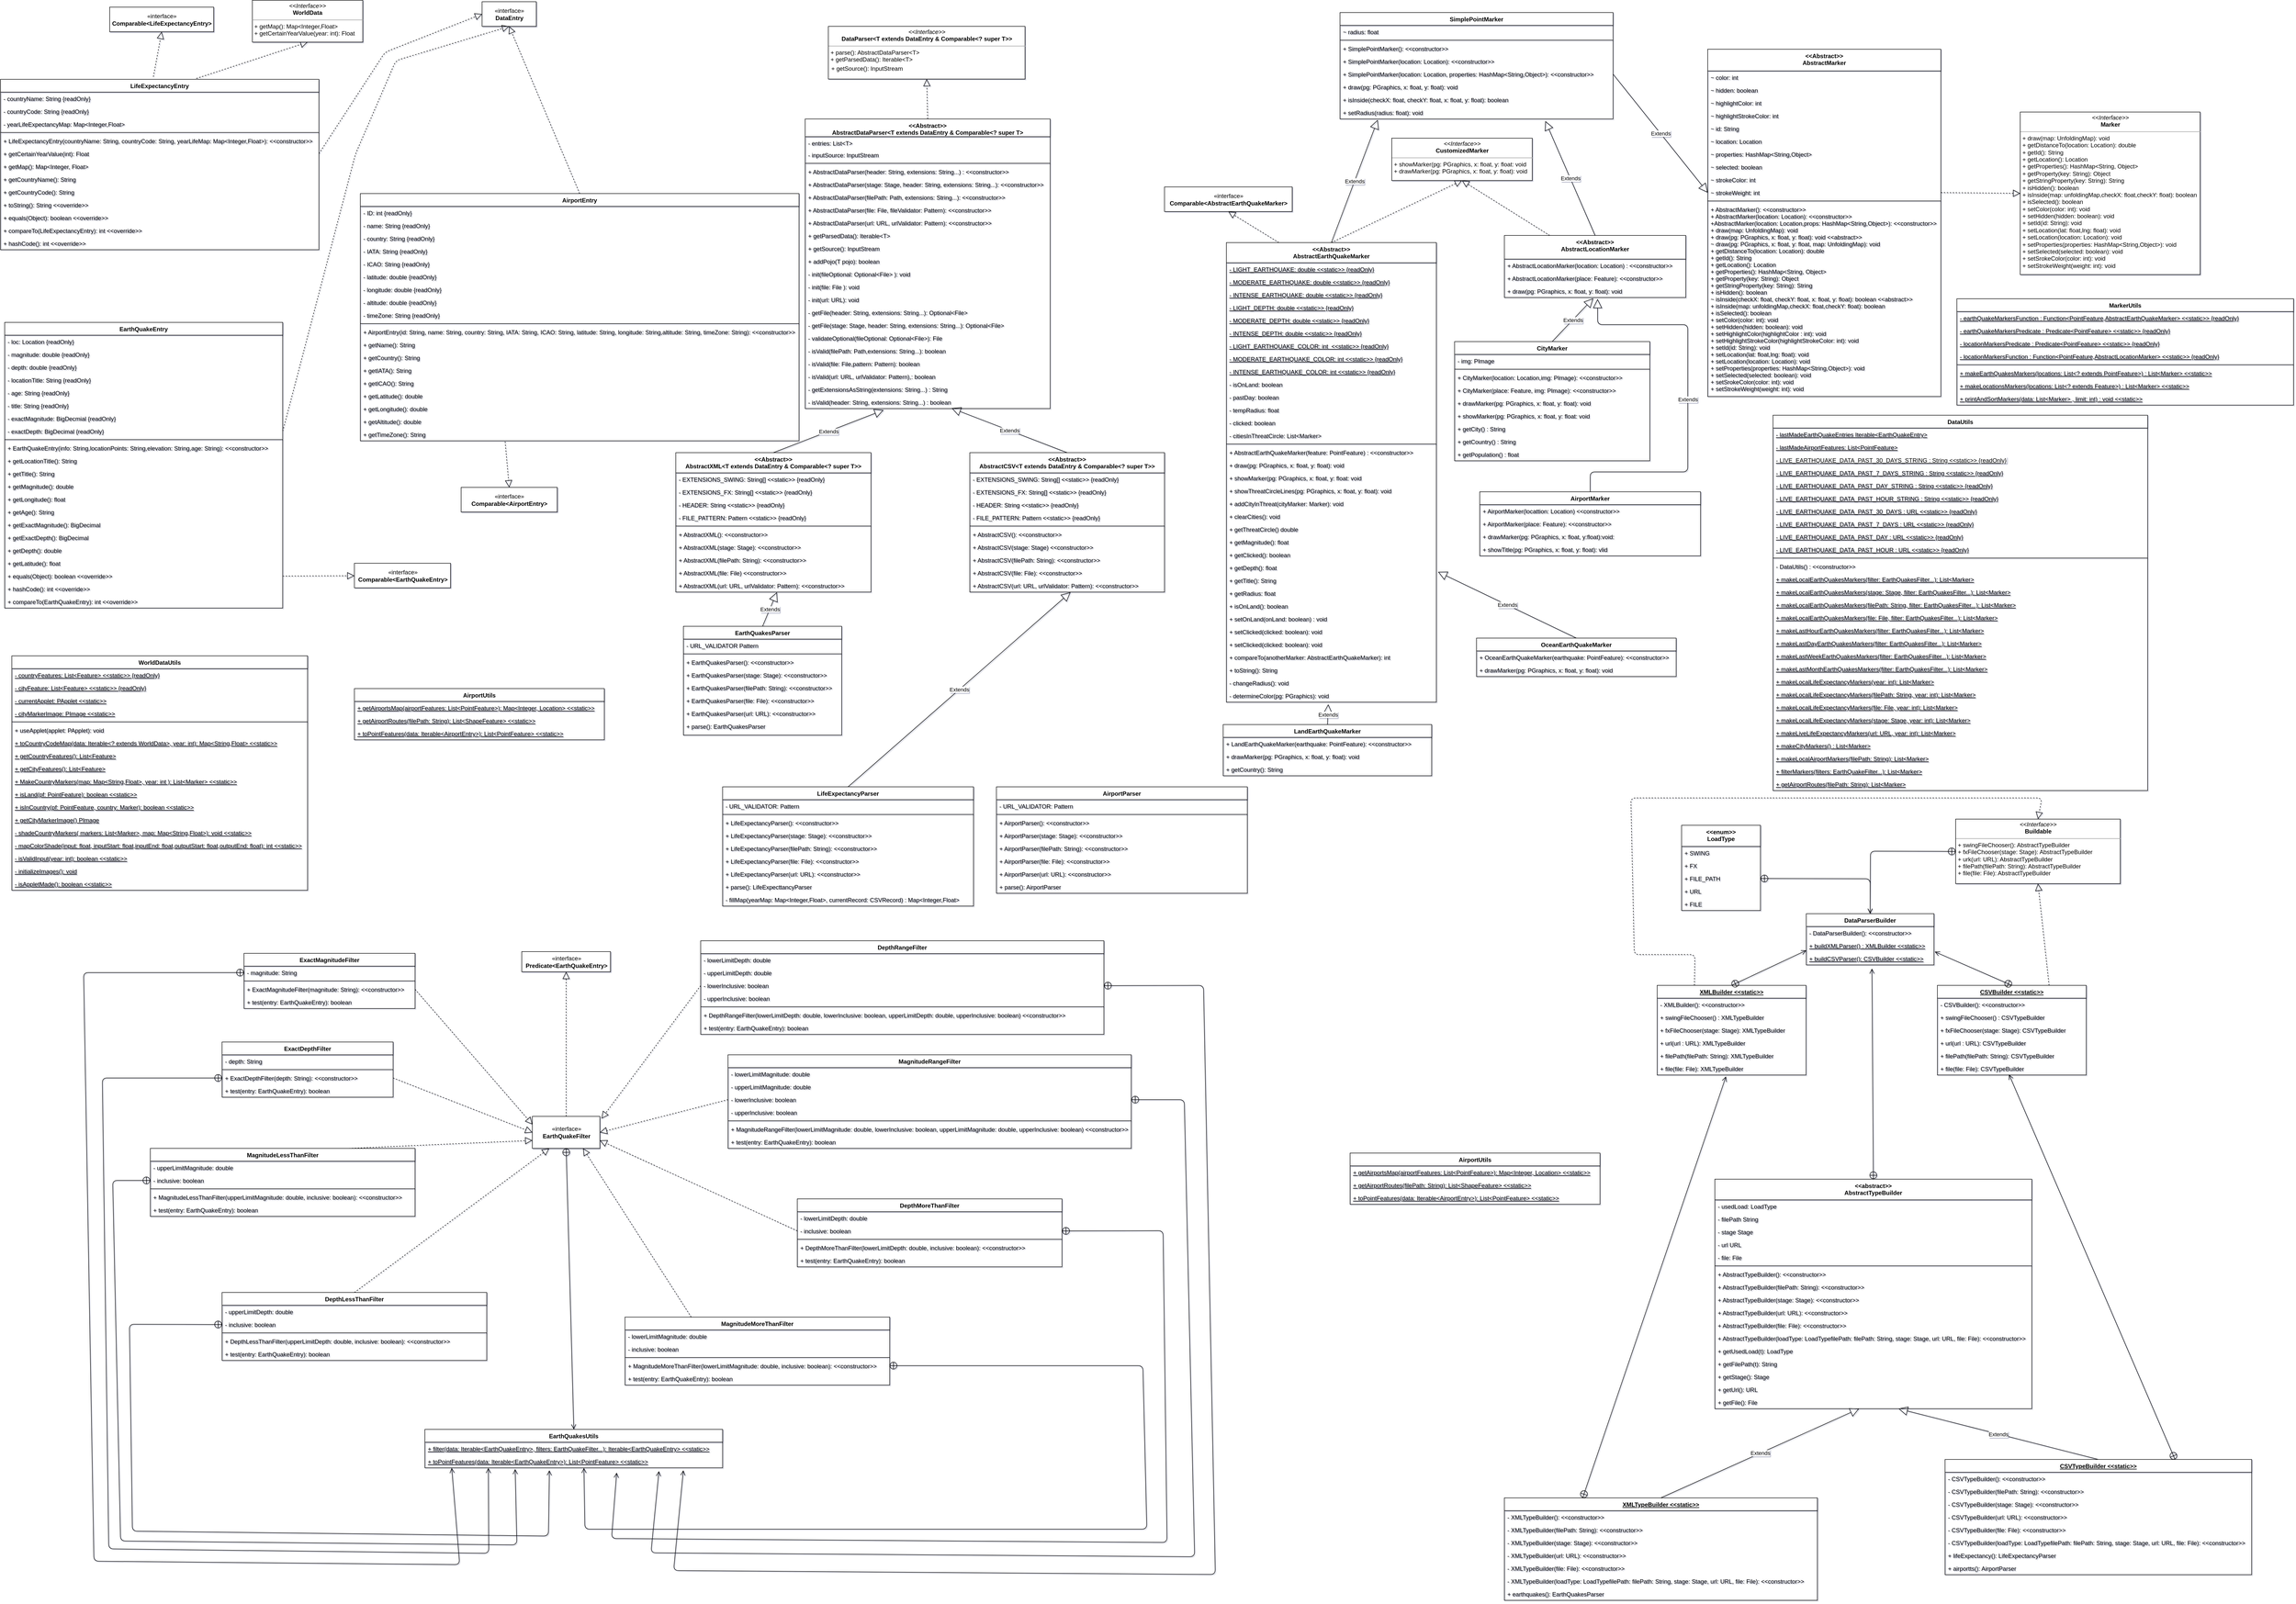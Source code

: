 <mxfile version="10.9.5" type="device"><diagram id="C063qMtepZgdBDSwN0DS" name="Page-1"><mxGraphModel dx="7380" dy="3165" grid="0" gridSize="10" guides="1" tooltips="1" connect="1" arrows="1" fold="1" page="1" pageScale="1" pageWidth="4681" pageHeight="3300" math="0" shadow="1"><root><mxCell id="0"/><mxCell id="1" parent="0"/><mxCell id="fRnOB-qxI8S974J6pmPB-11" value="«interface»&lt;br&gt;&lt;b&gt;DataEntry&lt;/b&gt;" style="html=1;" parent="1" vertex="1"><mxGeometry x="993" y="38.5" width="110" height="50" as="geometry"/></mxCell><mxCell id="fRnOB-qxI8S974J6pmPB-12" value="EarthQuakeEntry" style="swimlane;fontStyle=1;align=center;verticalAlign=top;childLayout=stackLayout;horizontal=1;startSize=26;horizontalStack=0;resizeParent=1;resizeParentMax=0;resizeLast=0;collapsible=1;marginBottom=0;" parent="1" vertex="1"><mxGeometry x="24.5" y="689.5" width="564" height="580" as="geometry"><mxRectangle x="24.5" y="251" width="119" height="26" as="alternateBounds"/></mxGeometry></mxCell><mxCell id="fRnOB-qxI8S974J6pmPB-13" value="- loc: Location {readOnly}" style="text;strokeColor=none;fillColor=none;align=left;verticalAlign=top;spacingLeft=4;spacingRight=4;overflow=hidden;rotatable=0;points=[[0,0.5],[1,0.5]];portConstraint=eastwest;" parent="fRnOB-qxI8S974J6pmPB-12" vertex="1"><mxGeometry y="26" width="564" height="26" as="geometry"/></mxCell><mxCell id="fRnOB-qxI8S974J6pmPB-16" value="- magnitude: double {readOnly}" style="text;strokeColor=none;fillColor=none;align=left;verticalAlign=top;spacingLeft=4;spacingRight=4;overflow=hidden;rotatable=0;points=[[0,0.5],[1,0.5]];portConstraint=eastwest;" parent="fRnOB-qxI8S974J6pmPB-12" vertex="1"><mxGeometry y="52" width="564" height="26" as="geometry"/></mxCell><mxCell id="fRnOB-qxI8S974J6pmPB-19" value="- depth: double {readOnly}" style="text;strokeColor=none;fillColor=none;align=left;verticalAlign=top;spacingLeft=4;spacingRight=4;overflow=hidden;rotatable=0;points=[[0,0.5],[1,0.5]];portConstraint=eastwest;" parent="fRnOB-qxI8S974J6pmPB-12" vertex="1"><mxGeometry y="78" width="564" height="26" as="geometry"/></mxCell><mxCell id="fRnOB-qxI8S974J6pmPB-20" value="- locationTitle: String {readOnly}" style="text;strokeColor=none;fillColor=none;align=left;verticalAlign=top;spacingLeft=4;spacingRight=4;overflow=hidden;rotatable=0;points=[[0,0.5],[1,0.5]];portConstraint=eastwest;" parent="fRnOB-qxI8S974J6pmPB-12" vertex="1"><mxGeometry y="104" width="564" height="26" as="geometry"/></mxCell><mxCell id="fRnOB-qxI8S974J6pmPB-21" value="- age: String {readOnly}" style="text;strokeColor=none;fillColor=none;align=left;verticalAlign=top;spacingLeft=4;spacingRight=4;overflow=hidden;rotatable=0;points=[[0,0.5],[1,0.5]];portConstraint=eastwest;" parent="fRnOB-qxI8S974J6pmPB-12" vertex="1"><mxGeometry y="130" width="564" height="26" as="geometry"/></mxCell><mxCell id="fRnOB-qxI8S974J6pmPB-22" value="- title: String {readOnly}" style="text;strokeColor=none;fillColor=none;align=left;verticalAlign=top;spacingLeft=4;spacingRight=4;overflow=hidden;rotatable=0;points=[[0,0.5],[1,0.5]];portConstraint=eastwest;" parent="fRnOB-qxI8S974J6pmPB-12" vertex="1"><mxGeometry y="156" width="564" height="26" as="geometry"/></mxCell><mxCell id="fRnOB-qxI8S974J6pmPB-23" value="- exactMagnitude: BigDecmial {readOnly}" style="text;strokeColor=none;fillColor=none;align=left;verticalAlign=top;spacingLeft=4;spacingRight=4;overflow=hidden;rotatable=0;points=[[0,0.5],[1,0.5]];portConstraint=eastwest;" parent="fRnOB-qxI8S974J6pmPB-12" vertex="1"><mxGeometry y="182" width="564" height="26" as="geometry"/></mxCell><mxCell id="fRnOB-qxI8S974J6pmPB-24" value="- exactDepth: BigDecimal {readOnly}" style="text;strokeColor=none;fillColor=none;align=left;verticalAlign=top;spacingLeft=4;spacingRight=4;overflow=hidden;rotatable=0;points=[[0,0.5],[1,0.5]];portConstraint=eastwest;" parent="fRnOB-qxI8S974J6pmPB-12" vertex="1"><mxGeometry y="208" width="564" height="26" as="geometry"/></mxCell><mxCell id="fRnOB-qxI8S974J6pmPB-14" value="" style="line;strokeWidth=1;fillColor=none;align=left;verticalAlign=middle;spacingTop=-1;spacingLeft=3;spacingRight=3;rotatable=0;labelPosition=right;points=[];portConstraint=eastwest;" parent="fRnOB-qxI8S974J6pmPB-12" vertex="1"><mxGeometry y="234" width="564" height="8" as="geometry"/></mxCell><mxCell id="fRnOB-qxI8S974J6pmPB-15" value="+ EarthQuakeEntry(info: String,locationPoints: String,elevation: String,age: String): &lt;&lt;constructor&gt;&gt;" style="text;strokeColor=none;fillColor=none;align=left;verticalAlign=top;spacingLeft=4;spacingRight=4;overflow=hidden;rotatable=0;points=[[0,0.5],[1,0.5]];portConstraint=eastwest;" parent="fRnOB-qxI8S974J6pmPB-12" vertex="1"><mxGeometry y="242" width="564" height="26" as="geometry"/></mxCell><mxCell id="fRnOB-qxI8S974J6pmPB-26" value="+ getLocationTitle(): String" style="text;strokeColor=none;fillColor=none;align=left;verticalAlign=top;spacingLeft=4;spacingRight=4;overflow=hidden;rotatable=0;points=[[0,0.5],[1,0.5]];portConstraint=eastwest;" parent="fRnOB-qxI8S974J6pmPB-12" vertex="1"><mxGeometry y="268" width="564" height="26" as="geometry"/></mxCell><mxCell id="fRnOB-qxI8S974J6pmPB-27" value="+ getTitle(): String" style="text;strokeColor=none;fillColor=none;align=left;verticalAlign=top;spacingLeft=4;spacingRight=4;overflow=hidden;rotatable=0;points=[[0,0.5],[1,0.5]];portConstraint=eastwest;" parent="fRnOB-qxI8S974J6pmPB-12" vertex="1"><mxGeometry y="294" width="564" height="26" as="geometry"/></mxCell><mxCell id="fRnOB-qxI8S974J6pmPB-29" value="+ getMagnitude(): double" style="text;strokeColor=none;fillColor=none;align=left;verticalAlign=top;spacingLeft=4;spacingRight=4;overflow=hidden;rotatable=0;points=[[0,0.5],[1,0.5]];portConstraint=eastwest;" parent="fRnOB-qxI8S974J6pmPB-12" vertex="1"><mxGeometry y="320" width="564" height="26" as="geometry"/></mxCell><mxCell id="fRnOB-qxI8S974J6pmPB-28" value="+ getLongitude(): float" style="text;strokeColor=none;fillColor=none;align=left;verticalAlign=top;spacingLeft=4;spacingRight=4;overflow=hidden;rotatable=0;points=[[0,0.5],[1,0.5]];portConstraint=eastwest;" parent="fRnOB-qxI8S974J6pmPB-12" vertex="1"><mxGeometry y="346" width="564" height="26" as="geometry"/></mxCell><mxCell id="fRnOB-qxI8S974J6pmPB-31" value="+ getAge(): String" style="text;strokeColor=none;fillColor=none;align=left;verticalAlign=top;spacingLeft=4;spacingRight=4;overflow=hidden;rotatable=0;points=[[0,0.5],[1,0.5]];portConstraint=eastwest;" parent="fRnOB-qxI8S974J6pmPB-12" vertex="1"><mxGeometry y="372" width="564" height="26" as="geometry"/></mxCell><mxCell id="fRnOB-qxI8S974J6pmPB-30" value="+ getExactMagnitude(): BigDecimal" style="text;strokeColor=none;fillColor=none;align=left;verticalAlign=top;spacingLeft=4;spacingRight=4;overflow=hidden;rotatable=0;points=[[0,0.5],[1,0.5]];portConstraint=eastwest;" parent="fRnOB-qxI8S974J6pmPB-12" vertex="1"><mxGeometry y="398" width="564" height="26" as="geometry"/></mxCell><mxCell id="fRnOB-qxI8S974J6pmPB-32" value="+ getExactDepth(): BigDecimal" style="text;strokeColor=none;fillColor=none;align=left;verticalAlign=top;spacingLeft=4;spacingRight=4;overflow=hidden;rotatable=0;points=[[0,0.5],[1,0.5]];portConstraint=eastwest;" parent="fRnOB-qxI8S974J6pmPB-12" vertex="1"><mxGeometry y="424" width="564" height="26" as="geometry"/></mxCell><mxCell id="fRnOB-qxI8S974J6pmPB-33" value="+ getDepth(): double" style="text;strokeColor=none;fillColor=none;align=left;verticalAlign=top;spacingLeft=4;spacingRight=4;overflow=hidden;rotatable=0;points=[[0,0.5],[1,0.5]];portConstraint=eastwest;" parent="fRnOB-qxI8S974J6pmPB-12" vertex="1"><mxGeometry y="450" width="564" height="26" as="geometry"/></mxCell><mxCell id="fRnOB-qxI8S974J6pmPB-34" value="+ getLatitude(): float" style="text;strokeColor=none;fillColor=none;align=left;verticalAlign=top;spacingLeft=4;spacingRight=4;overflow=hidden;rotatable=0;points=[[0,0.5],[1,0.5]];portConstraint=eastwest;" parent="fRnOB-qxI8S974J6pmPB-12" vertex="1"><mxGeometry y="476" width="564" height="26" as="geometry"/></mxCell><mxCell id="fRnOB-qxI8S974J6pmPB-36" value="+ equals(Object): boolean &lt;&lt;override&gt;&gt;" style="text;strokeColor=none;fillColor=none;align=left;verticalAlign=top;spacingLeft=4;spacingRight=4;overflow=hidden;rotatable=0;points=[[0,0.5],[1,0.5]];portConstraint=eastwest;" parent="fRnOB-qxI8S974J6pmPB-12" vertex="1"><mxGeometry y="502" width="564" height="26" as="geometry"/></mxCell><mxCell id="fRnOB-qxI8S974J6pmPB-35" value="+ hashCode(): int &lt;&lt;override&gt;&gt;" style="text;strokeColor=none;fillColor=none;align=left;verticalAlign=top;spacingLeft=4;spacingRight=4;overflow=hidden;rotatable=0;points=[[0,0.5],[1,0.5]];portConstraint=eastwest;" parent="fRnOB-qxI8S974J6pmPB-12" vertex="1"><mxGeometry y="528" width="564" height="26" as="geometry"/></mxCell><mxCell id="fRnOB-qxI8S974J6pmPB-37" value="+ compareTo(EarthQuakeEntry): int &lt;&lt;override&gt;&gt;" style="text;strokeColor=none;fillColor=none;align=left;verticalAlign=top;spacingLeft=4;spacingRight=4;overflow=hidden;rotatable=0;points=[[0,0.5],[1,0.5]];portConstraint=eastwest;" parent="fRnOB-qxI8S974J6pmPB-12" vertex="1"><mxGeometry y="554" width="564" height="26" as="geometry"/></mxCell><mxCell id="fRnOB-qxI8S974J6pmPB-38" value="«interface»&lt;br&gt;&lt;b&gt;Comparable&amp;lt;EarthQuakeEntry&amp;gt;&lt;/b&gt;" style="html=1;" parent="1" vertex="1"><mxGeometry x="734" y="1178.5" width="195" height="50" as="geometry"/></mxCell><mxCell id="fRnOB-qxI8S974J6pmPB-39" value="" style="endArrow=block;dashed=1;endFill=0;endSize=12;html=1;exitX=1;exitY=0.5;exitDx=0;exitDy=0;" parent="1" source="fRnOB-qxI8S974J6pmPB-36" target="fRnOB-qxI8S974J6pmPB-38" edge="1"><mxGeometry width="160" relative="1" as="geometry"><mxPoint x="155.5" y="282.5" as="sourcePoint"/><mxPoint x="289.5" y="323.5" as="targetPoint"/></mxGeometry></mxCell><mxCell id="fRnOB-qxI8S974J6pmPB-40" value="" style="endArrow=block;dashed=1;endFill=0;endSize=12;html=1;entryX=0.5;entryY=1;entryDx=0;entryDy=0;exitX=1;exitY=0.5;exitDx=0;exitDy=0;" parent="1" source="fRnOB-qxI8S974J6pmPB-24" target="fRnOB-qxI8S974J6pmPB-11" edge="1"><mxGeometry width="160" relative="1" as="geometry"><mxPoint x="129.5" y="324.5" as="sourcePoint"/><mxPoint x="289.5" y="324.5" as="targetPoint"/><Array as="points"><mxPoint x="736" y="348"/><mxPoint x="818" y="158"/></Array></mxGeometry></mxCell><mxCell id="fRnOB-qxI8S974J6pmPB-55" value="" style="endArrow=block;dashed=1;endFill=0;endSize=12;html=1;entryX=0;entryY=0.5;entryDx=0;entryDy=0;exitX=1;exitY=0.5;exitDx=0;exitDy=0;" parent="1" source="fRnOB-qxI8S974J6pmPB-68" target="fRnOB-qxI8S974J6pmPB-11" edge="1"><mxGeometry width="160" relative="1" as="geometry"><mxPoint x="557.667" y="284.5" as="sourcePoint"/><mxPoint x="248.5" y="331.5" as="targetPoint"/><Array as="points"><mxPoint x="796" y="141"/></Array></mxGeometry></mxCell><mxCell id="fRnOB-qxI8S974J6pmPB-56" value="LifeExpectancyEntry" style="swimlane;fontStyle=1;align=center;verticalAlign=top;childLayout=stackLayout;horizontal=1;startSize=26;horizontalStack=0;resizeParent=1;resizeParentMax=0;resizeLast=0;collapsible=1;marginBottom=0;strokeColor=#000000;" parent="1" vertex="1"><mxGeometry x="16" y="196" width="646" height="346" as="geometry"><mxRectangle x="467.5" y="251" width="137" height="26" as="alternateBounds"/></mxGeometry></mxCell><mxCell id="fRnOB-qxI8S974J6pmPB-57" value="- countryName: String {readOnly}" style="text;strokeColor=none;fillColor=none;align=left;verticalAlign=top;spacingLeft=4;spacingRight=4;overflow=hidden;rotatable=0;points=[[0,0.5],[1,0.5]];portConstraint=eastwest;" parent="fRnOB-qxI8S974J6pmPB-56" vertex="1"><mxGeometry y="26" width="646" height="26" as="geometry"/></mxCell><mxCell id="fRnOB-qxI8S974J6pmPB-62" value="- countryCode: String {readOnly}" style="text;strokeColor=none;fillColor=none;align=left;verticalAlign=top;spacingLeft=4;spacingRight=4;overflow=hidden;rotatable=0;points=[[0,0.5],[1,0.5]];portConstraint=eastwest;" parent="fRnOB-qxI8S974J6pmPB-56" vertex="1"><mxGeometry y="52" width="646" height="26" as="geometry"/></mxCell><mxCell id="fRnOB-qxI8S974J6pmPB-63" value="- yearLifeExpectancyMap: Map&lt;Integer,Float&gt;" style="text;strokeColor=none;fillColor=none;align=left;verticalAlign=top;spacingLeft=4;spacingRight=4;overflow=hidden;rotatable=0;points=[[0,0.5],[1,0.5]];portConstraint=eastwest;" parent="fRnOB-qxI8S974J6pmPB-56" vertex="1"><mxGeometry y="78" width="646" height="26" as="geometry"/></mxCell><mxCell id="fRnOB-qxI8S974J6pmPB-58" value="" style="line;strokeWidth=1;fillColor=none;align=left;verticalAlign=middle;spacingTop=-1;spacingLeft=3;spacingRight=3;rotatable=0;labelPosition=right;points=[];portConstraint=eastwest;" parent="fRnOB-qxI8S974J6pmPB-56" vertex="1"><mxGeometry y="104" width="646" height="8" as="geometry"/></mxCell><mxCell id="fRnOB-qxI8S974J6pmPB-64" value="+ LifeExpectancyEntry(countryName: String, countryCode: String, yearLifeMap: Map&lt;Integer,Float&gt;): &lt;&lt;constructor&gt;&gt;" style="text;strokeColor=none;fillColor=none;align=left;verticalAlign=top;spacingLeft=4;spacingRight=4;overflow=hidden;rotatable=0;points=[[0,0.5],[1,0.5]];portConstraint=eastwest;" parent="fRnOB-qxI8S974J6pmPB-56" vertex="1"><mxGeometry y="112" width="646" height="26" as="geometry"/></mxCell><mxCell id="fRnOB-qxI8S974J6pmPB-68" value="+ getCertainYearValue(int): Float" style="text;strokeColor=none;fillColor=none;align=left;verticalAlign=top;spacingLeft=4;spacingRight=4;overflow=hidden;rotatable=0;points=[[0,0.5],[1,0.5]];portConstraint=eastwest;" parent="fRnOB-qxI8S974J6pmPB-56" vertex="1"><mxGeometry y="138" width="646" height="26" as="geometry"/></mxCell><mxCell id="fRnOB-qxI8S974J6pmPB-67" value="+ getMap(): Map&lt;Integer, Float&gt;" style="text;strokeColor=none;fillColor=none;align=left;verticalAlign=top;spacingLeft=4;spacingRight=4;overflow=hidden;rotatable=0;points=[[0,0.5],[1,0.5]];portConstraint=eastwest;" parent="fRnOB-qxI8S974J6pmPB-56" vertex="1"><mxGeometry y="164" width="646" height="26" as="geometry"/></mxCell><mxCell id="fRnOB-qxI8S974J6pmPB-66" value="+ getCountryName(): String" style="text;strokeColor=none;fillColor=none;align=left;verticalAlign=top;spacingLeft=4;spacingRight=4;overflow=hidden;rotatable=0;points=[[0,0.5],[1,0.5]];portConstraint=eastwest;" parent="fRnOB-qxI8S974J6pmPB-56" vertex="1"><mxGeometry y="190" width="646" height="26" as="geometry"/></mxCell><mxCell id="fRnOB-qxI8S974J6pmPB-65" value="+ getCountryCode(): String" style="text;strokeColor=none;fillColor=none;align=left;verticalAlign=top;spacingLeft=4;spacingRight=4;overflow=hidden;rotatable=0;points=[[0,0.5],[1,0.5]];portConstraint=eastwest;" parent="fRnOB-qxI8S974J6pmPB-56" vertex="1"><mxGeometry y="216" width="646" height="26" as="geometry"/></mxCell><mxCell id="fRnOB-qxI8S974J6pmPB-72" value="+ toString(): String &lt;&lt;override&gt;&gt;" style="text;strokeColor=none;fillColor=none;align=left;verticalAlign=top;spacingLeft=4;spacingRight=4;overflow=hidden;rotatable=0;points=[[0,0.5],[1,0.5]];portConstraint=eastwest;" parent="fRnOB-qxI8S974J6pmPB-56" vertex="1"><mxGeometry y="242" width="646" height="26" as="geometry"/></mxCell><mxCell id="fRnOB-qxI8S974J6pmPB-69" value="+ equals(Object): boolean &lt;&lt;override&gt;&gt;" style="text;strokeColor=none;fillColor=none;align=left;verticalAlign=top;spacingLeft=4;spacingRight=4;overflow=hidden;rotatable=0;points=[[0,0.5],[1,0.5]];portConstraint=eastwest;" parent="fRnOB-qxI8S974J6pmPB-56" vertex="1"><mxGeometry y="268" width="646" height="26" as="geometry"/></mxCell><mxCell id="fRnOB-qxI8S974J6pmPB-71" value="+ compareTo(LifeExpectancyEntry): int &lt;&lt;override&gt;&gt;" style="text;strokeColor=none;fillColor=none;align=left;verticalAlign=top;spacingLeft=4;spacingRight=4;overflow=hidden;rotatable=0;points=[[0,0.5],[1,0.5]];portConstraint=eastwest;" parent="fRnOB-qxI8S974J6pmPB-56" vertex="1"><mxGeometry y="294" width="646" height="26" as="geometry"/></mxCell><mxCell id="fRnOB-qxI8S974J6pmPB-70" value="+ hashCode(): int &lt;&lt;override&gt;&gt;" style="text;strokeColor=none;fillColor=none;align=left;verticalAlign=top;spacingLeft=4;spacingRight=4;overflow=hidden;rotatable=0;points=[[0,0.5],[1,0.5]];portConstraint=eastwest;" parent="fRnOB-qxI8S974J6pmPB-56" vertex="1"><mxGeometry y="320" width="646" height="26" as="geometry"/></mxCell><mxCell id="fRnOB-qxI8S974J6pmPB-73" value="«interface»&lt;br&gt;&lt;b&gt;Comparable&amp;lt;LifeExpectancyEntry&amp;gt;&lt;/b&gt;" style="html=1;" parent="1" vertex="1"><mxGeometry x="237.5" y="49.5" width="211" height="50" as="geometry"/></mxCell><mxCell id="fRnOB-qxI8S974J6pmPB-74" value="" style="endArrow=block;dashed=1;endFill=0;endSize=12;html=1;exitX=0.48;exitY=-0.015;exitDx=0;exitDy=0;entryX=0.5;entryY=1;entryDx=0;entryDy=0;exitPerimeter=0;" parent="1" source="fRnOB-qxI8S974J6pmPB-56" target="fRnOB-qxI8S974J6pmPB-73" edge="1"><mxGeometry width="160" relative="1" as="geometry"><mxPoint x="345.143" y="294.0" as="sourcePoint"/><mxPoint x="334" y="93" as="targetPoint"/></mxGeometry></mxCell><mxCell id="fRnOB-qxI8S974J6pmPB-115" value="&lt;p style=&quot;margin: 0px ; margin-top: 4px ; text-align: center&quot;&gt;&lt;i&gt;&amp;lt;&amp;lt;Interface&amp;gt;&amp;gt;&lt;/i&gt;&lt;br&gt;&lt;b&gt;DataParser&amp;lt;T extends DataEntry &amp;amp; Comparable&amp;lt;? super T&amp;gt;&amp;gt;&lt;/b&gt;&lt;/p&gt;&lt;hr size=&quot;1&quot;&gt;&lt;p style=&quot;margin: 0px ; margin-left: 4px&quot;&gt;&lt;/p&gt;&lt;p style=&quot;margin: 0px ; margin-left: 4px&quot;&gt;+ parse(): AbstractDataParser&amp;lt;T&amp;gt;&lt;br&gt;+ getParsedData(): Iterable&amp;lt;T&amp;gt;&lt;/p&gt;" style="verticalAlign=top;align=left;overflow=fill;fontSize=12;fontFamily=Helvetica;html=1;strokeColor=#000000;" parent="1" vertex="1"><mxGeometry x="1695.5" y="88.5" width="399" height="107" as="geometry"/></mxCell><mxCell id="fRnOB-qxI8S974J6pmPB-116" value="&lt;&lt;Abstract&gt;&gt;&#10;AbstractDataParser&lt;T extends DataEntry &amp; Comparable&lt;? super T&gt;" style="swimlane;fontStyle=1;align=center;verticalAlign=top;childLayout=stackLayout;horizontal=1;startSize=36;horizontalStack=0;resizeParent=1;resizeParentMax=0;resizeLast=0;collapsible=1;marginBottom=0;strokeColor=#000000;" parent="1" vertex="1"><mxGeometry x="1648.5" y="276.5" width="497" height="588" as="geometry"/></mxCell><mxCell id="fRnOB-qxI8S974J6pmPB-117" value="- entries: List&lt;T&gt;" style="text;strokeColor=none;fillColor=none;align=left;verticalAlign=top;spacingLeft=4;spacingRight=4;overflow=hidden;rotatable=0;points=[[0,0.5],[1,0.5]];portConstraint=eastwest;" parent="fRnOB-qxI8S974J6pmPB-116" vertex="1"><mxGeometry y="36" width="497" height="24" as="geometry"/></mxCell><mxCell id="fRnOB-qxI8S974J6pmPB-141" value="- inputSource: InputStream" style="text;strokeColor=none;fillColor=none;align=left;verticalAlign=top;spacingLeft=4;spacingRight=4;overflow=hidden;rotatable=0;points=[[0,0.5],[1,0.5]];portConstraint=eastwest;" parent="fRnOB-qxI8S974J6pmPB-116" vertex="1"><mxGeometry y="60" width="497" height="26" as="geometry"/></mxCell><mxCell id="fRnOB-qxI8S974J6pmPB-118" value="" style="line;strokeWidth=1;fillColor=none;align=left;verticalAlign=middle;spacingTop=-1;spacingLeft=3;spacingRight=3;rotatable=0;labelPosition=right;points=[];portConstraint=eastwest;" parent="fRnOB-qxI8S974J6pmPB-116" vertex="1"><mxGeometry y="86" width="497" height="8" as="geometry"/></mxCell><mxCell id="fRnOB-qxI8S974J6pmPB-119" value="+ AbstractDataParser(header: String, extensions: String...) : &lt;&lt;constructor&gt;&gt;" style="text;strokeColor=none;fillColor=none;align=left;verticalAlign=top;spacingLeft=4;spacingRight=4;overflow=hidden;rotatable=0;points=[[0,0.5],[1,0.5]];portConstraint=eastwest;" parent="fRnOB-qxI8S974J6pmPB-116" vertex="1"><mxGeometry y="94" width="497" height="26" as="geometry"/></mxCell><mxCell id="fRnOB-qxI8S974J6pmPB-120" value="+ AbstractDataParser(stage: Stage, header: String, extensions: String...): &lt;&lt;constructor&gt;&gt;" style="text;strokeColor=none;fillColor=none;align=left;verticalAlign=top;spacingLeft=4;spacingRight=4;overflow=hidden;rotatable=0;points=[[0,0.5],[1,0.5]];portConstraint=eastwest;" parent="fRnOB-qxI8S974J6pmPB-116" vertex="1"><mxGeometry y="120" width="497" height="26" as="geometry"/></mxCell><mxCell id="fRnOB-qxI8S974J6pmPB-147" value="+ AbstractDataParser(filePath: Path, extensions: String...): &lt;&lt;constructor&gt;&gt;" style="text;strokeColor=none;fillColor=none;align=left;verticalAlign=top;spacingLeft=4;spacingRight=4;overflow=hidden;rotatable=0;points=[[0,0.5],[1,0.5]];portConstraint=eastwest;" parent="fRnOB-qxI8S974J6pmPB-116" vertex="1"><mxGeometry y="146" width="497" height="26" as="geometry"/></mxCell><mxCell id="fRnOB-qxI8S974J6pmPB-121" value="+ AbstractDataParser(file: File, fileValidator: Pattern): &lt;&lt;constructor&gt;&gt;" style="text;strokeColor=none;fillColor=none;align=left;verticalAlign=top;spacingLeft=4;spacingRight=4;overflow=hidden;rotatable=0;points=[[0,0.5],[1,0.5]];portConstraint=eastwest;" parent="fRnOB-qxI8S974J6pmPB-116" vertex="1"><mxGeometry y="172" width="497" height="26" as="geometry"/></mxCell><mxCell id="fRnOB-qxI8S974J6pmPB-122" value="+ AbstractDataParser(url: URL, urlValidator: Pattern): &lt;&lt;constructor&gt;&gt;" style="text;strokeColor=none;fillColor=none;align=left;verticalAlign=top;spacingLeft=4;spacingRight=4;overflow=hidden;rotatable=0;points=[[0,0.5],[1,0.5]];portConstraint=eastwest;" parent="fRnOB-qxI8S974J6pmPB-116" vertex="1"><mxGeometry y="198" width="497" height="26" as="geometry"/></mxCell><mxCell id="fRnOB-qxI8S974J6pmPB-156" value="+ getParsedData(): Iterable&lt;T&gt;" style="text;strokeColor=none;fillColor=none;align=left;verticalAlign=top;spacingLeft=4;spacingRight=4;overflow=hidden;rotatable=0;points=[[0,0.5],[1,0.5]];portConstraint=eastwest;" parent="fRnOB-qxI8S974J6pmPB-116" vertex="1"><mxGeometry y="224" width="497" height="26" as="geometry"/></mxCell><mxCell id="fRnOB-qxI8S974J6pmPB-157" value="+ getSource(): InputStream" style="text;strokeColor=none;fillColor=none;align=left;verticalAlign=top;spacingLeft=4;spacingRight=4;overflow=hidden;rotatable=0;points=[[0,0.5],[1,0.5]];portConstraint=eastwest;" parent="fRnOB-qxI8S974J6pmPB-116" vertex="1"><mxGeometry y="250" width="497" height="26" as="geometry"/></mxCell><mxCell id="QMJxk-AQzK--CKBPPwm9-7" value="+ addPojo(T pojo): boolean" style="text;strokeColor=none;fillColor=none;align=left;verticalAlign=top;spacingLeft=4;spacingRight=4;overflow=hidden;rotatable=0;points=[[0,0.5],[1,0.5]];portConstraint=eastwest;" parent="fRnOB-qxI8S974J6pmPB-116" vertex="1"><mxGeometry y="276" width="497" height="26" as="geometry"/></mxCell><mxCell id="QMJxk-AQzK--CKBPPwm9-4" value="- init(fileOptional: Optional&lt;File&gt; ): void" style="text;strokeColor=none;fillColor=none;align=left;verticalAlign=top;spacingLeft=4;spacingRight=4;overflow=hidden;rotatable=0;points=[[0,0.5],[1,0.5]];portConstraint=eastwest;" parent="fRnOB-qxI8S974J6pmPB-116" vertex="1"><mxGeometry y="302" width="497" height="26" as="geometry"/></mxCell><mxCell id="QMJxk-AQzK--CKBPPwm9-5" value="- init(file: File ): void" style="text;strokeColor=none;fillColor=none;align=left;verticalAlign=top;spacingLeft=4;spacingRight=4;overflow=hidden;rotatable=0;points=[[0,0.5],[1,0.5]];portConstraint=eastwest;" parent="fRnOB-qxI8S974J6pmPB-116" vertex="1"><mxGeometry y="328" width="497" height="26" as="geometry"/></mxCell><mxCell id="QMJxk-AQzK--CKBPPwm9-6" value="- init(url: URL): void" style="text;strokeColor=none;fillColor=none;align=left;verticalAlign=top;spacingLeft=4;spacingRight=4;overflow=hidden;rotatable=0;points=[[0,0.5],[1,0.5]];portConstraint=eastwest;" parent="fRnOB-qxI8S974J6pmPB-116" vertex="1"><mxGeometry y="354" width="497" height="26" as="geometry"/></mxCell><mxCell id="fRnOB-qxI8S974J6pmPB-142" value="- getFile(header: String, extensions: String...): Optional&lt;File&gt;" style="text;strokeColor=none;fillColor=none;align=left;verticalAlign=top;spacingLeft=4;spacingRight=4;overflow=hidden;rotatable=0;points=[[0,0.5],[1,0.5]];portConstraint=eastwest;" parent="fRnOB-qxI8S974J6pmPB-116" vertex="1"><mxGeometry y="380" width="497" height="26" as="geometry"/></mxCell><mxCell id="fRnOB-qxI8S974J6pmPB-143" value="- getFile(stage: Stage, header: String, extensions: String...): Optional&lt;File&gt;" style="text;strokeColor=none;fillColor=none;align=left;verticalAlign=top;spacingLeft=4;spacingRight=4;overflow=hidden;rotatable=0;points=[[0,0.5],[1,0.5]];portConstraint=eastwest;" parent="fRnOB-qxI8S974J6pmPB-116" vertex="1"><mxGeometry y="406" width="497" height="26" as="geometry"/></mxCell><mxCell id="QMJxk-AQzK--CKBPPwm9-3" value="- validateOptional(fileOptional: Optional&lt;File&gt;): File" style="text;strokeColor=none;fillColor=none;align=left;verticalAlign=top;spacingLeft=4;spacingRight=4;overflow=hidden;rotatable=0;points=[[0,0.5],[1,0.5]];portConstraint=eastwest;" parent="fRnOB-qxI8S974J6pmPB-116" vertex="1"><mxGeometry y="432" width="497" height="26" as="geometry"/></mxCell><mxCell id="fRnOB-qxI8S974J6pmPB-144" value="- isValid(filePath: Path,extensions: String...): boolean" style="text;strokeColor=none;fillColor=none;align=left;verticalAlign=top;spacingLeft=4;spacingRight=4;overflow=hidden;rotatable=0;points=[[0,0.5],[1,0.5]];portConstraint=eastwest;" parent="fRnOB-qxI8S974J6pmPB-116" vertex="1"><mxGeometry y="458" width="497" height="26" as="geometry"/></mxCell><mxCell id="fRnOB-qxI8S974J6pmPB-145" value="- isValid(file: File,pattern: Pattern): boolean" style="text;strokeColor=none;fillColor=none;align=left;verticalAlign=top;spacingLeft=4;spacingRight=4;overflow=hidden;rotatable=0;points=[[0,0.5],[1,0.5]];portConstraint=eastwest;" parent="fRnOB-qxI8S974J6pmPB-116" vertex="1"><mxGeometry y="484" width="497" height="26" as="geometry"/></mxCell><mxCell id="fRnOB-qxI8S974J6pmPB-146" value="- isValid(url: URL, urlValidator: Pattern),: boolean" style="text;strokeColor=none;fillColor=none;align=left;verticalAlign=top;spacingLeft=4;spacingRight=4;overflow=hidden;rotatable=0;points=[[0,0.5],[1,0.5]];portConstraint=eastwest;" parent="fRnOB-qxI8S974J6pmPB-116" vertex="1"><mxGeometry y="510" width="497" height="26" as="geometry"/></mxCell><mxCell id="QMJxk-AQzK--CKBPPwm9-2" value="- getExtensionsAsString(extensions: String...) : String" style="text;strokeColor=none;fillColor=none;align=left;verticalAlign=top;spacingLeft=4;spacingRight=4;overflow=hidden;rotatable=0;points=[[0,0.5],[1,0.5]];portConstraint=eastwest;" parent="fRnOB-qxI8S974J6pmPB-116" vertex="1"><mxGeometry y="536" width="497" height="26" as="geometry"/></mxCell><mxCell id="QMJxk-AQzK--CKBPPwm9-1" value="- isValid(header: String, extensions: String...) : boolean" style="text;strokeColor=none;fillColor=none;align=left;verticalAlign=top;spacingLeft=4;spacingRight=4;overflow=hidden;rotatable=0;points=[[0,0.5],[1,0.5]];portConstraint=eastwest;" parent="fRnOB-qxI8S974J6pmPB-116" vertex="1"><mxGeometry y="562" width="497" height="26" as="geometry"/></mxCell><mxCell id="fRnOB-qxI8S974J6pmPB-124" value="" style="endArrow=block;dashed=1;endFill=0;endSize=12;html=1;entryX=0.5;entryY=1;entryDx=0;entryDy=0;exitX=0.5;exitY=0;exitDx=0;exitDy=0;" parent="1" source="fRnOB-qxI8S974J6pmPB-116" target="fRnOB-qxI8S974J6pmPB-115" edge="1"><mxGeometry width="160" relative="1" as="geometry"><mxPoint x="1850.5" y="236" as="sourcePoint"/><mxPoint x="2010.5" y="236" as="targetPoint"/></mxGeometry></mxCell><mxCell id="fRnOB-qxI8S974J6pmPB-125" value="&lt;&lt;Abstract&gt;&gt;&#10;AbstractXML&lt;T extends DataEntry &amp; Comparable&lt;? super T&gt;&gt;" style="swimlane;fontStyle=1;align=center;verticalAlign=top;childLayout=stackLayout;horizontal=1;startSize=41;horizontalStack=0;resizeParent=1;resizeParentMax=0;resizeLast=0;collapsible=1;marginBottom=0;strokeColor=#000000;" parent="1" vertex="1"><mxGeometry x="1386" y="954" width="396" height="283" as="geometry"/></mxCell><mxCell id="QMJxk-AQzK--CKBPPwm9-9" value="- EXTENSIONS_SWING: String[] &lt;&lt;static&gt;&gt; {readOnly}" style="text;strokeColor=none;fillColor=none;align=left;verticalAlign=top;spacingLeft=4;spacingRight=4;overflow=hidden;rotatable=0;points=[[0,0.5],[1,0.5]];portConstraint=eastwest;" parent="fRnOB-qxI8S974J6pmPB-125" vertex="1"><mxGeometry y="41" width="396" height="26" as="geometry"/></mxCell><mxCell id="QMJxk-AQzK--CKBPPwm9-10" value="- EXTENSIONS_FX: String[] &lt;&lt;static&gt;&gt; {readOnly}" style="text;strokeColor=none;fillColor=none;align=left;verticalAlign=top;spacingLeft=4;spacingRight=4;overflow=hidden;rotatable=0;points=[[0,0.5],[1,0.5]];portConstraint=eastwest;" parent="fRnOB-qxI8S974J6pmPB-125" vertex="1"><mxGeometry y="67" width="396" height="26" as="geometry"/></mxCell><mxCell id="QMJxk-AQzK--CKBPPwm9-11" value="- HEADER: String &lt;&lt;static&gt;&gt; {readOnly}" style="text;strokeColor=none;fillColor=none;align=left;verticalAlign=top;spacingLeft=4;spacingRight=4;overflow=hidden;rotatable=0;points=[[0,0.5],[1,0.5]];portConstraint=eastwest;" parent="fRnOB-qxI8S974J6pmPB-125" vertex="1"><mxGeometry y="93" width="396" height="26" as="geometry"/></mxCell><mxCell id="QMJxk-AQzK--CKBPPwm9-12" value="- FILE_PATTERN: Pattern &lt;&lt;static&gt;&gt; {readOnly}" style="text;strokeColor=none;fillColor=none;align=left;verticalAlign=top;spacingLeft=4;spacingRight=4;overflow=hidden;rotatable=0;points=[[0,0.5],[1,0.5]];portConstraint=eastwest;" parent="fRnOB-qxI8S974J6pmPB-125" vertex="1"><mxGeometry y="119" width="396" height="26" as="geometry"/></mxCell><mxCell id="QMJxk-AQzK--CKBPPwm9-8" value="" style="line;strokeWidth=1;fillColor=none;align=left;verticalAlign=middle;spacingTop=-1;spacingLeft=3;spacingRight=3;rotatable=0;labelPosition=right;points=[];portConstraint=eastwest;" parent="fRnOB-qxI8S974J6pmPB-125" vertex="1"><mxGeometry y="145" width="396" height="8" as="geometry"/></mxCell><mxCell id="fRnOB-qxI8S974J6pmPB-128" value="+ AbstractXML(): &lt;&lt;constructor&gt;&gt;" style="text;strokeColor=none;fillColor=none;align=left;verticalAlign=top;spacingLeft=4;spacingRight=4;overflow=hidden;rotatable=0;points=[[0,0.5],[1,0.5]];portConstraint=eastwest;" parent="fRnOB-qxI8S974J6pmPB-125" vertex="1"><mxGeometry y="153" width="396" height="26" as="geometry"/></mxCell><mxCell id="fRnOB-qxI8S974J6pmPB-129" value="+ AbstractXML(stage: Stage): &lt;&lt;constructor&gt;&gt;" style="text;strokeColor=none;fillColor=none;align=left;verticalAlign=top;spacingLeft=4;spacingRight=4;overflow=hidden;rotatable=0;points=[[0,0.5],[1,0.5]];portConstraint=eastwest;" parent="fRnOB-qxI8S974J6pmPB-125" vertex="1"><mxGeometry y="179" width="396" height="26" as="geometry"/></mxCell><mxCell id="fRnOB-qxI8S974J6pmPB-148" value="+ AbstractXML(filePath: String): &lt;&lt;constructor&gt;&gt;" style="text;strokeColor=none;fillColor=none;align=left;verticalAlign=top;spacingLeft=4;spacingRight=4;overflow=hidden;rotatable=0;points=[[0,0.5],[1,0.5]];portConstraint=eastwest;" parent="fRnOB-qxI8S974J6pmPB-125" vertex="1"><mxGeometry y="205" width="396" height="26" as="geometry"/></mxCell><mxCell id="fRnOB-qxI8S974J6pmPB-130" value="+ AbstractXML(file: File) &lt;&lt;constructor&gt;&gt;" style="text;strokeColor=none;fillColor=none;align=left;verticalAlign=top;spacingLeft=4;spacingRight=4;overflow=hidden;rotatable=0;points=[[0,0.5],[1,0.5]];portConstraint=eastwest;" parent="fRnOB-qxI8S974J6pmPB-125" vertex="1"><mxGeometry y="231" width="396" height="26" as="geometry"/></mxCell><mxCell id="fRnOB-qxI8S974J6pmPB-131" value="+ AbstractXML(url: URL, urlValidator: Pattern): &lt;&lt;constructor&gt;&gt;" style="text;strokeColor=none;fillColor=none;align=left;verticalAlign=top;spacingLeft=4;spacingRight=4;overflow=hidden;rotatable=0;points=[[0,0.5],[1,0.5]];portConstraint=eastwest;" parent="fRnOB-qxI8S974J6pmPB-125" vertex="1"><mxGeometry y="257" width="396" height="26" as="geometry"/></mxCell><mxCell id="fRnOB-qxI8S974J6pmPB-132" value="Extends" style="endArrow=block;endSize=16;endFill=0;html=1;exitX=0.5;exitY=0;exitDx=0;exitDy=0;entryX=0.32;entryY=1.117;entryDx=0;entryDy=0;entryPerimeter=0;" parent="1" source="fRnOB-qxI8S974J6pmPB-125" target="QMJxk-AQzK--CKBPPwm9-1" edge="1"><mxGeometry width="160" relative="1" as="geometry"><mxPoint x="1587" y="625" as="sourcePoint"/><mxPoint x="1741" y="759" as="targetPoint"/></mxGeometry></mxCell><mxCell id="fRnOB-qxI8S974J6pmPB-133" value="&lt;&lt;Abstract&gt;&gt;&#10;AbstractCSV&lt;T extends DataEntry &amp; Comparable&lt;? super T&gt;&gt;" style="swimlane;fontStyle=1;align=center;verticalAlign=top;childLayout=stackLayout;horizontal=1;startSize=41;horizontalStack=0;resizeParent=1;resizeParentMax=0;resizeLast=0;collapsible=1;marginBottom=0;strokeColor=#000000;" parent="1" vertex="1"><mxGeometry x="1982.5" y="954" width="395" height="283" as="geometry"/></mxCell><mxCell id="QMJxk-AQzK--CKBPPwm9-13" value="- EXTENSIONS_SWING: String[] &lt;&lt;static&gt;&gt; {readOnly}" style="text;strokeColor=none;fillColor=none;align=left;verticalAlign=top;spacingLeft=4;spacingRight=4;overflow=hidden;rotatable=0;points=[[0,0.5],[1,0.5]];portConstraint=eastwest;" parent="fRnOB-qxI8S974J6pmPB-133" vertex="1"><mxGeometry y="41" width="395" height="26" as="geometry"/></mxCell><mxCell id="QMJxk-AQzK--CKBPPwm9-14" value="- EXTENSIONS_FX: String[] &lt;&lt;static&gt;&gt; {readOnly}" style="text;strokeColor=none;fillColor=none;align=left;verticalAlign=top;spacingLeft=4;spacingRight=4;overflow=hidden;rotatable=0;points=[[0,0.5],[1,0.5]];portConstraint=eastwest;" parent="fRnOB-qxI8S974J6pmPB-133" vertex="1"><mxGeometry y="67" width="395" height="26" as="geometry"/></mxCell><mxCell id="QMJxk-AQzK--CKBPPwm9-15" value="- HEADER: String &lt;&lt;static&gt;&gt; {readOnly}" style="text;strokeColor=none;fillColor=none;align=left;verticalAlign=top;spacingLeft=4;spacingRight=4;overflow=hidden;rotatable=0;points=[[0,0.5],[1,0.5]];portConstraint=eastwest;" parent="fRnOB-qxI8S974J6pmPB-133" vertex="1"><mxGeometry y="93" width="395" height="26" as="geometry"/></mxCell><mxCell id="QMJxk-AQzK--CKBPPwm9-16" value="- FILE_PATTERN: Pattern &lt;&lt;static&gt;&gt; {readOnly}" style="text;strokeColor=none;fillColor=none;align=left;verticalAlign=top;spacingLeft=4;spacingRight=4;overflow=hidden;rotatable=0;points=[[0,0.5],[1,0.5]];portConstraint=eastwest;" parent="fRnOB-qxI8S974J6pmPB-133" vertex="1"><mxGeometry y="119" width="395" height="26" as="geometry"/></mxCell><mxCell id="QMJxk-AQzK--CKBPPwm9-17" value="" style="line;strokeWidth=1;fillColor=none;align=left;verticalAlign=middle;spacingTop=-1;spacingLeft=3;spacingRight=3;rotatable=0;labelPosition=right;points=[];portConstraint=eastwest;" parent="fRnOB-qxI8S974J6pmPB-133" vertex="1"><mxGeometry y="145" width="395" height="8" as="geometry"/></mxCell><mxCell id="fRnOB-qxI8S974J6pmPB-136" value="+ AbstractCSV(): &lt;&lt;constructor&gt;&gt;" style="text;strokeColor=none;fillColor=none;align=left;verticalAlign=top;spacingLeft=4;spacingRight=4;overflow=hidden;rotatable=0;points=[[0,0.5],[1,0.5]];portConstraint=eastwest;" parent="fRnOB-qxI8S974J6pmPB-133" vertex="1"><mxGeometry y="153" width="395" height="26" as="geometry"/></mxCell><mxCell id="fRnOB-qxI8S974J6pmPB-137" value="+ AbstractCSV(stage: Stage) &lt;&lt;constructor&gt;&gt;" style="text;strokeColor=none;fillColor=none;align=left;verticalAlign=top;spacingLeft=4;spacingRight=4;overflow=hidden;rotatable=0;points=[[0,0.5],[1,0.5]];portConstraint=eastwest;" parent="fRnOB-qxI8S974J6pmPB-133" vertex="1"><mxGeometry y="179" width="395" height="26" as="geometry"/></mxCell><mxCell id="fRnOB-qxI8S974J6pmPB-149" value="+ AbstractCSV(filePath: String): &lt;&lt;constructor&gt;&gt;" style="text;strokeColor=none;fillColor=none;align=left;verticalAlign=top;spacingLeft=4;spacingRight=4;overflow=hidden;rotatable=0;points=[[0,0.5],[1,0.5]];portConstraint=eastwest;" parent="fRnOB-qxI8S974J6pmPB-133" vertex="1"><mxGeometry y="205" width="395" height="26" as="geometry"/></mxCell><mxCell id="fRnOB-qxI8S974J6pmPB-138" value="+ AbstractCSV(file: File): &lt;&lt;constructor&gt;&gt;" style="text;strokeColor=none;fillColor=none;align=left;verticalAlign=top;spacingLeft=4;spacingRight=4;overflow=hidden;rotatable=0;points=[[0,0.5],[1,0.5]];portConstraint=eastwest;" parent="fRnOB-qxI8S974J6pmPB-133" vertex="1"><mxGeometry y="231" width="395" height="26" as="geometry"/></mxCell><mxCell id="fRnOB-qxI8S974J6pmPB-139" value="+ AbstractCSV(url: URL, urlValidator: Pattern): &lt;&lt;constructor&gt;&gt;" style="text;strokeColor=none;fillColor=none;align=left;verticalAlign=top;spacingLeft=4;spacingRight=4;overflow=hidden;rotatable=0;points=[[0,0.5],[1,0.5]];portConstraint=eastwest;" parent="fRnOB-qxI8S974J6pmPB-133" vertex="1"><mxGeometry y="257" width="395" height="26" as="geometry"/></mxCell><mxCell id="fRnOB-qxI8S974J6pmPB-140" value="Extends" style="endArrow=block;endSize=16;endFill=0;html=1;exitX=0.5;exitY=0;exitDx=0;exitDy=0;entryX=0.598;entryY=0.972;entryDx=0;entryDy=0;entryPerimeter=0;" parent="1" source="fRnOB-qxI8S974J6pmPB-133" target="QMJxk-AQzK--CKBPPwm9-1" edge="1"><mxGeometry width="160" relative="1" as="geometry"><mxPoint x="2036" y="610" as="sourcePoint"/><mxPoint x="1945" y="767" as="targetPoint"/></mxGeometry></mxCell><mxCell id="fRnOB-qxI8S974J6pmPB-161" value="+ getSource(): InputStream" style="text;strokeColor=none;fillColor=none;align=left;verticalAlign=top;spacingLeft=4;spacingRight=4;overflow=hidden;rotatable=0;points=[[0,0.5],[1,0.5]];portConstraint=eastwest;" parent="1" vertex="1"><mxGeometry x="1695.5" y="160.5" width="233" height="26" as="geometry"/></mxCell><mxCell id="fRnOB-qxI8S974J6pmPB-162" value="EarthQuakesParser" style="swimlane;fontStyle=1;align=center;verticalAlign=top;childLayout=stackLayout;horizontal=1;startSize=26;horizontalStack=0;resizeParent=1;resizeParentMax=0;resizeLast=0;collapsible=1;marginBottom=0;strokeColor=#000000;" parent="1" vertex="1"><mxGeometry x="1401.5" y="1306.5" width="321" height="221" as="geometry"/></mxCell><mxCell id="QMJxk-AQzK--CKBPPwm9-18" value="- URL_VALIDATOR Pattern" style="text;strokeColor=none;fillColor=none;align=left;verticalAlign=top;spacingLeft=4;spacingRight=4;overflow=hidden;rotatable=0;points=[[0,0.5],[1,0.5]];portConstraint=eastwest;" parent="fRnOB-qxI8S974J6pmPB-162" vertex="1"><mxGeometry y="26" width="321" height="26" as="geometry"/></mxCell><mxCell id="QMJxk-AQzK--CKBPPwm9-19" value="" style="line;strokeWidth=1;fillColor=none;align=left;verticalAlign=middle;spacingTop=-1;spacingLeft=3;spacingRight=3;rotatable=0;labelPosition=right;points=[];portConstraint=eastwest;" parent="fRnOB-qxI8S974J6pmPB-162" vertex="1"><mxGeometry y="52" width="321" height="8" as="geometry"/></mxCell><mxCell id="fRnOB-qxI8S974J6pmPB-169" value="+ EarthQuakesParser(): &lt;&lt;constructor&gt;&gt;" style="text;strokeColor=none;fillColor=none;align=left;verticalAlign=top;spacingLeft=4;spacingRight=4;overflow=hidden;rotatable=0;points=[[0,0.5],[1,0.5]];portConstraint=eastwest;" parent="fRnOB-qxI8S974J6pmPB-162" vertex="1"><mxGeometry y="60" width="321" height="26" as="geometry"/></mxCell><mxCell id="fRnOB-qxI8S974J6pmPB-173" value="+ EarthQuakesParser(stage: Stage): &lt;&lt;constructor&gt;&gt;" style="text;strokeColor=none;fillColor=none;align=left;verticalAlign=top;spacingLeft=4;spacingRight=4;overflow=hidden;rotatable=0;points=[[0,0.5],[1,0.5]];portConstraint=eastwest;" parent="fRnOB-qxI8S974J6pmPB-162" vertex="1"><mxGeometry y="86" width="321" height="26" as="geometry"/></mxCell><mxCell id="fRnOB-qxI8S974J6pmPB-172" value="+ EarthQuakesParser(filePath: String): &lt;&lt;constructor&gt;&gt;" style="text;strokeColor=none;fillColor=none;align=left;verticalAlign=top;spacingLeft=4;spacingRight=4;overflow=hidden;rotatable=0;points=[[0,0.5],[1,0.5]];portConstraint=eastwest;" parent="fRnOB-qxI8S974J6pmPB-162" vertex="1"><mxGeometry y="112" width="321" height="26" as="geometry"/></mxCell><mxCell id="fRnOB-qxI8S974J6pmPB-171" value="+ EarthQuakesParser(file: File): &lt;&lt;constructor&gt;&gt;" style="text;strokeColor=none;fillColor=none;align=left;verticalAlign=top;spacingLeft=4;spacingRight=4;overflow=hidden;rotatable=0;points=[[0,0.5],[1,0.5]];portConstraint=eastwest;" parent="fRnOB-qxI8S974J6pmPB-162" vertex="1"><mxGeometry y="138" width="321" height="26" as="geometry"/></mxCell><mxCell id="fRnOB-qxI8S974J6pmPB-170" value="+ EarthQuakesParser(url: URL): &lt;&lt;constructor&gt;&gt;" style="text;strokeColor=none;fillColor=none;align=left;verticalAlign=top;spacingLeft=4;spacingRight=4;overflow=hidden;rotatable=0;points=[[0,0.5],[1,0.5]];portConstraint=eastwest;" parent="fRnOB-qxI8S974J6pmPB-162" vertex="1"><mxGeometry y="164" width="321" height="26" as="geometry"/></mxCell><mxCell id="fRnOB-qxI8S974J6pmPB-165" value="+ parse(): EarthQuakesParser" style="text;strokeColor=none;fillColor=none;align=left;verticalAlign=top;spacingLeft=4;spacingRight=4;overflow=hidden;rotatable=0;points=[[0,0.5],[1,0.5]];portConstraint=eastwest;" parent="fRnOB-qxI8S974J6pmPB-162" vertex="1"><mxGeometry y="190" width="321" height="31" as="geometry"/></mxCell><mxCell id="fRnOB-qxI8S974J6pmPB-174" value="Extends" style="endArrow=block;endSize=16;endFill=0;html=1;entryX=0.518;entryY=1.016;entryDx=0;entryDy=0;entryPerimeter=0;exitX=0.5;exitY=0;exitDx=0;exitDy=0;" parent="1" source="fRnOB-qxI8S974J6pmPB-162" target="fRnOB-qxI8S974J6pmPB-131" edge="1"><mxGeometry width="160" relative="1" as="geometry"><mxPoint x="1523.5" y="1076" as="sourcePoint"/><mxPoint x="1683.5" y="1076" as="targetPoint"/></mxGeometry></mxCell><mxCell id="fRnOB-qxI8S974J6pmPB-175" value="LifeExpectancyParser" style="swimlane;fontStyle=1;align=center;verticalAlign=top;childLayout=stackLayout;horizontal=1;startSize=26;horizontalStack=0;resizeParent=1;resizeParentMax=0;resizeLast=0;collapsible=1;marginBottom=0;strokeColor=#000000;" parent="1" vertex="1"><mxGeometry x="1481" y="1632.5" width="509" height="242" as="geometry"/></mxCell><mxCell id="QMJxk-AQzK--CKBPPwm9-20" value="- URL_VALIDATOR: Pattern" style="text;strokeColor=none;fillColor=none;align=left;verticalAlign=top;spacingLeft=4;spacingRight=4;overflow=hidden;rotatable=0;points=[[0,0.5],[1,0.5]];portConstraint=eastwest;" parent="fRnOB-qxI8S974J6pmPB-175" vertex="1"><mxGeometry y="26" width="509" height="26" as="geometry"/></mxCell><mxCell id="QMJxk-AQzK--CKBPPwm9-21" value="" style="line;strokeWidth=1;fillColor=none;align=left;verticalAlign=middle;spacingTop=-1;spacingLeft=3;spacingRight=3;rotatable=0;labelPosition=right;points=[];portConstraint=eastwest;" parent="fRnOB-qxI8S974J6pmPB-175" vertex="1"><mxGeometry y="52" width="509" height="8" as="geometry"/></mxCell><mxCell id="fRnOB-qxI8S974J6pmPB-178" value="+ LifeExpectancyParser(): &lt;&lt;constructor&gt;&gt;" style="text;strokeColor=none;fillColor=none;align=left;verticalAlign=top;spacingLeft=4;spacingRight=4;overflow=hidden;rotatable=0;points=[[0,0.5],[1,0.5]];portConstraint=eastwest;" parent="fRnOB-qxI8S974J6pmPB-175" vertex="1"><mxGeometry y="60" width="509" height="26" as="geometry"/></mxCell><mxCell id="fRnOB-qxI8S974J6pmPB-179" value="+ LifeExpectancyParser(stage: Stage): &lt;&lt;constructor&gt;&gt;" style="text;strokeColor=none;fillColor=none;align=left;verticalAlign=top;spacingLeft=4;spacingRight=4;overflow=hidden;rotatable=0;points=[[0,0.5],[1,0.5]];portConstraint=eastwest;" parent="fRnOB-qxI8S974J6pmPB-175" vertex="1"><mxGeometry y="86" width="509" height="26" as="geometry"/></mxCell><mxCell id="fRnOB-qxI8S974J6pmPB-180" value="+ LifeExpectancyParser(filePath: String): &lt;&lt;constructor&gt;&gt;" style="text;strokeColor=none;fillColor=none;align=left;verticalAlign=top;spacingLeft=4;spacingRight=4;overflow=hidden;rotatable=0;points=[[0,0.5],[1,0.5]];portConstraint=eastwest;" parent="fRnOB-qxI8S974J6pmPB-175" vertex="1"><mxGeometry y="112" width="509" height="26" as="geometry"/></mxCell><mxCell id="fRnOB-qxI8S974J6pmPB-181" value="+ LifeExpectancyParser(file: File): &lt;&lt;constructor&gt;&gt;" style="text;strokeColor=none;fillColor=none;align=left;verticalAlign=top;spacingLeft=4;spacingRight=4;overflow=hidden;rotatable=0;points=[[0,0.5],[1,0.5]];portConstraint=eastwest;" parent="fRnOB-qxI8S974J6pmPB-175" vertex="1"><mxGeometry y="138" width="509" height="26" as="geometry"/></mxCell><mxCell id="fRnOB-qxI8S974J6pmPB-182" value="+ LifeExpectancyParser(url: URL): &lt;&lt;constructor&gt;&gt;" style="text;strokeColor=none;fillColor=none;align=left;verticalAlign=top;spacingLeft=4;spacingRight=4;overflow=hidden;rotatable=0;points=[[0,0.5],[1,0.5]];portConstraint=eastwest;" parent="fRnOB-qxI8S974J6pmPB-175" vertex="1"><mxGeometry y="164" width="509" height="26" as="geometry"/></mxCell><mxCell id="fRnOB-qxI8S974J6pmPB-183" value="+ parse(): LifeExpecttancyParser" style="text;strokeColor=none;fillColor=none;align=left;verticalAlign=top;spacingLeft=4;spacingRight=4;overflow=hidden;rotatable=0;points=[[0,0.5],[1,0.5]];portConstraint=eastwest;" parent="fRnOB-qxI8S974J6pmPB-175" vertex="1"><mxGeometry y="190" width="509" height="26" as="geometry"/></mxCell><mxCell id="fRnOB-qxI8S974J6pmPB-195" value="- fillMap(yearMap: Map&lt;Integer,Float&gt;, currentRecord: CSVRecord) : Map&lt;Integer,Float&gt;" style="text;strokeColor=none;fillColor=none;align=left;verticalAlign=top;spacingLeft=4;spacingRight=4;overflow=hidden;rotatable=0;points=[[0,0.5],[1,0.5]];portConstraint=eastwest;" parent="fRnOB-qxI8S974J6pmPB-175" vertex="1"><mxGeometry y="216" width="509" height="26" as="geometry"/></mxCell><mxCell id="fRnOB-qxI8S974J6pmPB-184" value="Extends" style="endArrow=block;endSize=16;endFill=0;html=1;entryX=0.517;entryY=1.016;entryDx=0;entryDy=0;entryPerimeter=0;exitX=0.5;exitY=0;exitDx=0;exitDy=0;" parent="1" source="fRnOB-qxI8S974J6pmPB-175" target="fRnOB-qxI8S974J6pmPB-139" edge="1"><mxGeometry width="160" relative="1" as="geometry"><mxPoint x="2228.5" y="1087" as="sourcePoint"/><mxPoint x="2388.5" y="1087" as="targetPoint"/></mxGeometry></mxCell><mxCell id="fRnOB-qxI8S974J6pmPB-186" value="EarthQuakesUtils" style="swimlane;fontStyle=1;align=center;verticalAlign=top;childLayout=stackLayout;horizontal=1;startSize=26;horizontalStack=0;resizeParent=1;resizeParentMax=0;resizeLast=0;collapsible=1;marginBottom=0;strokeColor=#000000;" parent="1" vertex="1"><mxGeometry x="877" y="2937" width="604" height="78" as="geometry"><mxRectangle x="2100" y="94" width="121" height="26" as="alternateBounds"/></mxGeometry></mxCell><mxCell id="fRnOB-qxI8S974J6pmPB-190" value="+ filter(data: Iterable&lt;EarthQuakeEntry&gt;, filters: EarthQuakeFilter...): Iterable&lt;EarthQuakeEntry&gt; &lt;&lt;static&gt;&gt;" style="text;strokeColor=none;fillColor=none;align=left;verticalAlign=top;spacingLeft=4;spacingRight=4;overflow=hidden;rotatable=0;points=[[0,0.5],[1,0.5]];portConstraint=eastwest;fontStyle=4" parent="fRnOB-qxI8S974J6pmPB-186" vertex="1"><mxGeometry y="26" width="604" height="26" as="geometry"/></mxCell><mxCell id="fRnOB-qxI8S974J6pmPB-189" value="+ toPointFeatures(data: Iterable&lt;EarthQuakeEntry&gt;): List&lt;PointFeature&gt; &lt;&lt;static&gt;&gt;" style="text;strokeColor=none;fillColor=none;align=left;verticalAlign=top;spacingLeft=4;spacingRight=4;overflow=hidden;rotatable=0;points=[[0,0.5],[1,0.5]];portConstraint=eastwest;fontStyle=4" parent="fRnOB-qxI8S974J6pmPB-186" vertex="1"><mxGeometry y="52" width="604" height="26" as="geometry"/></mxCell><mxCell id="fRnOB-qxI8S974J6pmPB-196" value="«interface»&lt;br&gt;&lt;b&gt;EarthQuakeFilter&lt;/b&gt;" style="html=1;strokeColor=#000000;" parent="1" vertex="1"><mxGeometry x="1095" y="2301.5" width="137" height="65" as="geometry"/></mxCell><mxCell id="fRnOB-qxI8S974J6pmPB-197" value="«interface»&lt;br&gt;&lt;b&gt;Predicate&amp;lt;EarthQuakeEntry&amp;gt;&lt;/b&gt;" style="html=1;strokeColor=#000000;" parent="1" vertex="1"><mxGeometry x="1073.5" y="1967" width="180" height="41" as="geometry"/></mxCell><mxCell id="fRnOB-qxI8S974J6pmPB-200" value="ExactMagnitudeFilter" style="swimlane;fontStyle=1;align=center;verticalAlign=top;childLayout=stackLayout;horizontal=1;startSize=26;horizontalStack=0;resizeParent=1;resizeParentMax=0;resizeLast=0;collapsible=1;marginBottom=0;strokeColor=#000000;" parent="1" vertex="1"><mxGeometry x="510" y="1970.5" width="347" height="112" as="geometry"/></mxCell><mxCell id="fRnOB-qxI8S974J6pmPB-201" value="- magnitude: String" style="text;strokeColor=none;fillColor=none;align=left;verticalAlign=top;spacingLeft=4;spacingRight=4;overflow=hidden;rotatable=0;points=[[0,0.5],[1,0.5]];portConstraint=eastwest;" parent="fRnOB-qxI8S974J6pmPB-200" vertex="1"><mxGeometry y="26" width="347" height="26" as="geometry"/></mxCell><mxCell id="fRnOB-qxI8S974J6pmPB-202" value="" style="line;strokeWidth=1;fillColor=none;align=left;verticalAlign=middle;spacingTop=-1;spacingLeft=3;spacingRight=3;rotatable=0;labelPosition=right;points=[];portConstraint=eastwest;" parent="fRnOB-qxI8S974J6pmPB-200" vertex="1"><mxGeometry y="52" width="347" height="8" as="geometry"/></mxCell><mxCell id="fRnOB-qxI8S974J6pmPB-204" value="+ ExactMagnitudeFilter(magnitude: String): &lt;&lt;constructor&gt;&gt;" style="text;strokeColor=none;fillColor=none;align=left;verticalAlign=top;spacingLeft=4;spacingRight=4;overflow=hidden;rotatable=0;points=[[0,0.5],[1,0.5]];portConstraint=eastwest;" parent="fRnOB-qxI8S974J6pmPB-200" vertex="1"><mxGeometry y="60" width="347" height="26" as="geometry"/></mxCell><mxCell id="fRnOB-qxI8S974J6pmPB-203" value="+ test(entry: EarthQuakeEntry): boolean" style="text;strokeColor=none;fillColor=none;align=left;verticalAlign=top;spacingLeft=4;spacingRight=4;overflow=hidden;rotatable=0;points=[[0,0.5],[1,0.5]];portConstraint=eastwest;" parent="fRnOB-qxI8S974J6pmPB-200" vertex="1"><mxGeometry y="86" width="347" height="26" as="geometry"/></mxCell><mxCell id="fRnOB-qxI8S974J6pmPB-205" value="" style="endArrow=block;dashed=1;endFill=0;endSize=12;html=1;entryX=0;entryY=0.25;entryDx=0;entryDy=0;exitX=1;exitY=0.5;exitDx=0;exitDy=0;" parent="1" source="fRnOB-qxI8S974J6pmPB-204" target="fRnOB-qxI8S974J6pmPB-196" edge="1"><mxGeometry width="160" relative="1" as="geometry"><mxPoint x="853" y="2250" as="sourcePoint"/><mxPoint x="973" y="2320" as="targetPoint"/></mxGeometry></mxCell><mxCell id="fRnOB-qxI8S974J6pmPB-207" value="MagnitudeLessThanFilter" style="swimlane;fontStyle=1;align=center;verticalAlign=top;childLayout=stackLayout;horizontal=1;startSize=26;horizontalStack=0;resizeParent=1;resizeParentMax=0;resizeLast=0;collapsible=1;marginBottom=0;strokeColor=#000000;" parent="1" vertex="1"><mxGeometry x="320" y="2366.5" width="537" height="138" as="geometry"/></mxCell><mxCell id="fRnOB-qxI8S974J6pmPB-208" value="- upperLimitMagnitude: double" style="text;strokeColor=none;fillColor=none;align=left;verticalAlign=top;spacingLeft=4;spacingRight=4;overflow=hidden;rotatable=0;points=[[0,0.5],[1,0.5]];portConstraint=eastwest;" parent="fRnOB-qxI8S974J6pmPB-207" vertex="1"><mxGeometry y="26" width="537" height="26" as="geometry"/></mxCell><mxCell id="fRnOB-qxI8S974J6pmPB-212" value="- inclusive: boolean" style="text;strokeColor=none;fillColor=none;align=left;verticalAlign=top;spacingLeft=4;spacingRight=4;overflow=hidden;rotatable=0;points=[[0,0.5],[1,0.5]];portConstraint=eastwest;" parent="fRnOB-qxI8S974J6pmPB-207" vertex="1"><mxGeometry y="52" width="537" height="26" as="geometry"/></mxCell><mxCell id="fRnOB-qxI8S974J6pmPB-209" value="" style="line;strokeWidth=1;fillColor=none;align=left;verticalAlign=middle;spacingTop=-1;spacingLeft=3;spacingRight=3;rotatable=0;labelPosition=right;points=[];portConstraint=eastwest;" parent="fRnOB-qxI8S974J6pmPB-207" vertex="1"><mxGeometry y="78" width="537" height="8" as="geometry"/></mxCell><mxCell id="fRnOB-qxI8S974J6pmPB-210" value="+ MagnitudeLessThanFilter(upperLimitMagnitude: double, inclusive: boolean): &lt;&lt;constructor&gt;&gt;" style="text;strokeColor=none;fillColor=none;align=left;verticalAlign=top;spacingLeft=4;spacingRight=4;overflow=hidden;rotatable=0;points=[[0,0.5],[1,0.5]];portConstraint=eastwest;" parent="fRnOB-qxI8S974J6pmPB-207" vertex="1"><mxGeometry y="86" width="537" height="26" as="geometry"/></mxCell><mxCell id="fRnOB-qxI8S974J6pmPB-211" value="+ test(entry: EarthQuakeEntry): boolean" style="text;strokeColor=none;fillColor=none;align=left;verticalAlign=top;spacingLeft=4;spacingRight=4;overflow=hidden;rotatable=0;points=[[0,0.5],[1,0.5]];portConstraint=eastwest;" parent="fRnOB-qxI8S974J6pmPB-207" vertex="1"><mxGeometry y="112" width="537" height="26" as="geometry"/></mxCell><mxCell id="fRnOB-qxI8S974J6pmPB-213" value="" style="endArrow=block;dashed=1;endFill=0;endSize=12;html=1;entryX=0;entryY=0.75;entryDx=0;entryDy=0;exitX=0.75;exitY=0;exitDx=0;exitDy=0;" parent="1" source="fRnOB-qxI8S974J6pmPB-207" target="fRnOB-qxI8S974J6pmPB-196" edge="1"><mxGeometry width="160" relative="1" as="geometry"><mxPoint x="1194" y="2338" as="sourcePoint"/><mxPoint x="1354" y="2338" as="targetPoint"/></mxGeometry></mxCell><mxCell id="fRnOB-qxI8S974J6pmPB-215" value="MagnitudeMoreThanFilter" style="swimlane;fontStyle=1;align=center;verticalAlign=top;childLayout=stackLayout;horizontal=1;startSize=26;horizontalStack=0;resizeParent=1;resizeParentMax=0;resizeLast=0;collapsible=1;marginBottom=0;strokeColor=#000000;" parent="1" vertex="1"><mxGeometry x="1283" y="2709" width="537" height="138" as="geometry"/></mxCell><mxCell id="fRnOB-qxI8S974J6pmPB-216" value="- lowerLimitMagnitude: double" style="text;strokeColor=none;fillColor=none;align=left;verticalAlign=top;spacingLeft=4;spacingRight=4;overflow=hidden;rotatable=0;points=[[0,0.5],[1,0.5]];portConstraint=eastwest;" parent="fRnOB-qxI8S974J6pmPB-215" vertex="1"><mxGeometry y="26" width="537" height="26" as="geometry"/></mxCell><mxCell id="fRnOB-qxI8S974J6pmPB-217" value="- inclusive: boolean" style="text;strokeColor=none;fillColor=none;align=left;verticalAlign=top;spacingLeft=4;spacingRight=4;overflow=hidden;rotatable=0;points=[[0,0.5],[1,0.5]];portConstraint=eastwest;" parent="fRnOB-qxI8S974J6pmPB-215" vertex="1"><mxGeometry y="52" width="537" height="26" as="geometry"/></mxCell><mxCell id="fRnOB-qxI8S974J6pmPB-218" value="" style="line;strokeWidth=1;fillColor=none;align=left;verticalAlign=middle;spacingTop=-1;spacingLeft=3;spacingRight=3;rotatable=0;labelPosition=right;points=[];portConstraint=eastwest;" parent="fRnOB-qxI8S974J6pmPB-215" vertex="1"><mxGeometry y="78" width="537" height="8" as="geometry"/></mxCell><mxCell id="fRnOB-qxI8S974J6pmPB-219" value="+ MagnitudeMoreThanFilter(lowerLimitMagnitude: double, inclusive: boolean): &lt;&lt;constructor&gt;&gt;" style="text;strokeColor=none;fillColor=none;align=left;verticalAlign=top;spacingLeft=4;spacingRight=4;overflow=hidden;rotatable=0;points=[[0,0.5],[1,0.5]];portConstraint=eastwest;" parent="fRnOB-qxI8S974J6pmPB-215" vertex="1"><mxGeometry y="86" width="537" height="26" as="geometry"/></mxCell><mxCell id="fRnOB-qxI8S974J6pmPB-220" value="+ test(entry: EarthQuakeEntry): boolean" style="text;strokeColor=none;fillColor=none;align=left;verticalAlign=top;spacingLeft=4;spacingRight=4;overflow=hidden;rotatable=0;points=[[0,0.5],[1,0.5]];portConstraint=eastwest;" parent="fRnOB-qxI8S974J6pmPB-215" vertex="1"><mxGeometry y="112" width="537" height="26" as="geometry"/></mxCell><mxCell id="fRnOB-qxI8S974J6pmPB-221" value="" style="endArrow=block;dashed=1;endFill=0;endSize=12;html=1;entryX=0.75;entryY=1;entryDx=0;entryDy=0;exitX=0.25;exitY=0;exitDx=0;exitDy=0;" parent="1" source="fRnOB-qxI8S974J6pmPB-215" target="fRnOB-qxI8S974J6pmPB-196" edge="1"><mxGeometry width="160" relative="1" as="geometry"><mxPoint x="1321" y="2340" as="sourcePoint"/><mxPoint x="1481" y="2340" as="targetPoint"/></mxGeometry></mxCell><mxCell id="fRnOB-qxI8S974J6pmPB-224" value="MagnitudeRangeFilter" style="swimlane;fontStyle=1;align=center;verticalAlign=top;childLayout=stackLayout;horizontal=1;startSize=26;horizontalStack=0;resizeParent=1;resizeParentMax=0;resizeLast=0;collapsible=1;marginBottom=0;strokeColor=#000000;" parent="1" vertex="1"><mxGeometry x="1492" y="2176.5" width="818" height="190" as="geometry"/></mxCell><mxCell id="fRnOB-qxI8S974J6pmPB-225" value="- lowerLimitMagnitude: double" style="text;strokeColor=none;fillColor=none;align=left;verticalAlign=top;spacingLeft=4;spacingRight=4;overflow=hidden;rotatable=0;points=[[0,0.5],[1,0.5]];portConstraint=eastwest;" parent="fRnOB-qxI8S974J6pmPB-224" vertex="1"><mxGeometry y="26" width="818" height="26" as="geometry"/></mxCell><mxCell id="fRnOB-qxI8S974J6pmPB-248" value="- upperLimitMagnitude: double" style="text;strokeColor=none;fillColor=none;align=left;verticalAlign=top;spacingLeft=4;spacingRight=4;overflow=hidden;rotatable=0;points=[[0,0.5],[1,0.5]];portConstraint=eastwest;" parent="fRnOB-qxI8S974J6pmPB-224" vertex="1"><mxGeometry y="52" width="818" height="26" as="geometry"/></mxCell><mxCell id="fRnOB-qxI8S974J6pmPB-226" value="- lowerInclusive: boolean" style="text;strokeColor=none;fillColor=none;align=left;verticalAlign=top;spacingLeft=4;spacingRight=4;overflow=hidden;rotatable=0;points=[[0,0.5],[1,0.5]];portConstraint=eastwest;" parent="fRnOB-qxI8S974J6pmPB-224" vertex="1"><mxGeometry y="78" width="818" height="26" as="geometry"/></mxCell><mxCell id="fRnOB-qxI8S974J6pmPB-249" value="- upperInclusive: boolean" style="text;strokeColor=none;fillColor=none;align=left;verticalAlign=top;spacingLeft=4;spacingRight=4;overflow=hidden;rotatable=0;points=[[0,0.5],[1,0.5]];portConstraint=eastwest;" parent="fRnOB-qxI8S974J6pmPB-224" vertex="1"><mxGeometry y="104" width="818" height="26" as="geometry"/></mxCell><mxCell id="fRnOB-qxI8S974J6pmPB-227" value="" style="line;strokeWidth=1;fillColor=none;align=left;verticalAlign=middle;spacingTop=-1;spacingLeft=3;spacingRight=3;rotatable=0;labelPosition=right;points=[];portConstraint=eastwest;" parent="fRnOB-qxI8S974J6pmPB-224" vertex="1"><mxGeometry y="130" width="818" height="8" as="geometry"/></mxCell><mxCell id="fRnOB-qxI8S974J6pmPB-228" value="+ MagnitudeRangeFilter(lowerLimitMagnitude: double, lowerInclusive: boolean, upperLimitMagnitude: double, upperInclusive: boolean) &lt;&lt;constructor&gt;&gt;" style="text;strokeColor=none;fillColor=none;align=left;verticalAlign=top;spacingLeft=4;spacingRight=4;overflow=hidden;rotatable=0;points=[[0,0.5],[1,0.5]];portConstraint=eastwest;" parent="fRnOB-qxI8S974J6pmPB-224" vertex="1"><mxGeometry y="138" width="818" height="26" as="geometry"/></mxCell><mxCell id="fRnOB-qxI8S974J6pmPB-229" value="+ test(entry: EarthQuakeEntry): boolean" style="text;strokeColor=none;fillColor=none;align=left;verticalAlign=top;spacingLeft=4;spacingRight=4;overflow=hidden;rotatable=0;points=[[0,0.5],[1,0.5]];portConstraint=eastwest;" parent="fRnOB-qxI8S974J6pmPB-224" vertex="1"><mxGeometry y="164" width="818" height="26" as="geometry"/></mxCell><mxCell id="fRnOB-qxI8S974J6pmPB-250" value="" style="endArrow=block;dashed=1;endFill=0;endSize=12;html=1;entryX=1;entryY=0.5;entryDx=0;entryDy=0;exitX=0;exitY=0.5;exitDx=0;exitDy=0;" parent="1" source="fRnOB-qxI8S974J6pmPB-226" target="fRnOB-qxI8S974J6pmPB-196" edge="1"><mxGeometry width="160" relative="1" as="geometry"><mxPoint x="1508" y="2084" as="sourcePoint"/><mxPoint x="1668" y="2084" as="targetPoint"/></mxGeometry></mxCell><mxCell id="fRnOB-qxI8S974J6pmPB-252" value="ExactDepthFilter" style="swimlane;fontStyle=1;align=center;verticalAlign=top;childLayout=stackLayout;horizontal=1;startSize=26;horizontalStack=0;resizeParent=1;resizeParentMax=0;resizeLast=0;collapsible=1;marginBottom=0;strokeColor=#000000;" parent="1" vertex="1"><mxGeometry x="465.5" y="2150.5" width="347" height="112" as="geometry"/></mxCell><mxCell id="fRnOB-qxI8S974J6pmPB-253" value="- depth: String" style="text;strokeColor=none;fillColor=none;align=left;verticalAlign=top;spacingLeft=4;spacingRight=4;overflow=hidden;rotatable=0;points=[[0,0.5],[1,0.5]];portConstraint=eastwest;" parent="fRnOB-qxI8S974J6pmPB-252" vertex="1"><mxGeometry y="26" width="347" height="26" as="geometry"/></mxCell><mxCell id="fRnOB-qxI8S974J6pmPB-254" value="" style="line;strokeWidth=1;fillColor=none;align=left;verticalAlign=middle;spacingTop=-1;spacingLeft=3;spacingRight=3;rotatable=0;labelPosition=right;points=[];portConstraint=eastwest;" parent="fRnOB-qxI8S974J6pmPB-252" vertex="1"><mxGeometry y="52" width="347" height="8" as="geometry"/></mxCell><mxCell id="fRnOB-qxI8S974J6pmPB-255" value="+ ExactDepthFilter(depth: String): &lt;&lt;constructor&gt;&gt;" style="text;strokeColor=none;fillColor=none;align=left;verticalAlign=top;spacingLeft=4;spacingRight=4;overflow=hidden;rotatable=0;points=[[0,0.5],[1,0.5]];portConstraint=eastwest;" parent="fRnOB-qxI8S974J6pmPB-252" vertex="1"><mxGeometry y="60" width="347" height="26" as="geometry"/></mxCell><mxCell id="fRnOB-qxI8S974J6pmPB-256" value="+ test(entry: EarthQuakeEntry): boolean" style="text;strokeColor=none;fillColor=none;align=left;verticalAlign=top;spacingLeft=4;spacingRight=4;overflow=hidden;rotatable=0;points=[[0,0.5],[1,0.5]];portConstraint=eastwest;" parent="fRnOB-qxI8S974J6pmPB-252" vertex="1"><mxGeometry y="86" width="347" height="26" as="geometry"/></mxCell><mxCell id="fRnOB-qxI8S974J6pmPB-257" value="" style="endArrow=block;dashed=1;endFill=0;endSize=12;html=1;entryX=0;entryY=0.5;entryDx=0;entryDy=0;exitX=1;exitY=0.5;exitDx=0;exitDy=0;" parent="1" source="fRnOB-qxI8S974J6pmPB-255" target="fRnOB-qxI8S974J6pmPB-196" edge="1"><mxGeometry width="160" relative="1" as="geometry"><mxPoint x="891" y="2223" as="sourcePoint"/><mxPoint x="1051" y="2223" as="targetPoint"/></mxGeometry></mxCell><mxCell id="fRnOB-qxI8S974J6pmPB-258" value="DepthLessThanFilter" style="swimlane;fontStyle=1;align=center;verticalAlign=top;childLayout=stackLayout;horizontal=1;startSize=26;horizontalStack=0;resizeParent=1;resizeParentMax=0;resizeLast=0;collapsible=1;marginBottom=0;strokeColor=#000000;" parent="1" vertex="1"><mxGeometry x="465.5" y="2659" width="537" height="138" as="geometry"/></mxCell><mxCell id="fRnOB-qxI8S974J6pmPB-259" value="- upperLimitDepth: double" style="text;strokeColor=none;fillColor=none;align=left;verticalAlign=top;spacingLeft=4;spacingRight=4;overflow=hidden;rotatable=0;points=[[0,0.5],[1,0.5]];portConstraint=eastwest;" parent="fRnOB-qxI8S974J6pmPB-258" vertex="1"><mxGeometry y="26" width="537" height="26" as="geometry"/></mxCell><mxCell id="fRnOB-qxI8S974J6pmPB-260" value="- inclusive: boolean" style="text;strokeColor=none;fillColor=none;align=left;verticalAlign=top;spacingLeft=4;spacingRight=4;overflow=hidden;rotatable=0;points=[[0,0.5],[1,0.5]];portConstraint=eastwest;" parent="fRnOB-qxI8S974J6pmPB-258" vertex="1"><mxGeometry y="52" width="537" height="26" as="geometry"/></mxCell><mxCell id="fRnOB-qxI8S974J6pmPB-261" value="" style="line;strokeWidth=1;fillColor=none;align=left;verticalAlign=middle;spacingTop=-1;spacingLeft=3;spacingRight=3;rotatable=0;labelPosition=right;points=[];portConstraint=eastwest;" parent="fRnOB-qxI8S974J6pmPB-258" vertex="1"><mxGeometry y="78" width="537" height="8" as="geometry"/></mxCell><mxCell id="fRnOB-qxI8S974J6pmPB-262" value="+ DepthLessThanFilter(upperLimitDepth: double, inclusive: boolean): &lt;&lt;constructor&gt;&gt;" style="text;strokeColor=none;fillColor=none;align=left;verticalAlign=top;spacingLeft=4;spacingRight=4;overflow=hidden;rotatable=0;points=[[0,0.5],[1,0.5]];portConstraint=eastwest;" parent="fRnOB-qxI8S974J6pmPB-258" vertex="1"><mxGeometry y="86" width="537" height="26" as="geometry"/></mxCell><mxCell id="fRnOB-qxI8S974J6pmPB-263" value="+ test(entry: EarthQuakeEntry): boolean" style="text;strokeColor=none;fillColor=none;align=left;verticalAlign=top;spacingLeft=4;spacingRight=4;overflow=hidden;rotatable=0;points=[[0,0.5],[1,0.5]];portConstraint=eastwest;" parent="fRnOB-qxI8S974J6pmPB-258" vertex="1"><mxGeometry y="112" width="537" height="26" as="geometry"/></mxCell><mxCell id="fRnOB-qxI8S974J6pmPB-264" value="" style="endArrow=block;dashed=1;endFill=0;endSize=12;html=1;entryX=0.25;entryY=1;entryDx=0;entryDy=0;exitX=0.5;exitY=0;exitDx=0;exitDy=0;" parent="1" source="fRnOB-qxI8S974J6pmPB-258" target="fRnOB-qxI8S974J6pmPB-196" edge="1"><mxGeometry width="160" relative="1" as="geometry"><mxPoint x="1090" y="2476" as="sourcePoint"/><mxPoint x="1250" y="2476" as="targetPoint"/></mxGeometry></mxCell><mxCell id="fRnOB-qxI8S974J6pmPB-265" value="DepthMoreThanFilter" style="swimlane;fontStyle=1;align=center;verticalAlign=top;childLayout=stackLayout;horizontal=1;startSize=26;horizontalStack=0;resizeParent=1;resizeParentMax=0;resizeLast=0;collapsible=1;marginBottom=0;strokeColor=#000000;" parent="1" vertex="1"><mxGeometry x="1632.5" y="2469" width="537" height="138" as="geometry"/></mxCell><mxCell id="fRnOB-qxI8S974J6pmPB-266" value="- lowerLimitDepth: double" style="text;strokeColor=none;fillColor=none;align=left;verticalAlign=top;spacingLeft=4;spacingRight=4;overflow=hidden;rotatable=0;points=[[0,0.5],[1,0.5]];portConstraint=eastwest;" parent="fRnOB-qxI8S974J6pmPB-265" vertex="1"><mxGeometry y="26" width="537" height="26" as="geometry"/></mxCell><mxCell id="fRnOB-qxI8S974J6pmPB-267" value="- inclusive: boolean" style="text;strokeColor=none;fillColor=none;align=left;verticalAlign=top;spacingLeft=4;spacingRight=4;overflow=hidden;rotatable=0;points=[[0,0.5],[1,0.5]];portConstraint=eastwest;" parent="fRnOB-qxI8S974J6pmPB-265" vertex="1"><mxGeometry y="52" width="537" height="26" as="geometry"/></mxCell><mxCell id="fRnOB-qxI8S974J6pmPB-268" value="" style="line;strokeWidth=1;fillColor=none;align=left;verticalAlign=middle;spacingTop=-1;spacingLeft=3;spacingRight=3;rotatable=0;labelPosition=right;points=[];portConstraint=eastwest;" parent="fRnOB-qxI8S974J6pmPB-265" vertex="1"><mxGeometry y="78" width="537" height="8" as="geometry"/></mxCell><mxCell id="fRnOB-qxI8S974J6pmPB-269" value="+ DepthMoreThanFilter(lowerLimitDepth: double, inclusive: boolean): &lt;&lt;constructor&gt;&gt;" style="text;strokeColor=none;fillColor=none;align=left;verticalAlign=top;spacingLeft=4;spacingRight=4;overflow=hidden;rotatable=0;points=[[0,0.5],[1,0.5]];portConstraint=eastwest;" parent="fRnOB-qxI8S974J6pmPB-265" vertex="1"><mxGeometry y="86" width="537" height="26" as="geometry"/></mxCell><mxCell id="fRnOB-qxI8S974J6pmPB-270" value="+ test(entry: EarthQuakeEntry): boolean" style="text;strokeColor=none;fillColor=none;align=left;verticalAlign=top;spacingLeft=4;spacingRight=4;overflow=hidden;rotatable=0;points=[[0,0.5],[1,0.5]];portConstraint=eastwest;" parent="fRnOB-qxI8S974J6pmPB-265" vertex="1"><mxGeometry y="112" width="537" height="26" as="geometry"/></mxCell><mxCell id="fRnOB-qxI8S974J6pmPB-271" value="" style="endArrow=block;dashed=1;endFill=0;endSize=12;html=1;entryX=1;entryY=0.75;entryDx=0;entryDy=0;exitX=0;exitY=0.5;exitDx=0;exitDy=0;" parent="1" source="fRnOB-qxI8S974J6pmPB-267" target="fRnOB-qxI8S974J6pmPB-196" edge="1"><mxGeometry width="160" relative="1" as="geometry"><mxPoint x="1386" y="2290" as="sourcePoint"/><mxPoint x="1546" y="2290" as="targetPoint"/></mxGeometry></mxCell><mxCell id="fRnOB-qxI8S974J6pmPB-272" value="DepthRangeFilter" style="swimlane;fontStyle=1;align=center;verticalAlign=top;childLayout=stackLayout;horizontal=1;startSize=26;horizontalStack=0;resizeParent=1;resizeParentMax=0;resizeLast=0;collapsible=1;marginBottom=0;strokeColor=#000000;" parent="1" vertex="1"><mxGeometry x="1436.5" y="1945" width="818" height="190" as="geometry"/></mxCell><mxCell id="fRnOB-qxI8S974J6pmPB-273" value="- lowerLimitDepth: double" style="text;strokeColor=none;fillColor=none;align=left;verticalAlign=top;spacingLeft=4;spacingRight=4;overflow=hidden;rotatable=0;points=[[0,0.5],[1,0.5]];portConstraint=eastwest;" parent="fRnOB-qxI8S974J6pmPB-272" vertex="1"><mxGeometry y="26" width="818" height="26" as="geometry"/></mxCell><mxCell id="fRnOB-qxI8S974J6pmPB-274" value="- upperLimitDepth: double" style="text;strokeColor=none;fillColor=none;align=left;verticalAlign=top;spacingLeft=4;spacingRight=4;overflow=hidden;rotatable=0;points=[[0,0.5],[1,0.5]];portConstraint=eastwest;" parent="fRnOB-qxI8S974J6pmPB-272" vertex="1"><mxGeometry y="52" width="818" height="26" as="geometry"/></mxCell><mxCell id="fRnOB-qxI8S974J6pmPB-275" value="- lowerInclusive: boolean" style="text;strokeColor=none;fillColor=none;align=left;verticalAlign=top;spacingLeft=4;spacingRight=4;overflow=hidden;rotatable=0;points=[[0,0.5],[1,0.5]];portConstraint=eastwest;" parent="fRnOB-qxI8S974J6pmPB-272" vertex="1"><mxGeometry y="78" width="818" height="26" as="geometry"/></mxCell><mxCell id="fRnOB-qxI8S974J6pmPB-276" value="- upperInclusive: boolean" style="text;strokeColor=none;fillColor=none;align=left;verticalAlign=top;spacingLeft=4;spacingRight=4;overflow=hidden;rotatable=0;points=[[0,0.5],[1,0.5]];portConstraint=eastwest;" parent="fRnOB-qxI8S974J6pmPB-272" vertex="1"><mxGeometry y="104" width="818" height="26" as="geometry"/></mxCell><mxCell id="fRnOB-qxI8S974J6pmPB-277" value="" style="line;strokeWidth=1;fillColor=none;align=left;verticalAlign=middle;spacingTop=-1;spacingLeft=3;spacingRight=3;rotatable=0;labelPosition=right;points=[];portConstraint=eastwest;" parent="fRnOB-qxI8S974J6pmPB-272" vertex="1"><mxGeometry y="130" width="818" height="8" as="geometry"/></mxCell><mxCell id="fRnOB-qxI8S974J6pmPB-278" value="+ DepthRangeFilter(lowerLimitDepth: double, lowerInclusive: boolean, upperLimitDepth: double, upperInclusive: boolean) &lt;&lt;constructor&gt;&gt;" style="text;strokeColor=none;fillColor=none;align=left;verticalAlign=top;spacingLeft=4;spacingRight=4;overflow=hidden;rotatable=0;points=[[0,0.5],[1,0.5]];portConstraint=eastwest;" parent="fRnOB-qxI8S974J6pmPB-272" vertex="1"><mxGeometry y="138" width="818" height="26" as="geometry"/></mxCell><mxCell id="fRnOB-qxI8S974J6pmPB-279" value="+ test(entry: EarthQuakeEntry): boolean" style="text;strokeColor=none;fillColor=none;align=left;verticalAlign=top;spacingLeft=4;spacingRight=4;overflow=hidden;rotatable=0;points=[[0,0.5],[1,0.5]];portConstraint=eastwest;" parent="fRnOB-qxI8S974J6pmPB-272" vertex="1"><mxGeometry y="164" width="818" height="26" as="geometry"/></mxCell><mxCell id="fRnOB-qxI8S974J6pmPB-280" value="" style="endArrow=block;dashed=1;endFill=0;endSize=12;html=1;entryX=0.5;entryY=1;entryDx=0;entryDy=0;exitX=0.5;exitY=0;exitDx=0;exitDy=0;" parent="1" source="fRnOB-qxI8S974J6pmPB-196" target="fRnOB-qxI8S974J6pmPB-197" edge="1"><mxGeometry width="160" relative="1" as="geometry"><mxPoint x="1118" y="2098" as="sourcePoint"/><mxPoint x="1278" y="2098" as="targetPoint"/></mxGeometry></mxCell><mxCell id="fRnOB-qxI8S974J6pmPB-281" value="" style="endArrow=block;dashed=1;endFill=0;endSize=12;html=1;entryX=1.024;entryY=0.07;entryDx=0;entryDy=0;entryPerimeter=0;exitX=0;exitY=0.5;exitDx=0;exitDy=0;" parent="1" source="fRnOB-qxI8S974J6pmPB-275" target="fRnOB-qxI8S974J6pmPB-196" edge="1"><mxGeometry width="160" relative="1" as="geometry"><mxPoint x="1232" y="2094" as="sourcePoint"/><mxPoint x="1392" y="2094" as="targetPoint"/></mxGeometry></mxCell><mxCell id="fRnOB-qxI8S974J6pmPB-284" value="" style="endArrow=open;startArrow=circlePlus;endFill=0;startFill=0;endSize=8;html=1;entryX=0.5;entryY=0;entryDx=0;entryDy=0;exitX=0.5;exitY=1;exitDx=0;exitDy=0;" parent="1" source="fRnOB-qxI8S974J6pmPB-196" target="fRnOB-qxI8S974J6pmPB-186" edge="1"><mxGeometry width="160" relative="1" as="geometry"><mxPoint x="1183" y="2378" as="sourcePoint"/><mxPoint x="1245" y="2453" as="targetPoint"/></mxGeometry></mxCell><mxCell id="fRnOB-qxI8S974J6pmPB-295" value="WorldDataUtils" style="swimlane;fontStyle=1;align=center;verticalAlign=top;childLayout=stackLayout;horizontal=1;startSize=26;horizontalStack=0;resizeParent=1;resizeParentMax=0;resizeLast=0;collapsible=1;marginBottom=0;strokeColor=#000000;" parent="1" vertex="1"><mxGeometry x="39" y="1366.5" width="600" height="476" as="geometry"/></mxCell><mxCell id="fRnOB-qxI8S974J6pmPB-303" value="- countryFeatures: List&lt;Feature&gt; &lt;&lt;static&gt;&gt; {readOnly}" style="text;strokeColor=none;fillColor=none;align=left;verticalAlign=top;spacingLeft=4;spacingRight=4;overflow=hidden;rotatable=0;points=[[0,0.5],[1,0.5]];portConstraint=eastwest;fontStyle=4" parent="fRnOB-qxI8S974J6pmPB-295" vertex="1"><mxGeometry y="26" width="600" height="26" as="geometry"/></mxCell><mxCell id="QMJxk-AQzK--CKBPPwm9-34" value="- cityFeature: List&lt;Feature&gt; &lt;&lt;static&gt;&gt; {readOnly}" style="text;strokeColor=none;fillColor=none;align=left;verticalAlign=top;spacingLeft=4;spacingRight=4;overflow=hidden;rotatable=0;points=[[0,0.5],[1,0.5]];portConstraint=eastwest;fontStyle=4" parent="fRnOB-qxI8S974J6pmPB-295" vertex="1"><mxGeometry y="52" width="600" height="26" as="geometry"/></mxCell><mxCell id="7VH---qK7_slbEUcizpZ-12" value="- currentApplet: PApplet &lt;&lt;static&gt;&gt;" style="text;strokeColor=none;fillColor=none;align=left;verticalAlign=top;spacingLeft=4;spacingRight=4;overflow=hidden;rotatable=0;points=[[0,0.5],[1,0.5]];portConstraint=eastwest;fontStyle=4" parent="fRnOB-qxI8S974J6pmPB-295" vertex="1"><mxGeometry y="78" width="600" height="26" as="geometry"/></mxCell><mxCell id="7VH---qK7_slbEUcizpZ-16" value="- cityMarkerImage: PImage &lt;&lt;static&gt;&gt;" style="text;strokeColor=none;fillColor=none;align=left;verticalAlign=top;spacingLeft=4;spacingRight=4;overflow=hidden;rotatable=0;points=[[0,0.5],[1,0.5]];portConstraint=eastwest;fontStyle=4" parent="fRnOB-qxI8S974J6pmPB-295" vertex="1"><mxGeometry y="104" width="600" height="26" as="geometry"/></mxCell><mxCell id="fRnOB-qxI8S974J6pmPB-304" value="" style="line;strokeWidth=1;fillColor=none;align=left;verticalAlign=middle;spacingTop=-1;spacingLeft=3;spacingRight=3;rotatable=0;labelPosition=right;points=[];portConstraint=eastwest;" parent="fRnOB-qxI8S974J6pmPB-295" vertex="1"><mxGeometry y="130" width="600" height="8" as="geometry"/></mxCell><mxCell id="7VH---qK7_slbEUcizpZ-14" value="+ useApplet(applet: PApplet): void" style="text;strokeColor=none;fillColor=none;align=left;verticalAlign=top;spacingLeft=4;spacingRight=4;overflow=hidden;rotatable=0;points=[[0,0.5],[1,0.5]];portConstraint=eastwest;" parent="fRnOB-qxI8S974J6pmPB-295" vertex="1"><mxGeometry y="138" width="600" height="26" as="geometry"/></mxCell><mxCell id="fRnOB-qxI8S974J6pmPB-298" value="+ toCountryCodeMap(data: Iterable&lt;? extends WorldData&gt;, year: int): Map&lt;String,Float&gt; &lt;&lt;static&gt;&gt;" style="text;strokeColor=none;fillColor=none;align=left;verticalAlign=top;spacingLeft=4;spacingRight=4;overflow=hidden;rotatable=0;points=[[0,0.5],[1,0.5]];portConstraint=eastwest;fontStyle=4" parent="fRnOB-qxI8S974J6pmPB-295" vertex="1"><mxGeometry y="164" width="600" height="26" as="geometry"/></mxCell><mxCell id="QMJxk-AQzK--CKBPPwm9-28" value="+ getCountryFeatures(): List&lt;Feature&gt;" style="text;strokeColor=none;fillColor=none;align=left;verticalAlign=top;spacingLeft=4;spacingRight=4;overflow=hidden;rotatable=0;points=[[0,0.5],[1,0.5]];portConstraint=eastwest;fontStyle=4" parent="fRnOB-qxI8S974J6pmPB-295" vertex="1"><mxGeometry y="190" width="600" height="26" as="geometry"/></mxCell><mxCell id="QMJxk-AQzK--CKBPPwm9-29" value="+ getCityFeatures(): List&lt;Feature&gt;" style="text;strokeColor=none;fillColor=none;align=left;verticalAlign=top;spacingLeft=4;spacingRight=4;overflow=hidden;rotatable=0;points=[[0,0.5],[1,0.5]];portConstraint=eastwest;fontStyle=4" parent="fRnOB-qxI8S974J6pmPB-295" vertex="1"><mxGeometry y="216" width="600" height="26" as="geometry"/></mxCell><mxCell id="fRnOB-qxI8S974J6pmPB-305" value="+ MakeCountryMarkers(map: Map&lt;String,Float&gt;, year: int ): List&lt;Marker&gt; &lt;&lt;static&gt;&gt;" style="text;strokeColor=none;fillColor=none;align=left;verticalAlign=top;spacingLeft=4;spacingRight=4;overflow=hidden;rotatable=0;points=[[0,0.5],[1,0.5]];portConstraint=eastwest;fontStyle=4" parent="fRnOB-qxI8S974J6pmPB-295" vertex="1"><mxGeometry y="242" width="600" height="26" as="geometry"/></mxCell><mxCell id="7VH---qK7_slbEUcizpZ-3" value="+ isLand(pf: PointFeature): boolean &lt;&lt;static&gt;&gt;" style="text;strokeColor=none;fillColor=none;align=left;verticalAlign=top;spacingLeft=4;spacingRight=4;overflow=hidden;rotatable=0;points=[[0,0.5],[1,0.5]];portConstraint=eastwest;fontStyle=4" parent="fRnOB-qxI8S974J6pmPB-295" vertex="1"><mxGeometry y="268" width="600" height="26" as="geometry"/></mxCell><mxCell id="7VH---qK7_slbEUcizpZ-4" value="+ isInCountry(pf: PointFeature, country: Marker): boolean &lt;&lt;static&gt;&gt;" style="text;strokeColor=none;fillColor=none;align=left;verticalAlign=top;spacingLeft=4;spacingRight=4;overflow=hidden;rotatable=0;points=[[0,0.5],[1,0.5]];portConstraint=eastwest;fontStyle=4" parent="fRnOB-qxI8S974J6pmPB-295" vertex="1"><mxGeometry y="294" width="600" height="26" as="geometry"/></mxCell><mxCell id="7VH---qK7_slbEUcizpZ-18" value="+ getCityMarkerImage() PImage" style="text;strokeColor=none;fillColor=none;align=left;verticalAlign=top;spacingLeft=4;spacingRight=4;overflow=hidden;rotatable=0;points=[[0,0.5],[1,0.5]];portConstraint=eastwest;fontStyle=4" parent="fRnOB-qxI8S974J6pmPB-295" vertex="1"><mxGeometry y="320" width="600" height="26" as="geometry"/></mxCell><mxCell id="fRnOB-qxI8S974J6pmPB-306" value="- shadeCountryMarkers( markers: List&lt;Marker&gt;, map: Map&lt;String,Float&gt;): void &lt;&lt;static&gt;&gt;" style="text;strokeColor=none;fillColor=none;align=left;verticalAlign=top;spacingLeft=4;spacingRight=4;overflow=hidden;rotatable=0;points=[[0,0.5],[1,0.5]];portConstraint=eastwest;fontStyle=4" parent="fRnOB-qxI8S974J6pmPB-295" vertex="1"><mxGeometry y="346" width="600" height="26" as="geometry"/></mxCell><mxCell id="fRnOB-qxI8S974J6pmPB-307" value="- mapColorShade(input: float, inputStart: float,inputEnd: float,outputStart: float,outputEnd: float): int &lt;&lt;static&gt;&gt;" style="text;strokeColor=none;fillColor=none;align=left;verticalAlign=top;spacingLeft=4;spacingRight=4;overflow=hidden;rotatable=0;points=[[0,0.5],[1,0.5]];portConstraint=eastwest;fontStyle=4" parent="fRnOB-qxI8S974J6pmPB-295" vertex="1"><mxGeometry y="372" width="600" height="26" as="geometry"/></mxCell><mxCell id="QMJxk-AQzK--CKBPPwm9-22" value="- isValidInput(year: int): boolean &lt;&lt;static&gt;&gt;" style="text;strokeColor=none;fillColor=none;align=left;verticalAlign=top;spacingLeft=4;spacingRight=4;overflow=hidden;rotatable=0;points=[[0,0.5],[1,0.5]];portConstraint=eastwest;fontStyle=4" parent="fRnOB-qxI8S974J6pmPB-295" vertex="1"><mxGeometry y="398" width="600" height="26" as="geometry"/></mxCell><mxCell id="7VH---qK7_slbEUcizpZ-17" value="- initializeImages(): void" style="text;strokeColor=none;fillColor=none;align=left;verticalAlign=top;spacingLeft=4;spacingRight=4;overflow=hidden;rotatable=0;points=[[0,0.5],[1,0.5]];portConstraint=eastwest;fontStyle=4" parent="fRnOB-qxI8S974J6pmPB-295" vertex="1"><mxGeometry y="424" width="600" height="26" as="geometry"/></mxCell><mxCell id="7VH---qK7_slbEUcizpZ-13" value="- isAppletMade(): boolean &lt;&lt;static&gt;&gt;" style="text;strokeColor=none;fillColor=none;align=left;verticalAlign=top;spacingLeft=4;spacingRight=4;overflow=hidden;rotatable=0;points=[[0,0.5],[1,0.5]];portConstraint=eastwest;fontStyle=4" parent="fRnOB-qxI8S974J6pmPB-295" vertex="1"><mxGeometry y="450" width="600" height="26" as="geometry"/></mxCell><mxCell id="fRnOB-qxI8S974J6pmPB-301" value="" style="endArrow=block;dashed=1;endFill=0;endSize=12;html=1;entryX=0.5;entryY=1;entryDx=0;entryDy=0;exitX=0.615;exitY=-0.005;exitDx=0;exitDy=0;exitPerimeter=0;" parent="1" source="fRnOB-qxI8S974J6pmPB-56" target="fRnOB-qxI8S974J6pmPB-302" edge="1"><mxGeometry width="160" relative="1" as="geometry"><mxPoint x="632.5" y="207" as="sourcePoint"/><mxPoint x="792.5" y="207" as="targetPoint"/></mxGeometry></mxCell><mxCell id="fRnOB-qxI8S974J6pmPB-302" value="&lt;p style=&quot;margin: 0px ; margin-top: 4px ; text-align: center&quot;&gt;&lt;i&gt;&amp;lt;&amp;lt;Interface&amp;gt;&amp;gt;&lt;/i&gt;&lt;br&gt;&lt;b&gt;WorldData&lt;/b&gt;&lt;/p&gt;&lt;hr size=&quot;1&quot;&gt;&lt;p style=&quot;margin: 0px ; margin-left: 4px&quot;&gt;+ getMap(): Map&amp;lt;Integer,Float&amp;gt;&lt;br&gt;+ getCertainYearValue(year: int): Float&lt;/p&gt;" style="verticalAlign=top;align=left;overflow=fill;fontSize=12;fontFamily=Helvetica;html=1;strokeColor=#000000;" parent="1" vertex="1"><mxGeometry x="527" y="35.5" width="224" height="85" as="geometry"/></mxCell><mxCell id="fRnOB-qxI8S974J6pmPB-313" value="&lt;p style=&quot;margin: 0px ; margin-top: 4px ; text-align: center&quot;&gt;&lt;i&gt;&amp;lt;&amp;lt;Interface&amp;gt;&amp;gt;&lt;/i&gt;&lt;br&gt;&lt;b&gt;Marker&lt;/b&gt;&lt;/p&gt;&lt;hr size=&quot;1&quot;&gt;&lt;p style=&quot;margin: 0px ; margin-left: 4px&quot;&gt;+ draw(map: UnfoldingMap): void&lt;/p&gt;&lt;p style=&quot;margin: 0px ; margin-left: 4px&quot;&gt;&lt;span&gt;+ getDistanceTo(location: Location): double&lt;/span&gt;&lt;/p&gt;&lt;p style=&quot;margin: 0px ; margin-left: 4px&quot;&gt;&lt;span&gt;+ getId(): String&lt;/span&gt;&lt;/p&gt;&lt;p style=&quot;margin: 0px ; margin-left: 4px&quot;&gt;&lt;span&gt;+ getLocation(): Location&lt;/span&gt;&lt;/p&gt;&lt;p style=&quot;margin: 0px ; margin-left: 4px&quot;&gt;&lt;span&gt;+ getProperties(): HashMap&amp;lt;String, Object&amp;gt;&lt;/span&gt;&lt;/p&gt;&lt;p style=&quot;margin: 0px ; margin-left: 4px&quot;&gt;&lt;span&gt;+ getProperty(key: String): Object&lt;/span&gt;&lt;/p&gt;&lt;p style=&quot;margin: 0px ; margin-left: 4px&quot;&gt;&lt;span&gt;+ getStringProperty(key: String): String&lt;/span&gt;&lt;/p&gt;&lt;p style=&quot;margin: 0px ; margin-left: 4px&quot;&gt;&lt;span&gt;+ isHidden(): boolean&lt;/span&gt;&lt;/p&gt;&lt;p style=&quot;margin: 0px ; margin-left: 4px&quot;&gt;&lt;span&gt;+ isInside(map: unfoldingMap,checkX: float,checkY: float): boolean&lt;/span&gt;&lt;/p&gt;&lt;p style=&quot;margin: 0px ; margin-left: 4px&quot;&gt;&lt;span&gt;+ isSelected(): boolean&lt;/span&gt;&lt;/p&gt;&lt;p style=&quot;margin: 0px ; margin-left: 4px&quot;&gt;&lt;span&gt;+ setColor(color: int): void&lt;/span&gt;&lt;/p&gt;&lt;p style=&quot;margin: 0px ; margin-left: 4px&quot;&gt;&lt;span&gt;+ setHidden(hidden: boolean): void&lt;/span&gt;&lt;/p&gt;&lt;p style=&quot;margin: 0px ; margin-left: 4px&quot;&gt;&lt;span&gt;+ setId(id: String): void&lt;/span&gt;&lt;/p&gt;&lt;p style=&quot;margin: 0px ; margin-left: 4px&quot;&gt;&lt;span&gt;+ setLocation(lat: float,lng: float): void&lt;/span&gt;&lt;/p&gt;&lt;p style=&quot;margin: 0px ; margin-left: 4px&quot;&gt;&lt;span&gt;+ setLocation(location: Location): void&lt;/span&gt;&lt;/p&gt;&lt;p style=&quot;margin: 0px ; margin-left: 4px&quot;&gt;&lt;span&gt;+ setProperties(properties: HashMap&amp;lt;String,Object&amp;gt;): void&lt;/span&gt;&lt;/p&gt;&lt;p style=&quot;margin: 0px ; margin-left: 4px&quot;&gt;&lt;span&gt;+ setSelected(selected: boolean): void&lt;/span&gt;&lt;/p&gt;&lt;p style=&quot;margin: 0px ; margin-left: 4px&quot;&gt;&lt;span&gt;+ setSrokeColor(color: int): void&lt;/span&gt;&lt;/p&gt;&lt;p style=&quot;margin: 0px ; margin-left: 4px&quot;&gt;&lt;span&gt;+ setStrokeWeight(weight: int): void&lt;/span&gt;&lt;/p&gt;" style="verticalAlign=top;align=left;overflow=fill;fontSize=12;fontFamily=Helvetica;html=1;strokeColor=#000000;" parent="1" vertex="1"><mxGeometry x="4113.5" y="262.5" width="365" height="330" as="geometry"/></mxCell><mxCell id="fRnOB-qxI8S974J6pmPB-317" value="&lt;&lt;Abstract&gt;&gt;&#10;AbstractMarker" style="swimlane;fontStyle=1;align=center;verticalAlign=top;childLayout=stackLayout;horizontal=1;startSize=44;horizontalStack=0;resizeParent=1;resizeParentMax=0;resizeLast=0;collapsible=1;marginBottom=0;strokeColor=#000000;" parent="1" vertex="1"><mxGeometry x="3479.5" y="135" width="473" height="705" as="geometry"/></mxCell><mxCell id="fRnOB-qxI8S974J6pmPB-318" value="~ color: int" style="text;strokeColor=none;fillColor=none;align=left;verticalAlign=top;spacingLeft=4;spacingRight=4;overflow=hidden;rotatable=0;points=[[0,0.5],[1,0.5]];portConstraint=eastwest;" parent="fRnOB-qxI8S974J6pmPB-317" vertex="1"><mxGeometry y="44" width="473" height="26" as="geometry"/></mxCell><mxCell id="fRnOB-qxI8S974J6pmPB-321" value="~ hidden: boolean" style="text;strokeColor=none;fillColor=none;align=left;verticalAlign=top;spacingLeft=4;spacingRight=4;overflow=hidden;rotatable=0;points=[[0,0.5],[1,0.5]];portConstraint=eastwest;" parent="fRnOB-qxI8S974J6pmPB-317" vertex="1"><mxGeometry y="70" width="473" height="26" as="geometry"/></mxCell><mxCell id="fRnOB-qxI8S974J6pmPB-323" value="~ highlightColor: int" style="text;strokeColor=none;fillColor=none;align=left;verticalAlign=top;spacingLeft=4;spacingRight=4;overflow=hidden;rotatable=0;points=[[0,0.5],[1,0.5]];portConstraint=eastwest;" parent="fRnOB-qxI8S974J6pmPB-317" vertex="1"><mxGeometry y="96" width="473" height="26" as="geometry"/></mxCell><mxCell id="fRnOB-qxI8S974J6pmPB-322" value="~ highlightStrokeColor: int" style="text;strokeColor=none;fillColor=none;align=left;verticalAlign=top;spacingLeft=4;spacingRight=4;overflow=hidden;rotatable=0;points=[[0,0.5],[1,0.5]];portConstraint=eastwest;" parent="fRnOB-qxI8S974J6pmPB-317" vertex="1"><mxGeometry y="122" width="473" height="26" as="geometry"/></mxCell><mxCell id="fRnOB-qxI8S974J6pmPB-325" value="~ id: String" style="text;strokeColor=none;fillColor=none;align=left;verticalAlign=top;spacingLeft=4;spacingRight=4;overflow=hidden;rotatable=0;points=[[0,0.5],[1,0.5]];portConstraint=eastwest;" parent="fRnOB-qxI8S974J6pmPB-317" vertex="1"><mxGeometry y="148" width="473" height="26" as="geometry"/></mxCell><mxCell id="fRnOB-qxI8S974J6pmPB-326" value="~ location: Location" style="text;strokeColor=none;fillColor=none;align=left;verticalAlign=top;spacingLeft=4;spacingRight=4;overflow=hidden;rotatable=0;points=[[0,0.5],[1,0.5]];portConstraint=eastwest;" parent="fRnOB-qxI8S974J6pmPB-317" vertex="1"><mxGeometry y="174" width="473" height="26" as="geometry"/></mxCell><mxCell id="fRnOB-qxI8S974J6pmPB-327" value="~ properties: HashMap&lt;String,Object&gt;" style="text;strokeColor=none;fillColor=none;align=left;verticalAlign=top;spacingLeft=4;spacingRight=4;overflow=hidden;rotatable=0;points=[[0,0.5],[1,0.5]];portConstraint=eastwest;" parent="fRnOB-qxI8S974J6pmPB-317" vertex="1"><mxGeometry y="200" width="473" height="26" as="geometry"/></mxCell><mxCell id="fRnOB-qxI8S974J6pmPB-328" value="~ selected: boolean" style="text;strokeColor=none;fillColor=none;align=left;verticalAlign=top;spacingLeft=4;spacingRight=4;overflow=hidden;rotatable=0;points=[[0,0.5],[1,0.5]];portConstraint=eastwest;" parent="fRnOB-qxI8S974J6pmPB-317" vertex="1"><mxGeometry y="226" width="473" height="26" as="geometry"/></mxCell><mxCell id="fRnOB-qxI8S974J6pmPB-329" value="~ strokeColor: int" style="text;strokeColor=none;fillColor=none;align=left;verticalAlign=top;spacingLeft=4;spacingRight=4;overflow=hidden;rotatable=0;points=[[0,0.5],[1,0.5]];portConstraint=eastwest;" parent="fRnOB-qxI8S974J6pmPB-317" vertex="1"><mxGeometry y="252" width="473" height="26" as="geometry"/></mxCell><mxCell id="fRnOB-qxI8S974J6pmPB-324" value="~ strokeWeight: int" style="text;strokeColor=none;fillColor=none;align=left;verticalAlign=top;spacingLeft=4;spacingRight=4;overflow=hidden;rotatable=0;points=[[0,0.5],[1,0.5]];portConstraint=eastwest;" parent="fRnOB-qxI8S974J6pmPB-317" vertex="1"><mxGeometry y="278" width="473" height="26" as="geometry"/></mxCell><mxCell id="fRnOB-qxI8S974J6pmPB-319" value="" style="line;strokeWidth=1;fillColor=none;align=left;verticalAlign=middle;spacingTop=-1;spacingLeft=3;spacingRight=3;rotatable=0;labelPosition=right;points=[];portConstraint=eastwest;" parent="fRnOB-qxI8S974J6pmPB-317" vertex="1"><mxGeometry y="304" width="473" height="8" as="geometry"/></mxCell><mxCell id="fRnOB-qxI8S974J6pmPB-320" value="+ AbstractMarker(): &lt;&lt;constructor&gt;&gt;&#10;+ AbstractMarker(location: Location): &lt;&lt;constructor&gt;&gt;&#10;+AbstractMarker(location: Location,props: HashMap&lt;String,Object&gt;): &lt;&lt;constructor&gt;&gt;&#10;+ draw(map: UnfoldingMap): void&#10;+ draw(pg: PGraphics, x: float, y: float): void &lt;&lt;abstract&gt;&gt;&#10;~ draw(pg: PGraphics, x: float, y: float, map: UnfoldingMap): void &#10;+ getDistanceTo(location: Location): double&#10;+ getId(): String&#10;+ getLocation(): Location&#10;+ getProperties(): HashMap&lt;String, Object&gt;&#10;+ getProperty(key: String): Object&#10;+ getStringProperty(key: String): String&#10;+ isHidden(): boolean&#10;~ isInside(checkX: float, checkY: float, x: float, y: float): boolean &lt;&lt;abstract&gt;&gt;&#10;+ isInside(map: unfoldingMap,checkX: float,checkY: float): boolean&#10;+ isSelected(): boolean&#10;+ setColor(color: int): void&#10;+ setHidden(hidden: boolean): void&#10;+ setHighlightColor(highlightColor : int): void&#10;+ setHighlightStrokeColor(highlightStrokeColor: int): void&#10;+ setId(id: String): void&#10;+ setLocation(lat: float,lng: float): void&#10;+ setLocation(location: Location): void&#10;+ setProperties(properties: HashMap&lt;String,Object&gt;): void&#10;+ setSelected(selected: boolean): void&#10;+ setSrokeColor(color: int): void&#10;+ setStrokeWeight(weight: int): void" style="text;strokeColor=none;fillColor=none;align=left;verticalAlign=top;spacingLeft=4;spacingRight=4;overflow=hidden;rotatable=0;points=[[0,0.5],[1,0.5]];portConstraint=eastwest;" parent="fRnOB-qxI8S974J6pmPB-317" vertex="1"><mxGeometry y="312" width="473" height="393" as="geometry"/></mxCell><mxCell id="fRnOB-qxI8S974J6pmPB-330" value="" style="endArrow=block;dashed=1;endFill=0;endSize=12;html=1;entryX=0;entryY=0.5;entryDx=0;entryDy=0;exitX=1;exitY=0.5;exitDx=0;exitDy=0;" parent="1" source="fRnOB-qxI8S974J6pmPB-324" target="fRnOB-qxI8S974J6pmPB-313" edge="1"><mxGeometry width="160" relative="1" as="geometry"><mxPoint x="3731.5" y="589.5" as="sourcePoint"/><mxPoint x="3891.5" y="589.5" as="targetPoint"/></mxGeometry></mxCell><mxCell id="fRnOB-qxI8S974J6pmPB-331" value="SimplePointMarker" style="swimlane;fontStyle=1;align=center;verticalAlign=top;childLayout=stackLayout;horizontal=1;startSize=26;horizontalStack=0;resizeParent=1;resizeParentMax=0;resizeLast=0;collapsible=1;marginBottom=0;strokeColor=#000000;" parent="1" vertex="1"><mxGeometry x="2733.5" y="60.5" width="554" height="216" as="geometry"/></mxCell><mxCell id="fRnOB-qxI8S974J6pmPB-332" value="~ radius: float" style="text;strokeColor=none;fillColor=none;align=left;verticalAlign=top;spacingLeft=4;spacingRight=4;overflow=hidden;rotatable=0;points=[[0,0.5],[1,0.5]];portConstraint=eastwest;" parent="fRnOB-qxI8S974J6pmPB-331" vertex="1"><mxGeometry y="26" width="554" height="26" as="geometry"/></mxCell><mxCell id="fRnOB-qxI8S974J6pmPB-333" value="" style="line;strokeWidth=1;fillColor=none;align=left;verticalAlign=middle;spacingTop=-1;spacingLeft=3;spacingRight=3;rotatable=0;labelPosition=right;points=[];portConstraint=eastwest;" parent="fRnOB-qxI8S974J6pmPB-331" vertex="1"><mxGeometry y="52" width="554" height="8" as="geometry"/></mxCell><mxCell id="fRnOB-qxI8S974J6pmPB-334" value="+ SimplePointMarker(): &lt;&lt;constructor&gt;&gt;" style="text;strokeColor=none;fillColor=none;align=left;verticalAlign=top;spacingLeft=4;spacingRight=4;overflow=hidden;rotatable=0;points=[[0,0.5],[1,0.5]];portConstraint=eastwest;" parent="fRnOB-qxI8S974J6pmPB-331" vertex="1"><mxGeometry y="60" width="554" height="26" as="geometry"/></mxCell><mxCell id="fRnOB-qxI8S974J6pmPB-335" value="+ SimplePointMarker(location: Location): &lt;&lt;constructor&gt;&gt;" style="text;strokeColor=none;fillColor=none;align=left;verticalAlign=top;spacingLeft=4;spacingRight=4;overflow=hidden;rotatable=0;points=[[0,0.5],[1,0.5]];portConstraint=eastwest;" parent="fRnOB-qxI8S974J6pmPB-331" vertex="1"><mxGeometry y="86" width="554" height="26" as="geometry"/></mxCell><mxCell id="fRnOB-qxI8S974J6pmPB-336" value="+ SimplePointMarker(location: Location, properties: HashMap&lt;String,Object&gt;): &lt;&lt;constructor&gt;&gt;" style="text;strokeColor=none;fillColor=none;align=left;verticalAlign=top;spacingLeft=4;spacingRight=4;overflow=hidden;rotatable=0;points=[[0,0.5],[1,0.5]];portConstraint=eastwest;" parent="fRnOB-qxI8S974J6pmPB-331" vertex="1"><mxGeometry y="112" width="554" height="26" as="geometry"/></mxCell><mxCell id="fRnOB-qxI8S974J6pmPB-337" value="+ draw(pg: PGraphics, x: float, y: float): void" style="text;strokeColor=none;fillColor=none;align=left;verticalAlign=top;spacingLeft=4;spacingRight=4;overflow=hidden;rotatable=0;points=[[0,0.5],[1,0.5]];portConstraint=eastwest;" parent="fRnOB-qxI8S974J6pmPB-331" vertex="1"><mxGeometry y="138" width="554" height="26" as="geometry"/></mxCell><mxCell id="fRnOB-qxI8S974J6pmPB-338" value="+ isInside(checkX: float, checkY: float, x: float, y: float): boolean" style="text;strokeColor=none;fillColor=none;align=left;verticalAlign=top;spacingLeft=4;spacingRight=4;overflow=hidden;rotatable=0;points=[[0,0.5],[1,0.5]];portConstraint=eastwest;" parent="fRnOB-qxI8S974J6pmPB-331" vertex="1"><mxGeometry y="164" width="554" height="26" as="geometry"/></mxCell><mxCell id="fRnOB-qxI8S974J6pmPB-339" value="+ setRadius(radius: float): void" style="text;strokeColor=none;fillColor=none;align=left;verticalAlign=top;spacingLeft=4;spacingRight=4;overflow=hidden;rotatable=0;points=[[0,0.5],[1,0.5]];portConstraint=eastwest;" parent="fRnOB-qxI8S974J6pmPB-331" vertex="1"><mxGeometry y="190" width="554" height="26" as="geometry"/></mxCell><mxCell id="fRnOB-qxI8S974J6pmPB-340" value="Extends" style="endArrow=block;endSize=16;endFill=0;html=1;entryX=0;entryY=0.5;entryDx=0;entryDy=0;exitX=1;exitY=0.5;exitDx=0;exitDy=0;" parent="1" source="fRnOB-qxI8S974J6pmPB-336" target="fRnOB-qxI8S974J6pmPB-324" edge="1"><mxGeometry width="160" relative="1" as="geometry"><mxPoint x="3485.5" y="1294.5" as="sourcePoint"/><mxPoint x="3645.5" y="1294.5" as="targetPoint"/></mxGeometry></mxCell><mxCell id="fRnOB-qxI8S974J6pmPB-341" value="&lt;p style=&quot;margin: 0px ; margin-top: 4px ; text-align: center&quot;&gt;&lt;i&gt;&amp;lt;&amp;lt;Interface&amp;gt;&amp;gt;&lt;/i&gt;&lt;br&gt;&lt;b&gt;CustomizedMarker&lt;/b&gt;&lt;/p&gt;&lt;hr size=&quot;1&quot;&gt;&lt;p style=&quot;margin: 0px ; margin-left: 4px&quot;&gt;+ showMarker(pg: PGraphics, x: float, y: float: void&lt;span&gt;&lt;br&gt;+ drawMarker(pg: PGraphics, x: float, y: float): void&lt;/span&gt;&lt;/p&gt;" style="verticalAlign=top;align=left;overflow=fill;fontSize=12;fontFamily=Helvetica;html=1;strokeColor=#000000;" parent="1" vertex="1"><mxGeometry x="2838.5" y="315.5" width="285" height="86" as="geometry"/></mxCell><mxCell id="fRnOB-qxI8S974J6pmPB-342" value="&lt;&lt;Abstract&gt;&gt;&#10;AbstractLocationMarker" style="swimlane;fontStyle=1;align=center;verticalAlign=top;childLayout=stackLayout;horizontal=1;startSize=48;horizontalStack=0;resizeParent=1;resizeParentMax=0;resizeLast=0;collapsible=1;marginBottom=0;strokeColor=#000000;" parent="1" vertex="1"><mxGeometry x="3067" y="513" width="368" height="126" as="geometry"/></mxCell><mxCell id="fRnOB-qxI8S974J6pmPB-345" value="+ AbstractLocationMarker(location: Location) : &lt;&lt;constructor&gt;&gt;" style="text;strokeColor=none;fillColor=none;align=left;verticalAlign=top;spacingLeft=4;spacingRight=4;overflow=hidden;rotatable=0;points=[[0,0.5],[1,0.5]];portConstraint=eastwest;" parent="fRnOB-qxI8S974J6pmPB-342" vertex="1"><mxGeometry y="48" width="368" height="26" as="geometry"/></mxCell><mxCell id="fRnOB-qxI8S974J6pmPB-346" value="+ AbstractLocationMarker(place: Feature): &lt;&lt;constructor&gt;&gt;" style="text;strokeColor=none;fillColor=none;align=left;verticalAlign=top;spacingLeft=4;spacingRight=4;overflow=hidden;rotatable=0;points=[[0,0.5],[1,0.5]];portConstraint=eastwest;" parent="fRnOB-qxI8S974J6pmPB-342" vertex="1"><mxGeometry y="74" width="368" height="26" as="geometry"/></mxCell><mxCell id="fRnOB-qxI8S974J6pmPB-347" value="+ draw(pg: PGraphics, x: float, y: float): void" style="text;strokeColor=none;fillColor=none;align=left;verticalAlign=top;spacingLeft=4;spacingRight=4;overflow=hidden;rotatable=0;points=[[0,0.5],[1,0.5]];portConstraint=eastwest;" parent="fRnOB-qxI8S974J6pmPB-342" vertex="1"><mxGeometry y="100" width="368" height="26" as="geometry"/></mxCell><mxCell id="fRnOB-qxI8S974J6pmPB-348" value="" style="endArrow=block;dashed=1;endFill=0;endSize=12;html=1;entryX=0.5;entryY=1;entryDx=0;entryDy=0;exitX=0.25;exitY=0;exitDx=0;exitDy=0;" parent="1" source="fRnOB-qxI8S974J6pmPB-342" target="fRnOB-qxI8S974J6pmPB-341" edge="1"><mxGeometry width="160" relative="1" as="geometry"><mxPoint x="3002" y="513" as="sourcePoint"/><mxPoint x="3162" y="513" as="targetPoint"/></mxGeometry></mxCell><mxCell id="fRnOB-qxI8S974J6pmPB-349" value="Extends" style="endArrow=block;endSize=16;endFill=0;html=1;exitX=0.5;exitY=0;exitDx=0;exitDy=0;entryX=0.752;entryY=1.165;entryDx=0;entryDy=0;entryPerimeter=0;" parent="1" source="fRnOB-qxI8S974J6pmPB-342" target="fRnOB-qxI8S974J6pmPB-339" edge="1"><mxGeometry width="160" relative="1" as="geometry"><mxPoint x="3090" y="485" as="sourcePoint"/><mxPoint x="3068" y="300" as="targetPoint"/></mxGeometry></mxCell><mxCell id="fRnOB-qxI8S974J6pmPB-350" value="CityMarker" style="swimlane;fontStyle=1;align=center;verticalAlign=top;childLayout=stackLayout;horizontal=1;startSize=26;horizontalStack=0;resizeParent=1;resizeParentMax=0;resizeLast=0;collapsible=1;marginBottom=0;strokeColor=#000000;" parent="1" vertex="1"><mxGeometry x="2966" y="728.5" width="396" height="242" as="geometry"/></mxCell><mxCell id="7VH---qK7_slbEUcizpZ-20" value="- img: PImage" style="text;strokeColor=none;fillColor=none;align=left;verticalAlign=top;spacingLeft=4;spacingRight=4;overflow=hidden;rotatable=0;points=[[0,0.5],[1,0.5]];portConstraint=eastwest;" parent="fRnOB-qxI8S974J6pmPB-350" vertex="1"><mxGeometry y="26" width="396" height="26" as="geometry"/></mxCell><mxCell id="7VH---qK7_slbEUcizpZ-19" value="" style="line;strokeWidth=1;fillColor=none;align=left;verticalAlign=middle;spacingTop=-1;spacingLeft=3;spacingRight=3;rotatable=0;labelPosition=right;points=[];portConstraint=eastwest;" parent="fRnOB-qxI8S974J6pmPB-350" vertex="1"><mxGeometry y="52" width="396" height="8" as="geometry"/></mxCell><mxCell id="fRnOB-qxI8S974J6pmPB-356" value="+ CityMarker(location: Location,img: PImage): &lt;&lt;constructor&gt;&gt;" style="text;strokeColor=none;fillColor=none;align=left;verticalAlign=top;spacingLeft=4;spacingRight=4;overflow=hidden;rotatable=0;points=[[0,0.5],[1,0.5]];portConstraint=eastwest;" parent="fRnOB-qxI8S974J6pmPB-350" vertex="1"><mxGeometry y="60" width="396" height="26" as="geometry"/></mxCell><mxCell id="fRnOB-qxI8S974J6pmPB-355" value="+ CityMarker(place: Feature, img: PImage): &lt;&lt;constructor&gt;&gt;" style="text;strokeColor=none;fillColor=none;align=left;verticalAlign=top;spacingLeft=4;spacingRight=4;overflow=hidden;rotatable=0;points=[[0,0.5],[1,0.5]];portConstraint=eastwest;" parent="fRnOB-qxI8S974J6pmPB-350" vertex="1"><mxGeometry y="86" width="396" height="26" as="geometry"/></mxCell><mxCell id="fRnOB-qxI8S974J6pmPB-353" value="+ drawMarker(pg: PGraphics, x: float, y: float): void" style="text;strokeColor=none;fillColor=none;align=left;verticalAlign=top;spacingLeft=4;spacingRight=4;overflow=hidden;rotatable=0;points=[[0,0.5],[1,0.5]];portConstraint=eastwest;" parent="fRnOB-qxI8S974J6pmPB-350" vertex="1"><mxGeometry y="112" width="396" height="26" as="geometry"/></mxCell><mxCell id="GuZfJ-V-hhHryuMcCJyC-3" value="+ showMarker(pg: PGraphics, x: float, y: float: void" style="text;strokeColor=none;fillColor=none;align=left;verticalAlign=top;spacingLeft=4;spacingRight=4;overflow=hidden;rotatable=0;points=[[0,0.5],[1,0.5]];portConstraint=eastwest;" parent="fRnOB-qxI8S974J6pmPB-350" vertex="1"><mxGeometry y="138" width="396" height="26" as="geometry"/></mxCell><mxCell id="QMJxk-AQzK--CKBPPwm9-25" value="+ getCity() : String" style="text;strokeColor=none;fillColor=none;align=left;verticalAlign=top;spacingLeft=4;spacingRight=4;overflow=hidden;rotatable=0;points=[[0,0.5],[1,0.5]];portConstraint=eastwest;" parent="fRnOB-qxI8S974J6pmPB-350" vertex="1"><mxGeometry y="164" width="396" height="26" as="geometry"/></mxCell><mxCell id="QMJxk-AQzK--CKBPPwm9-24" value="+ getCountry() : String" style="text;strokeColor=none;fillColor=none;align=left;verticalAlign=top;spacingLeft=4;spacingRight=4;overflow=hidden;rotatable=0;points=[[0,0.5],[1,0.5]];portConstraint=eastwest;" parent="fRnOB-qxI8S974J6pmPB-350" vertex="1"><mxGeometry y="190" width="396" height="26" as="geometry"/></mxCell><mxCell id="QMJxk-AQzK--CKBPPwm9-26" value="+ getPopulation() : float" style="text;strokeColor=none;fillColor=none;align=left;verticalAlign=top;spacingLeft=4;spacingRight=4;overflow=hidden;rotatable=0;points=[[0,0.5],[1,0.5]];portConstraint=eastwest;" parent="fRnOB-qxI8S974J6pmPB-350" vertex="1"><mxGeometry y="216" width="396" height="26" as="geometry"/></mxCell><mxCell id="fRnOB-qxI8S974J6pmPB-354" value="Extends" style="endArrow=block;endSize=16;endFill=0;html=1;entryX=0.49;entryY=1.063;entryDx=0;entryDy=0;entryPerimeter=0;exitX=0.5;exitY=0;exitDx=0;exitDy=0;" parent="1" source="fRnOB-qxI8S974J6pmPB-350" target="fRnOB-qxI8S974J6pmPB-347" edge="1"><mxGeometry width="160" relative="1" as="geometry"><mxPoint x="2802" y="741" as="sourcePoint"/><mxPoint x="2962" y="741" as="targetPoint"/></mxGeometry></mxCell><mxCell id="fRnOB-qxI8S974J6pmPB-357" value="&lt;&lt;Abstract&gt;&gt;&#10;AbstractEarthQuakeMarker" style="swimlane;fontStyle=1;align=center;verticalAlign=top;childLayout=stackLayout;horizontal=1;startSize=41;horizontalStack=0;resizeParent=1;resizeParentMax=0;resizeLast=0;collapsible=1;marginBottom=0;strokeColor=#000000;" parent="1" vertex="1"><mxGeometry x="2503" y="527.5" width="426" height="933" as="geometry"/></mxCell><mxCell id="fRnOB-qxI8S974J6pmPB-358" value="- LIGHT_EARTHQUAKE: double &lt;&lt;static&gt;&gt; {readOnly}" style="text;strokeColor=none;fillColor=none;align=left;verticalAlign=top;spacingLeft=4;spacingRight=4;overflow=hidden;rotatable=0;points=[[0,0.5],[1,0.5]];portConstraint=eastwest;fontStyle=4" parent="fRnOB-qxI8S974J6pmPB-357" vertex="1"><mxGeometry y="41" width="426" height="26" as="geometry"/></mxCell><mxCell id="fRnOB-qxI8S974J6pmPB-361" value="- MODERATE_EARTHQUAKE: double &lt;&lt;static&gt;&gt; {readOnly}" style="text;strokeColor=none;fillColor=none;align=left;verticalAlign=top;spacingLeft=4;spacingRight=4;overflow=hidden;rotatable=0;points=[[0,0.5],[1,0.5]];portConstraint=eastwest;fontStyle=4" parent="fRnOB-qxI8S974J6pmPB-357" vertex="1"><mxGeometry y="67" width="426" height="26" as="geometry"/></mxCell><mxCell id="fRnOB-qxI8S974J6pmPB-362" value="- INTENSE_EARTHQUAKE: double &lt;&lt;static&gt;&gt; {readOnly}" style="text;strokeColor=none;fillColor=none;align=left;verticalAlign=top;spacingLeft=4;spacingRight=4;overflow=hidden;rotatable=0;points=[[0,0.5],[1,0.5]];portConstraint=eastwest;fontStyle=4" parent="fRnOB-qxI8S974J6pmPB-357" vertex="1"><mxGeometry y="93" width="426" height="26" as="geometry"/></mxCell><mxCell id="fRnOB-qxI8S974J6pmPB-363" value="- LIGHT_DEPTH: double &lt;&lt;static&gt;&gt; {readOnly}" style="text;strokeColor=none;fillColor=none;align=left;verticalAlign=top;spacingLeft=4;spacingRight=4;overflow=hidden;rotatable=0;points=[[0,0.5],[1,0.5]];portConstraint=eastwest;fontStyle=4" parent="fRnOB-qxI8S974J6pmPB-357" vertex="1"><mxGeometry y="119" width="426" height="26" as="geometry"/></mxCell><mxCell id="fRnOB-qxI8S974J6pmPB-364" value="- MODERATE_DEPTH: double &lt;&lt;static&gt;&gt; {readOnly}" style="text;strokeColor=none;fillColor=none;align=left;verticalAlign=top;spacingLeft=4;spacingRight=4;overflow=hidden;rotatable=0;points=[[0,0.5],[1,0.5]];portConstraint=eastwest;fontStyle=4" parent="fRnOB-qxI8S974J6pmPB-357" vertex="1"><mxGeometry y="145" width="426" height="26" as="geometry"/></mxCell><mxCell id="fRnOB-qxI8S974J6pmPB-365" value="- INTENSE_DEPTH: double &lt;&lt;static&gt;&gt; {readOnly}" style="text;strokeColor=none;fillColor=none;align=left;verticalAlign=top;spacingLeft=4;spacingRight=4;overflow=hidden;rotatable=0;points=[[0,0.5],[1,0.5]];portConstraint=eastwest;fontStyle=4" parent="fRnOB-qxI8S974J6pmPB-357" vertex="1"><mxGeometry y="171" width="426" height="26" as="geometry"/></mxCell><mxCell id="fRnOB-qxI8S974J6pmPB-366" value="- LIGHT_EARTHQUAKE_COLOR: int  &lt;&lt;static&gt;&gt; {readOnly}" style="text;strokeColor=none;fillColor=none;align=left;verticalAlign=top;spacingLeft=4;spacingRight=4;overflow=hidden;rotatable=0;points=[[0,0.5],[1,0.5]];portConstraint=eastwest;fontStyle=4" parent="fRnOB-qxI8S974J6pmPB-357" vertex="1"><mxGeometry y="197" width="426" height="26" as="geometry"/></mxCell><mxCell id="fRnOB-qxI8S974J6pmPB-367" value="- MODERATE_EARTHQUAKE_COLOR: int &lt;&lt;static&gt;&gt; {readOnly}" style="text;strokeColor=none;fillColor=none;align=left;verticalAlign=top;spacingLeft=4;spacingRight=4;overflow=hidden;rotatable=0;points=[[0,0.5],[1,0.5]];portConstraint=eastwest;fontStyle=4" parent="fRnOB-qxI8S974J6pmPB-357" vertex="1"><mxGeometry y="223" width="426" height="26" as="geometry"/></mxCell><mxCell id="fRnOB-qxI8S974J6pmPB-368" value="- INTENSE_EARTHQUAKE_COLOR: int &lt;&lt;static&gt;&gt; {readOnly}" style="text;strokeColor=none;fillColor=none;align=left;verticalAlign=top;spacingLeft=4;spacingRight=4;overflow=hidden;rotatable=0;points=[[0,0.5],[1,0.5]];portConstraint=eastwest;fontStyle=4" parent="fRnOB-qxI8S974J6pmPB-357" vertex="1"><mxGeometry y="249" width="426" height="26" as="geometry"/></mxCell><mxCell id="fRnOB-qxI8S974J6pmPB-369" value="- isOnLand: boolean" style="text;strokeColor=none;fillColor=none;align=left;verticalAlign=top;spacingLeft=4;spacingRight=4;overflow=hidden;rotatable=0;points=[[0,0.5],[1,0.5]];portConstraint=eastwest;" parent="fRnOB-qxI8S974J6pmPB-357" vertex="1"><mxGeometry y="275" width="426" height="26" as="geometry"/></mxCell><mxCell id="GuZfJ-V-hhHryuMcCJyC-6" value="- pastDay: boolean" style="text;strokeColor=none;fillColor=none;align=left;verticalAlign=top;spacingLeft=4;spacingRight=4;overflow=hidden;rotatable=0;points=[[0,0.5],[1,0.5]];portConstraint=eastwest;" parent="fRnOB-qxI8S974J6pmPB-357" vertex="1"><mxGeometry y="301" width="426" height="26" as="geometry"/></mxCell><mxCell id="GuZfJ-V-hhHryuMcCJyC-7" value="- tempRadius: float" style="text;strokeColor=none;fillColor=none;align=left;verticalAlign=top;spacingLeft=4;spacingRight=4;overflow=hidden;rotatable=0;points=[[0,0.5],[1,0.5]];portConstraint=eastwest;" parent="fRnOB-qxI8S974J6pmPB-357" vertex="1"><mxGeometry y="327" width="426" height="26" as="geometry"/></mxCell><mxCell id="GuZfJ-V-hhHryuMcCJyC-8" value="- clicked: boolean" style="text;strokeColor=none;fillColor=none;align=left;verticalAlign=top;spacingLeft=4;spacingRight=4;overflow=hidden;rotatable=0;points=[[0,0.5],[1,0.5]];portConstraint=eastwest;" parent="fRnOB-qxI8S974J6pmPB-357" vertex="1"><mxGeometry y="353" width="426" height="26" as="geometry"/></mxCell><mxCell id="GuZfJ-V-hhHryuMcCJyC-12" value="- citiesInThreatCircle: List&lt;Marker&gt;" style="text;strokeColor=none;fillColor=none;align=left;verticalAlign=top;spacingLeft=4;spacingRight=4;overflow=hidden;rotatable=0;points=[[0,0.5],[1,0.5]];portConstraint=eastwest;" parent="fRnOB-qxI8S974J6pmPB-357" vertex="1"><mxGeometry y="379" width="426" height="26" as="geometry"/></mxCell><mxCell id="fRnOB-qxI8S974J6pmPB-359" value="" style="line;strokeWidth=1;fillColor=none;align=left;verticalAlign=middle;spacingTop=-1;spacingLeft=3;spacingRight=3;rotatable=0;labelPosition=right;points=[];portConstraint=eastwest;" parent="fRnOB-qxI8S974J6pmPB-357" vertex="1"><mxGeometry y="405" width="426" height="8" as="geometry"/></mxCell><mxCell id="fRnOB-qxI8S974J6pmPB-360" value="+ AbstractEarthQuakeMarker(feature: PointFeature) : &lt;&lt;constructor&gt;&gt;" style="text;strokeColor=none;fillColor=none;align=left;verticalAlign=top;spacingLeft=4;spacingRight=4;overflow=hidden;rotatable=0;points=[[0,0.5],[1,0.5]];portConstraint=eastwest;" parent="fRnOB-qxI8S974J6pmPB-357" vertex="1"><mxGeometry y="413" width="426" height="26" as="geometry"/></mxCell><mxCell id="fRnOB-qxI8S974J6pmPB-370" value="+ draw(pg: PGraphics, x: float, y: float): void" style="text;strokeColor=none;fillColor=none;align=left;verticalAlign=top;spacingLeft=4;spacingRight=4;overflow=hidden;rotatable=0;points=[[0,0.5],[1,0.5]];portConstraint=eastwest;" parent="fRnOB-qxI8S974J6pmPB-357" vertex="1"><mxGeometry y="439" width="426" height="26" as="geometry"/></mxCell><mxCell id="GuZfJ-V-hhHryuMcCJyC-2" value="+ showMarker(pg: PGraphics, x: float, y: float: void" style="text;strokeColor=none;fillColor=none;align=left;verticalAlign=top;spacingLeft=4;spacingRight=4;overflow=hidden;rotatable=0;points=[[0,0.5],[1,0.5]];portConstraint=eastwest;" parent="fRnOB-qxI8S974J6pmPB-357" vertex="1"><mxGeometry y="465" width="426" height="26" as="geometry"/></mxCell><mxCell id="GuZfJ-V-hhHryuMcCJyC-11" value="+ showThreatCircleLines(pg: PGraphics, x: float, y: float): void" style="text;strokeColor=none;fillColor=none;align=left;verticalAlign=top;spacingLeft=4;spacingRight=4;overflow=hidden;rotatable=0;points=[[0,0.5],[1,0.5]];portConstraint=eastwest;" parent="fRnOB-qxI8S974J6pmPB-357" vertex="1"><mxGeometry y="491" width="426" height="26" as="geometry"/></mxCell><mxCell id="GuZfJ-V-hhHryuMcCJyC-13" value="+ addCityInThreat(cityMarker: Marker): void" style="text;strokeColor=none;fillColor=none;align=left;verticalAlign=top;spacingLeft=4;spacingRight=4;overflow=hidden;rotatable=0;points=[[0,0.5],[1,0.5]];portConstraint=eastwest;" parent="fRnOB-qxI8S974J6pmPB-357" vertex="1"><mxGeometry y="517" width="426" height="26" as="geometry"/></mxCell><mxCell id="GuZfJ-V-hhHryuMcCJyC-14" value="+ clearCities(): void" style="text;strokeColor=none;fillColor=none;align=left;verticalAlign=top;spacingLeft=4;spacingRight=4;overflow=hidden;rotatable=0;points=[[0,0.5],[1,0.5]];portConstraint=eastwest;" parent="fRnOB-qxI8S974J6pmPB-357" vertex="1"><mxGeometry y="543" width="426" height="26" as="geometry"/></mxCell><mxCell id="GuZfJ-V-hhHryuMcCJyC-5" value="+ getThreatCircle() double" style="text;strokeColor=none;fillColor=none;align=left;verticalAlign=top;spacingLeft=4;spacingRight=4;overflow=hidden;rotatable=0;points=[[0,0.5],[1,0.5]];portConstraint=eastwest;" parent="fRnOB-qxI8S974J6pmPB-357" vertex="1"><mxGeometry y="569" width="426" height="26" as="geometry"/></mxCell><mxCell id="fRnOB-qxI8S974J6pmPB-372" value="+ getMagnitude(): float" style="text;strokeColor=none;fillColor=none;align=left;verticalAlign=top;spacingLeft=4;spacingRight=4;overflow=hidden;rotatable=0;points=[[0,0.5],[1,0.5]];portConstraint=eastwest;" parent="fRnOB-qxI8S974J6pmPB-357" vertex="1"><mxGeometry y="595" width="426" height="26" as="geometry"/></mxCell><mxCell id="GuZfJ-V-hhHryuMcCJyC-9" value="+ getClicked(): boolean" style="text;strokeColor=none;fillColor=none;align=left;verticalAlign=top;spacingLeft=4;spacingRight=4;overflow=hidden;rotatable=0;points=[[0,0.5],[1,0.5]];portConstraint=eastwest;" parent="fRnOB-qxI8S974J6pmPB-357" vertex="1"><mxGeometry y="621" width="426" height="26" as="geometry"/></mxCell><mxCell id="fRnOB-qxI8S974J6pmPB-374" value="+ getDepth(): float" style="text;strokeColor=none;fillColor=none;align=left;verticalAlign=top;spacingLeft=4;spacingRight=4;overflow=hidden;rotatable=0;points=[[0,0.5],[1,0.5]];portConstraint=eastwest;" parent="fRnOB-qxI8S974J6pmPB-357" vertex="1"><mxGeometry y="647" width="426" height="26" as="geometry"/></mxCell><mxCell id="fRnOB-qxI8S974J6pmPB-375" value="+ getTitle(): String" style="text;strokeColor=none;fillColor=none;align=left;verticalAlign=top;spacingLeft=4;spacingRight=4;overflow=hidden;rotatable=0;points=[[0,0.5],[1,0.5]];portConstraint=eastwest;" parent="fRnOB-qxI8S974J6pmPB-357" vertex="1"><mxGeometry y="673" width="426" height="26" as="geometry"/></mxCell><mxCell id="fRnOB-qxI8S974J6pmPB-373" value="+ getRadius: float" style="text;strokeColor=none;fillColor=none;align=left;verticalAlign=top;spacingLeft=4;spacingRight=4;overflow=hidden;rotatable=0;points=[[0,0.5],[1,0.5]];portConstraint=eastwest;" parent="fRnOB-qxI8S974J6pmPB-357" vertex="1"><mxGeometry y="699" width="426" height="26" as="geometry"/></mxCell><mxCell id="fRnOB-qxI8S974J6pmPB-376" value="+ isOnLand(): boolean" style="text;strokeColor=none;fillColor=none;align=left;verticalAlign=top;spacingLeft=4;spacingRight=4;overflow=hidden;rotatable=0;points=[[0,0.5],[1,0.5]];portConstraint=eastwest;" parent="fRnOB-qxI8S974J6pmPB-357" vertex="1"><mxGeometry y="725" width="426" height="26" as="geometry"/></mxCell><mxCell id="QMJxk-AQzK--CKBPPwm9-27" value="+ setOnLand(onLand: boolean) : void" style="text;strokeColor=none;fillColor=none;align=left;verticalAlign=top;spacingLeft=4;spacingRight=4;overflow=hidden;rotatable=0;points=[[0,0.5],[1,0.5]];portConstraint=eastwest;" parent="fRnOB-qxI8S974J6pmPB-357" vertex="1"><mxGeometry y="751" width="426" height="26" as="geometry"/></mxCell><mxCell id="GuZfJ-V-hhHryuMcCJyC-10" value="+ setClicked(clicked: boolean): void" style="text;strokeColor=none;fillColor=none;align=left;verticalAlign=top;spacingLeft=4;spacingRight=4;overflow=hidden;rotatable=0;points=[[0,0.5],[1,0.5]];portConstraint=eastwest;" parent="fRnOB-qxI8S974J6pmPB-357" vertex="1"><mxGeometry y="777" width="426" height="26" as="geometry"/></mxCell><mxCell id="TJ-d6SFBGyWQ332tD89h-1" value="+ setClicked(clicked: boolean): void" style="text;strokeColor=none;fillColor=none;align=left;verticalAlign=top;spacingLeft=4;spacingRight=4;overflow=hidden;rotatable=0;points=[[0,0.5],[1,0.5]];portConstraint=eastwest;" parent="fRnOB-qxI8S974J6pmPB-357" vertex="1"><mxGeometry y="803" width="426" height="26" as="geometry"/></mxCell><mxCell id="XbTFCe3ZJTLUXn1UsUM4-6" value="+ compareTo(anotherMarker: AbstractEarthQuakeMarker): int" style="text;strokeColor=none;fillColor=none;align=left;verticalAlign=top;spacingLeft=4;spacingRight=4;overflow=hidden;rotatable=0;points=[[0,0.5],[1,0.5]];portConstraint=eastwest;" parent="fRnOB-qxI8S974J6pmPB-357" vertex="1"><mxGeometry y="829" width="426" height="26" as="geometry"/></mxCell><mxCell id="XbTFCe3ZJTLUXn1UsUM4-7" value="+ toString(): String" style="text;strokeColor=none;fillColor=none;align=left;verticalAlign=top;spacingLeft=4;spacingRight=4;overflow=hidden;rotatable=0;points=[[0,0.5],[1,0.5]];portConstraint=eastwest;" parent="fRnOB-qxI8S974J6pmPB-357" vertex="1"><mxGeometry y="855" width="426" height="26" as="geometry"/></mxCell><mxCell id="GuZfJ-V-hhHryuMcCJyC-4" value="- changeRadius(): void" style="text;strokeColor=none;fillColor=none;align=left;verticalAlign=top;spacingLeft=4;spacingRight=4;overflow=hidden;rotatable=0;points=[[0,0.5],[1,0.5]];portConstraint=eastwest;" parent="fRnOB-qxI8S974J6pmPB-357" vertex="1"><mxGeometry y="881" width="426" height="26" as="geometry"/></mxCell><mxCell id="fRnOB-qxI8S974J6pmPB-371" value="- determineColor(pg: PGraphics): void" style="text;strokeColor=none;fillColor=none;align=left;verticalAlign=top;spacingLeft=4;spacingRight=4;overflow=hidden;rotatable=0;points=[[0,0.5],[1,0.5]];portConstraint=eastwest;" parent="fRnOB-qxI8S974J6pmPB-357" vertex="1"><mxGeometry y="907" width="426" height="26" as="geometry"/></mxCell><mxCell id="fRnOB-qxI8S974J6pmPB-377" value="" style="endArrow=block;dashed=1;endFill=0;endSize=12;html=1;entryX=0.5;entryY=1;entryDx=0;entryDy=0;exitX=0.5;exitY=0;exitDx=0;exitDy=0;" parent="1" source="fRnOB-qxI8S974J6pmPB-357" target="fRnOB-qxI8S974J6pmPB-341" edge="1"><mxGeometry width="160" relative="1" as="geometry"><mxPoint x="2551" y="456" as="sourcePoint"/><mxPoint x="2711" y="456" as="targetPoint"/></mxGeometry></mxCell><mxCell id="fRnOB-qxI8S974J6pmPB-378" value="Extends" style="endArrow=block;endSize=16;endFill=0;html=1;entryX=0.138;entryY=1.073;entryDx=0;entryDy=0;entryPerimeter=0;exitX=0.5;exitY=0;exitDx=0;exitDy=0;" parent="1" source="fRnOB-qxI8S974J6pmPB-357" target="fRnOB-qxI8S974J6pmPB-339" edge="1"><mxGeometry width="160" relative="1" as="geometry"><mxPoint x="2792" y="457" as="sourcePoint"/><mxPoint x="2952" y="457" as="targetPoint"/></mxGeometry></mxCell><mxCell id="fRnOB-qxI8S974J6pmPB-380" value="LandEarthQuakeMarker" style="swimlane;fontStyle=1;align=center;verticalAlign=top;childLayout=stackLayout;horizontal=1;startSize=26;horizontalStack=0;resizeParent=1;resizeParentMax=0;resizeLast=0;collapsible=1;marginBottom=0;strokeColor=#000000;" parent="1" vertex="1"><mxGeometry x="2496.5" y="1506" width="423" height="104" as="geometry"/></mxCell><mxCell id="fRnOB-qxI8S974J6pmPB-383" value="+ LandEarthQuakeMarker(earthquake: PointFeature): &lt;&lt;constructor&gt;&gt;" style="text;strokeColor=none;fillColor=none;align=left;verticalAlign=top;spacingLeft=4;spacingRight=4;overflow=hidden;rotatable=0;points=[[0,0.5],[1,0.5]];portConstraint=eastwest;" parent="fRnOB-qxI8S974J6pmPB-380" vertex="1"><mxGeometry y="26" width="423" height="26" as="geometry"/></mxCell><mxCell id="fRnOB-qxI8S974J6pmPB-384" value="+ drawMarker(pg: PGraphics, x: float, y: float): void" style="text;strokeColor=none;fillColor=none;align=left;verticalAlign=top;spacingLeft=4;spacingRight=4;overflow=hidden;rotatable=0;points=[[0,0.5],[1,0.5]];portConstraint=eastwest;" parent="fRnOB-qxI8S974J6pmPB-380" vertex="1"><mxGeometry y="52" width="423" height="26" as="geometry"/></mxCell><mxCell id="fRnOB-qxI8S974J6pmPB-385" value="+ getCountry(): String" style="text;strokeColor=none;fillColor=none;align=left;verticalAlign=top;spacingLeft=4;spacingRight=4;overflow=hidden;rotatable=0;points=[[0,0.5],[1,0.5]];portConstraint=eastwest;" parent="fRnOB-qxI8S974J6pmPB-380" vertex="1"><mxGeometry y="78" width="423" height="26" as="geometry"/></mxCell><mxCell id="fRnOB-qxI8S974J6pmPB-386" value="Extends" style="endArrow=block;endSize=16;endFill=0;html=1;entryX=0.485;entryY=1.169;entryDx=0;entryDy=0;entryPerimeter=0;exitX=0.5;exitY=0;exitDx=0;exitDy=0;" parent="1" source="fRnOB-qxI8S974J6pmPB-380" target="fRnOB-qxI8S974J6pmPB-371" edge="1"><mxGeometry width="160" relative="1" as="geometry"><mxPoint x="2647" y="1105" as="sourcePoint"/><mxPoint x="2807" y="1105" as="targetPoint"/></mxGeometry></mxCell><mxCell id="fRnOB-qxI8S974J6pmPB-387" value="OceanEarthQuakeMarker" style="swimlane;fontStyle=1;align=center;verticalAlign=top;childLayout=stackLayout;horizontal=1;startSize=26;horizontalStack=0;resizeParent=1;resizeParentMax=0;resizeLast=0;collapsible=1;marginBottom=0;strokeColor=#000000;" parent="1" vertex="1"><mxGeometry x="3010.5" y="1330.5" width="405" height="78" as="geometry"/></mxCell><mxCell id="fRnOB-qxI8S974J6pmPB-388" value="+ OceanEarthQuakeMarker(earthquake: PointFeature): &lt;&lt;constructor&gt;&gt;" style="text;strokeColor=none;fillColor=none;align=left;verticalAlign=top;spacingLeft=4;spacingRight=4;overflow=hidden;rotatable=0;points=[[0,0.5],[1,0.5]];portConstraint=eastwest;" parent="fRnOB-qxI8S974J6pmPB-387" vertex="1"><mxGeometry y="26" width="405" height="26" as="geometry"/></mxCell><mxCell id="fRnOB-qxI8S974J6pmPB-390" value="+ drawMarker(pg: PGraphics, x: float, y: float): void" style="text;strokeColor=none;fillColor=none;align=left;verticalAlign=top;spacingLeft=4;spacingRight=4;overflow=hidden;rotatable=0;points=[[0,0.5],[1,0.5]];portConstraint=eastwest;" parent="fRnOB-qxI8S974J6pmPB-387" vertex="1"><mxGeometry y="52" width="405" height="26" as="geometry"/></mxCell><mxCell id="fRnOB-qxI8S974J6pmPB-391" value="Extends" style="endArrow=block;endSize=16;endFill=0;html=1;entryX=1.008;entryY=-0.173;entryDx=0;entryDy=0;entryPerimeter=0;exitX=0.5;exitY=0;exitDx=0;exitDy=0;" parent="1" source="fRnOB-qxI8S974J6pmPB-387" target="fRnOB-qxI8S974J6pmPB-375" edge="1"><mxGeometry width="160" relative="1" as="geometry"><mxPoint x="3122" y="1049" as="sourcePoint"/><mxPoint x="3282" y="1049" as="targetPoint"/></mxGeometry></mxCell><mxCell id="Z1-g54LDWqaDQSA7nu3Y-1" value="" style="endArrow=open;startArrow=circlePlus;endFill=0;startFill=0;endSize=8;html=1;exitX=0;exitY=0.5;exitDx=0;exitDy=0;entryX=0.09;entryY=1.012;entryDx=0;entryDy=0;entryPerimeter=0;" parent="1" source="fRnOB-qxI8S974J6pmPB-201" target="fRnOB-qxI8S974J6pmPB-189" edge="1"><mxGeometry width="160" relative="1" as="geometry"><mxPoint x="217.5" y="2372.5" as="sourcePoint"/><mxPoint x="1118.5" y="3182.5" as="targetPoint"/><Array as="points"><mxPoint x="184.5" y="2009.5"/><mxPoint x="205.5" y="3204.5"/><mxPoint x="947.5" y="3211.5"/></Array></mxGeometry></mxCell><mxCell id="Z1-g54LDWqaDQSA7nu3Y-2" value="" style="endArrow=open;startArrow=circlePlus;endFill=0;startFill=0;endSize=8;html=1;exitX=0;exitY=0.5;exitDx=0;exitDy=0;entryX=0.213;entryY=1.016;entryDx=0;entryDy=0;entryPerimeter=0;" parent="1" source="fRnOB-qxI8S974J6pmPB-255" target="fRnOB-qxI8S974J6pmPB-189" edge="1"><mxGeometry width="160" relative="1" as="geometry"><mxPoint x="185.5" y="3243.5" as="sourcePoint"/><mxPoint x="1007" y="3079" as="targetPoint"/><Array as="points"><mxPoint x="222.5" y="2223.5"/><mxPoint x="235.5" y="3179.5"/><mxPoint x="1006.5" y="3188.5"/></Array></mxGeometry></mxCell><mxCell id="Z1-g54LDWqaDQSA7nu3Y-4" value="" style="endArrow=open;startArrow=circlePlus;endFill=0;startFill=0;endSize=8;html=1;exitX=0;exitY=0.5;exitDx=0;exitDy=0;entryX=0.303;entryY=1.1;entryDx=0;entryDy=0;entryPerimeter=0;" parent="1" source="fRnOB-qxI8S974J6pmPB-212" target="fRnOB-qxI8S974J6pmPB-189" edge="1"><mxGeometry width="160" relative="1" as="geometry"><mxPoint x="185.5" y="3243.5" as="sourcePoint"/><mxPoint x="1064" y="3069" as="targetPoint"/><Array as="points"><mxPoint x="243.5" y="2431.5"/><mxPoint x="259.5" y="3163.5"/><mxPoint x="1063.5" y="3171.5"/></Array></mxGeometry></mxCell><mxCell id="Z1-g54LDWqaDQSA7nu3Y-5" value="" style="endArrow=open;startArrow=circlePlus;endFill=0;startFill=0;endSize=8;html=1;exitX=0;exitY=0.5;exitDx=0;exitDy=0;entryX=0.418;entryY=1.196;entryDx=0;entryDy=0;entryPerimeter=0;" parent="1" source="fRnOB-qxI8S974J6pmPB-260" target="fRnOB-qxI8S974J6pmPB-189" edge="1"><mxGeometry width="160" relative="1" as="geometry"><mxPoint x="185.5" y="3243.5" as="sourcePoint"/><mxPoint x="1190.5" y="3203.5" as="targetPoint"/><Array as="points"><mxPoint x="277.5" y="2723.5"/><mxPoint x="283.5" y="3143.5"/><mxPoint x="1127.5" y="3153.5"/></Array></mxGeometry></mxCell><mxCell id="Z1-g54LDWqaDQSA7nu3Y-6" value="" style="endArrow=open;startArrow=circlePlus;endFill=0;startFill=0;endSize=8;html=1;exitX=1;exitY=0.5;exitDx=0;exitDy=0;entryX=0.868;entryY=1.196;entryDx=0;entryDy=0;entryPerimeter=0;" parent="1" source="fRnOB-qxI8S974J6pmPB-275" target="fRnOB-qxI8S974J6pmPB-189" edge="1"><mxGeometry width="160" relative="1" as="geometry"><mxPoint x="185.5" y="3243.5" as="sourcePoint"/><mxPoint x="345.5" y="3243.5" as="targetPoint"/><Array as="points"><mxPoint x="2456.5" y="2035.5"/><mxPoint x="2480.5" y="3231.5"/><mxPoint x="1381.5" y="3223.5"/></Array></mxGeometry></mxCell><mxCell id="Z1-g54LDWqaDQSA7nu3Y-7" value="" style="endArrow=open;startArrow=circlePlus;endFill=0;startFill=0;endSize=8;html=1;exitX=1;exitY=0.5;exitDx=0;exitDy=0;entryX=0.786;entryY=1.258;entryDx=0;entryDy=0;entryPerimeter=0;" parent="1" source="fRnOB-qxI8S974J6pmPB-226" target="fRnOB-qxI8S974J6pmPB-189" edge="1"><mxGeometry width="160" relative="1" as="geometry"><mxPoint x="185.5" y="3243.5" as="sourcePoint"/><mxPoint x="345.5" y="3243.5" as="targetPoint"/><Array as="points"><mxPoint x="2417.5" y="2267.5"/><mxPoint x="2438.5" y="3195.5"/><mxPoint x="1335.5" y="3187.5"/></Array></mxGeometry></mxCell><mxCell id="Z1-g54LDWqaDQSA7nu3Y-8" value="" style="endArrow=open;startArrow=circlePlus;endFill=0;startFill=0;endSize=8;html=1;exitX=1;exitY=0.5;exitDx=0;exitDy=0;entryX=0.644;entryY=1.381;entryDx=0;entryDy=0;entryPerimeter=0;" parent="1" source="fRnOB-qxI8S974J6pmPB-267" target="fRnOB-qxI8S974J6pmPB-189" edge="1"><mxGeometry width="160" relative="1" as="geometry"><mxPoint x="2240.5" y="2559.5" as="sourcePoint"/><mxPoint x="1275.5" y="3156.5" as="targetPoint"/><Array as="points"><mxPoint x="2374.5" y="2533.5"/><mxPoint x="2382.5" y="3166.5"/><mxPoint x="1255.5" y="3158.5"/></Array></mxGeometry></mxCell><mxCell id="Z1-g54LDWqaDQSA7nu3Y-9" value="" style="endArrow=open;startArrow=circlePlus;endFill=0;startFill=0;endSize=8;html=1;exitX=1;exitY=0.5;exitDx=0;exitDy=0;entryX=0.534;entryY=1.008;entryDx=0;entryDy=0;entryPerimeter=0;" parent="1" target="fRnOB-qxI8S974J6pmPB-189" edge="1"><mxGeometry width="160" relative="1" as="geometry"><mxPoint x="1819.5" y="2807.5" as="sourcePoint"/><mxPoint x="1201.5" y="3061.5" as="targetPoint"/><Array as="points"><mxPoint x="2333.5" y="2807.5"/><mxPoint x="2341.5" y="3139.5"/><mxPoint x="1201.5" y="3139.5"/></Array></mxGeometry></mxCell><mxCell id="7VH---qK7_slbEUcizpZ-5" value="MarkerUtils" style="swimlane;fontStyle=1;align=center;verticalAlign=top;childLayout=stackLayout;horizontal=1;startSize=26;horizontalStack=0;resizeParent=1;resizeParentMax=0;resizeLast=0;collapsible=1;marginBottom=0;" parent="1" vertex="1"><mxGeometry x="3985" y="641.5" width="683" height="216" as="geometry"/></mxCell><mxCell id="7VH---qK7_slbEUcizpZ-6" value="- earthQuakeMarkersFunction : Function&lt;PointFeature,AbstractEarthQuakeMarker&gt; &lt;&lt;static&gt;&gt; {readOnly}" style="text;strokeColor=none;fillColor=none;align=left;verticalAlign=top;spacingLeft=4;spacingRight=4;overflow=hidden;rotatable=0;points=[[0,0.5],[1,0.5]];portConstraint=eastwest;fontStyle=4" parent="7VH---qK7_slbEUcizpZ-5" vertex="1"><mxGeometry y="26" width="683" height="26" as="geometry"/></mxCell><mxCell id="7VH---qK7_slbEUcizpZ-11" value="- earthQuakeMarkersPredicate : Predicate&lt;PointFeature&gt; &lt;&lt;static&gt;&gt; {readOnly}" style="text;strokeColor=none;fillColor=none;align=left;verticalAlign=top;spacingLeft=4;spacingRight=4;overflow=hidden;rotatable=0;points=[[0,0.5],[1,0.5]];portConstraint=eastwest;fontStyle=4" parent="7VH---qK7_slbEUcizpZ-5" vertex="1"><mxGeometry y="52" width="683" height="26" as="geometry"/></mxCell><mxCell id="7VH---qK7_slbEUcizpZ-15" value="- locationMarkersPredicate : Predicate&lt;PointFeature&gt; &lt;&lt;static&gt;&gt; {readOnly}" style="text;strokeColor=none;fillColor=none;align=left;verticalAlign=top;spacingLeft=4;spacingRight=4;overflow=hidden;rotatable=0;points=[[0,0.5],[1,0.5]];portConstraint=eastwest;fontStyle=4" parent="7VH---qK7_slbEUcizpZ-5" vertex="1"><mxGeometry y="78" width="683" height="26" as="geometry"/></mxCell><mxCell id="7VH---qK7_slbEUcizpZ-10" value="- locationMarkersFunction : Function&lt;PointFeature,AbstractLocationMarker&gt; &lt;&lt;static&gt;&gt; {readOnly}" style="text;strokeColor=none;fillColor=none;align=left;verticalAlign=top;spacingLeft=4;spacingRight=4;overflow=hidden;rotatable=0;points=[[0,0.5],[1,0.5]];portConstraint=eastwest;fontStyle=4" parent="7VH---qK7_slbEUcizpZ-5" vertex="1"><mxGeometry y="104" width="683" height="26" as="geometry"/></mxCell><mxCell id="7VH---qK7_slbEUcizpZ-7" value="" style="line;strokeWidth=1;fillColor=none;align=left;verticalAlign=middle;spacingTop=-1;spacingLeft=3;spacingRight=3;rotatable=0;labelPosition=right;points=[];portConstraint=eastwest;" parent="7VH---qK7_slbEUcizpZ-5" vertex="1"><mxGeometry y="130" width="683" height="8" as="geometry"/></mxCell><mxCell id="7VH---qK7_slbEUcizpZ-8" value="+ makeEarthQuakesMarkers(locations: List&lt;? extends PointFeature&gt;) : List&lt;Marker&gt; &lt;&lt;static&gt;&gt;" style="text;strokeColor=none;fillColor=none;align=left;verticalAlign=top;spacingLeft=4;spacingRight=4;overflow=hidden;rotatable=0;points=[[0,0.5],[1,0.5]];portConstraint=eastwest;fontStyle=4" parent="7VH---qK7_slbEUcizpZ-5" vertex="1"><mxGeometry y="138" width="683" height="26" as="geometry"/></mxCell><mxCell id="7VH---qK7_slbEUcizpZ-9" value="+ makeLocationsMarkers(locations: List&lt;? extends Feature&gt;) : List&lt;Marker&gt; &lt;&lt;static&gt;&gt;" style="text;strokeColor=none;fillColor=none;align=left;verticalAlign=top;spacingLeft=4;spacingRight=4;overflow=hidden;rotatable=0;points=[[0,0.5],[1,0.5]];portConstraint=eastwest;fontStyle=4" parent="7VH---qK7_slbEUcizpZ-5" vertex="1"><mxGeometry y="164" width="683" height="26" as="geometry"/></mxCell><mxCell id="XbTFCe3ZJTLUXn1UsUM4-1" value="+ printAndSortMarkers(data: List&lt;Marker&gt; , limit: int) : void &lt;&lt;static&gt;&gt;" style="text;strokeColor=none;fillColor=none;align=left;verticalAlign=top;spacingLeft=4;spacingRight=4;overflow=hidden;rotatable=0;points=[[0,0.5],[1,0.5]];portConstraint=eastwest;fontStyle=4" parent="7VH---qK7_slbEUcizpZ-5" vertex="1"><mxGeometry y="190" width="683" height="26" as="geometry"/></mxCell><mxCell id="u0j7k5nrgAgBQn8apu3r-1" value="DataParserBuilder" style="swimlane;fontStyle=1;align=center;verticalAlign=top;childLayout=stackLayout;horizontal=1;startSize=26;horizontalStack=0;resizeParent=1;resizeParentMax=0;resizeLast=0;collapsible=1;marginBottom=0;" parent="1" vertex="1"><mxGeometry x="3679.5" y="1890" width="259" height="104" as="geometry"/></mxCell><mxCell id="u0j7k5nrgAgBQn8apu3r-47" value="- DataParserBuilder(): &lt;&lt;constructor&gt;&gt;" style="text;strokeColor=none;fillColor=none;align=left;verticalAlign=top;spacingLeft=4;spacingRight=4;overflow=hidden;rotatable=0;points=[[0,0.5],[1,0.5]];portConstraint=eastwest;" parent="u0j7k5nrgAgBQn8apu3r-1" vertex="1"><mxGeometry y="26" width="259" height="26" as="geometry"/></mxCell><mxCell id="u0j7k5nrgAgBQn8apu3r-4" value="+ buildXMLParser() : XMLBuilder &lt;&lt;static&gt;&gt;" style="text;strokeColor=none;fillColor=none;align=left;verticalAlign=top;spacingLeft=4;spacingRight=4;overflow=hidden;rotatable=0;points=[[0,0.5],[1,0.5]];portConstraint=eastwest;fontStyle=4" parent="u0j7k5nrgAgBQn8apu3r-1" vertex="1"><mxGeometry y="52" width="259" height="26" as="geometry"/></mxCell><mxCell id="u0j7k5nrgAgBQn8apu3r-5" value="+ buildCSVParser(): CSVBuilder &lt;&lt;static&gt;&gt;" style="text;strokeColor=none;fillColor=none;align=left;verticalAlign=top;spacingLeft=4;spacingRight=4;overflow=hidden;rotatable=0;points=[[0,0.5],[1,0.5]];portConstraint=eastwest;fontStyle=4" parent="u0j7k5nrgAgBQn8apu3r-1" vertex="1"><mxGeometry y="78" width="259" height="26" as="geometry"/></mxCell><mxCell id="u0j7k5nrgAgBQn8apu3r-6" value="XMLBuilder &lt;&lt;static&gt;&gt;" style="swimlane;fontStyle=5;align=center;verticalAlign=top;childLayout=stackLayout;horizontal=1;startSize=26;horizontalStack=0;resizeParent=1;resizeParentMax=0;resizeLast=0;collapsible=1;marginBottom=0;" parent="1" vertex="1"><mxGeometry x="3377" y="2035.5" width="302" height="182" as="geometry"/></mxCell><mxCell id="u0j7k5nrgAgBQn8apu3r-45" value="- XMLBuilder(): &lt;&lt;constructor&gt;&gt;" style="text;strokeColor=none;fillColor=none;align=left;verticalAlign=top;spacingLeft=4;spacingRight=4;overflow=hidden;rotatable=0;points=[[0,0.5],[1,0.5]];portConstraint=eastwest;" parent="u0j7k5nrgAgBQn8apu3r-6" vertex="1"><mxGeometry y="26" width="302" height="26" as="geometry"/></mxCell><mxCell id="u0j7k5nrgAgBQn8apu3r-9" value="+ swingFileChooser() : XMLTypeBuilder" style="text;strokeColor=none;fillColor=none;align=left;verticalAlign=top;spacingLeft=4;spacingRight=4;overflow=hidden;rotatable=0;points=[[0,0.5],[1,0.5]];portConstraint=eastwest;" parent="u0j7k5nrgAgBQn8apu3r-6" vertex="1"><mxGeometry y="52" width="302" height="26" as="geometry"/></mxCell><mxCell id="u0j7k5nrgAgBQn8apu3r-11" value="+ fxFileChooser(stage: Stage): XMLTypeBuilder" style="text;strokeColor=none;fillColor=none;align=left;verticalAlign=top;spacingLeft=4;spacingRight=4;overflow=hidden;rotatable=0;points=[[0,0.5],[1,0.5]];portConstraint=eastwest;" parent="u0j7k5nrgAgBQn8apu3r-6" vertex="1"><mxGeometry y="78" width="302" height="26" as="geometry"/></mxCell><mxCell id="u0j7k5nrgAgBQn8apu3r-12" value="+ url(url : URL): XMLTypeBuilder" style="text;strokeColor=none;fillColor=none;align=left;verticalAlign=top;spacingLeft=4;spacingRight=4;overflow=hidden;rotatable=0;points=[[0,0.5],[1,0.5]];portConstraint=eastwest;" parent="u0j7k5nrgAgBQn8apu3r-6" vertex="1"><mxGeometry y="104" width="302" height="26" as="geometry"/></mxCell><mxCell id="u0j7k5nrgAgBQn8apu3r-13" value="+ filePath(filePath: String): XMLTypeBuilder" style="text;strokeColor=none;fillColor=none;align=left;verticalAlign=top;spacingLeft=4;spacingRight=4;overflow=hidden;rotatable=0;points=[[0,0.5],[1,0.5]];portConstraint=eastwest;" parent="u0j7k5nrgAgBQn8apu3r-6" vertex="1"><mxGeometry y="130" width="302" height="26" as="geometry"/></mxCell><mxCell id="u0j7k5nrgAgBQn8apu3r-14" value="+ file(file: File): XMLTypeBuilder" style="text;strokeColor=none;fillColor=none;align=left;verticalAlign=top;spacingLeft=4;spacingRight=4;overflow=hidden;rotatable=0;points=[[0,0.5],[1,0.5]];portConstraint=eastwest;" parent="u0j7k5nrgAgBQn8apu3r-6" vertex="1"><mxGeometry y="156" width="302" height="26" as="geometry"/></mxCell><mxCell id="u0j7k5nrgAgBQn8apu3r-10" value="" style="endArrow=open;startArrow=circlePlus;endFill=0;startFill=0;endSize=8;html=1;entryX=0;entryY=-0.135;entryDx=0;entryDy=0;exitX=0.5;exitY=0;exitDx=0;exitDy=0;entryPerimeter=0;" parent="1" source="u0j7k5nrgAgBQn8apu3r-6" target="u0j7k5nrgAgBQn8apu3r-5" edge="1"><mxGeometry width="160" relative="1" as="geometry"><mxPoint x="3573" y="1971" as="sourcePoint"/><mxPoint x="3733" y="1971" as="targetPoint"/></mxGeometry></mxCell><mxCell id="u0j7k5nrgAgBQn8apu3r-15" value="CSVBuilder &lt;&lt;static&gt;&gt;" style="swimlane;fontStyle=5;align=center;verticalAlign=top;childLayout=stackLayout;horizontal=1;startSize=26;horizontalStack=0;resizeParent=1;resizeParentMax=0;resizeLast=0;collapsible=1;marginBottom=0;" parent="1" vertex="1"><mxGeometry x="3945.5" y="2035.5" width="302" height="182" as="geometry"/></mxCell><mxCell id="u0j7k5nrgAgBQn8apu3r-46" value="- CSVBuilder(): &lt;&lt;constructor&gt;&gt;" style="text;strokeColor=none;fillColor=none;align=left;verticalAlign=top;spacingLeft=4;spacingRight=4;overflow=hidden;rotatable=0;points=[[0,0.5],[1,0.5]];portConstraint=eastwest;" parent="u0j7k5nrgAgBQn8apu3r-15" vertex="1"><mxGeometry y="26" width="302" height="26" as="geometry"/></mxCell><mxCell id="u0j7k5nrgAgBQn8apu3r-18" value="+ swingFileChooser() : CSVTypeBuilder" style="text;strokeColor=none;fillColor=none;align=left;verticalAlign=top;spacingLeft=4;spacingRight=4;overflow=hidden;rotatable=0;points=[[0,0.5],[1,0.5]];portConstraint=eastwest;" parent="u0j7k5nrgAgBQn8apu3r-15" vertex="1"><mxGeometry y="52" width="302" height="26" as="geometry"/></mxCell><mxCell id="u0j7k5nrgAgBQn8apu3r-19" value="+ fxFileChooser(stage: Stage): CSVTypeBuilder" style="text;strokeColor=none;fillColor=none;align=left;verticalAlign=top;spacingLeft=4;spacingRight=4;overflow=hidden;rotatable=0;points=[[0,0.5],[1,0.5]];portConstraint=eastwest;" parent="u0j7k5nrgAgBQn8apu3r-15" vertex="1"><mxGeometry y="78" width="302" height="26" as="geometry"/></mxCell><mxCell id="u0j7k5nrgAgBQn8apu3r-20" value="+ url(url : URL): CSVTypeBuilder" style="text;strokeColor=none;fillColor=none;align=left;verticalAlign=top;spacingLeft=4;spacingRight=4;overflow=hidden;rotatable=0;points=[[0,0.5],[1,0.5]];portConstraint=eastwest;" parent="u0j7k5nrgAgBQn8apu3r-15" vertex="1"><mxGeometry y="104" width="302" height="26" as="geometry"/></mxCell><mxCell id="u0j7k5nrgAgBQn8apu3r-21" value="+ filePath(filePath: String): CSVTypeBuilder" style="text;strokeColor=none;fillColor=none;align=left;verticalAlign=top;spacingLeft=4;spacingRight=4;overflow=hidden;rotatable=0;points=[[0,0.5],[1,0.5]];portConstraint=eastwest;" parent="u0j7k5nrgAgBQn8apu3r-15" vertex="1"><mxGeometry y="130" width="302" height="26" as="geometry"/></mxCell><mxCell id="u0j7k5nrgAgBQn8apu3r-22" value="+ file(file: File): CSVTypeBuilder" style="text;strokeColor=none;fillColor=none;align=left;verticalAlign=top;spacingLeft=4;spacingRight=4;overflow=hidden;rotatable=0;points=[[0,0.5],[1,0.5]];portConstraint=eastwest;" parent="u0j7k5nrgAgBQn8apu3r-15" vertex="1"><mxGeometry y="156" width="302" height="26" as="geometry"/></mxCell><mxCell id="u0j7k5nrgAgBQn8apu3r-23" value="" style="endArrow=open;startArrow=circlePlus;endFill=0;startFill=0;endSize=8;html=1;entryX=1.006;entryY=0.968;entryDx=0;entryDy=0;exitX=0.5;exitY=0;exitDx=0;exitDy=0;entryPerimeter=0;" parent="1" source="u0j7k5nrgAgBQn8apu3r-15" target="u0j7k5nrgAgBQn8apu3r-4" edge="1"><mxGeometry width="160" relative="1" as="geometry"><mxPoint x="4063" y="1974" as="sourcePoint"/><mxPoint x="4223" y="1974" as="targetPoint"/></mxGeometry></mxCell><mxCell id="u0j7k5nrgAgBQn8apu3r-24" value="XMLTypeBuilder &lt;&lt;static&gt;&gt;" style="swimlane;fontStyle=5;align=center;verticalAlign=top;childLayout=stackLayout;horizontal=1;startSize=26;horizontalStack=0;resizeParent=1;resizeParentMax=0;resizeLast=0;collapsible=1;marginBottom=0;" parent="1" vertex="1"><mxGeometry x="3067" y="3076" width="635" height="208" as="geometry"/></mxCell><mxCell id="u0j7k5nrgAgBQn8apu3r-48" value="- XMLTypeBuilder(): &lt;&lt;constructor&gt;&gt;" style="text;strokeColor=none;fillColor=none;align=left;verticalAlign=top;spacingLeft=4;spacingRight=4;overflow=hidden;rotatable=0;points=[[0,0.5],[1,0.5]];portConstraint=eastwest;" parent="u0j7k5nrgAgBQn8apu3r-24" vertex="1"><mxGeometry y="26" width="635" height="26" as="geometry"/></mxCell><mxCell id="u0j7k5nrgAgBQn8apu3r-52" value="- XMLTypeBuilder(filePath: String): &lt;&lt;constructor&gt;&gt;" style="text;strokeColor=none;fillColor=none;align=left;verticalAlign=top;spacingLeft=4;spacingRight=4;overflow=hidden;rotatable=0;points=[[0,0.5],[1,0.5]];portConstraint=eastwest;" parent="u0j7k5nrgAgBQn8apu3r-24" vertex="1"><mxGeometry y="52" width="635" height="26" as="geometry"/></mxCell><mxCell id="u0j7k5nrgAgBQn8apu3r-53" value="- XMLTypeBuilder(stage: Stage): &lt;&lt;constructor&gt;&gt;" style="text;strokeColor=none;fillColor=none;align=left;verticalAlign=top;spacingLeft=4;spacingRight=4;overflow=hidden;rotatable=0;points=[[0,0.5],[1,0.5]];portConstraint=eastwest;" parent="u0j7k5nrgAgBQn8apu3r-24" vertex="1"><mxGeometry y="78" width="635" height="26" as="geometry"/></mxCell><mxCell id="u0j7k5nrgAgBQn8apu3r-54" value="- XMLTypeBuilder(url: URL): &lt;&lt;constructor&gt;&gt;" style="text;strokeColor=none;fillColor=none;align=left;verticalAlign=top;spacingLeft=4;spacingRight=4;overflow=hidden;rotatable=0;points=[[0,0.5],[1,0.5]];portConstraint=eastwest;" parent="u0j7k5nrgAgBQn8apu3r-24" vertex="1"><mxGeometry y="104" width="635" height="26" as="geometry"/></mxCell><mxCell id="u0j7k5nrgAgBQn8apu3r-55" value="- XMLTypeBuilder(file: File): &lt;&lt;constructor&gt;&gt;" style="text;strokeColor=none;fillColor=none;align=left;verticalAlign=top;spacingLeft=4;spacingRight=4;overflow=hidden;rotatable=0;points=[[0,0.5],[1,0.5]];portConstraint=eastwest;" parent="u0j7k5nrgAgBQn8apu3r-24" vertex="1"><mxGeometry y="130" width="635" height="26" as="geometry"/></mxCell><mxCell id="u0j7k5nrgAgBQn8apu3r-56" value="- XMLTypeBuilder(loadType: LoadTypefilePath: filePath: String, stage: Stage, url: URL, file: File): &lt;&lt;constructor&gt;&gt;" style="text;strokeColor=none;fillColor=none;align=left;verticalAlign=top;spacingLeft=4;spacingRight=4;overflow=hidden;rotatable=0;points=[[0,0.5],[1,0.5]];portConstraint=eastwest;" parent="u0j7k5nrgAgBQn8apu3r-24" vertex="1"><mxGeometry y="156" width="635" height="26" as="geometry"/></mxCell><mxCell id="u0j7k5nrgAgBQn8apu3r-27" value="+ earthquakes(): EarthQuakesParser" style="text;strokeColor=none;fillColor=none;align=left;verticalAlign=top;spacingLeft=4;spacingRight=4;overflow=hidden;rotatable=0;points=[[0,0.5],[1,0.5]];portConstraint=eastwest;" parent="u0j7k5nrgAgBQn8apu3r-24" vertex="1"><mxGeometry y="182" width="635" height="26" as="geometry"/></mxCell><mxCell id="u0j7k5nrgAgBQn8apu3r-28" value="CSVTypeBuilder &lt;&lt;static&gt;&gt;" style="swimlane;fontStyle=5;align=center;verticalAlign=top;childLayout=stackLayout;horizontal=1;startSize=26;horizontalStack=0;resizeParent=1;resizeParentMax=0;resizeLast=0;collapsible=1;marginBottom=0;" parent="1" vertex="1"><mxGeometry x="3961" y="2998" width="622" height="234" as="geometry"/></mxCell><mxCell id="u0j7k5nrgAgBQn8apu3r-39" value="- CSVTypeBuilder(): &lt;&lt;constructor&gt;&gt;" style="text;strokeColor=none;fillColor=none;align=left;verticalAlign=top;spacingLeft=4;spacingRight=4;overflow=hidden;rotatable=0;points=[[0,0.5],[1,0.5]];portConstraint=eastwest;" parent="u0j7k5nrgAgBQn8apu3r-28" vertex="1"><mxGeometry y="26" width="622" height="26" as="geometry"/></mxCell><mxCell id="u0j7k5nrgAgBQn8apu3r-58" value="- CSVTypeBuilder(filePath: String): &lt;&lt;constructor&gt;&gt;" style="text;strokeColor=none;fillColor=none;align=left;verticalAlign=top;spacingLeft=4;spacingRight=4;overflow=hidden;rotatable=0;points=[[0,0.5],[1,0.5]];portConstraint=eastwest;" parent="u0j7k5nrgAgBQn8apu3r-28" vertex="1"><mxGeometry y="52" width="622" height="26" as="geometry"/></mxCell><mxCell id="u0j7k5nrgAgBQn8apu3r-59" value="- CSVTypeBuilder(stage: Stage): &lt;&lt;constructor&gt;&gt;" style="text;strokeColor=none;fillColor=none;align=left;verticalAlign=top;spacingLeft=4;spacingRight=4;overflow=hidden;rotatable=0;points=[[0,0.5],[1,0.5]];portConstraint=eastwest;" parent="u0j7k5nrgAgBQn8apu3r-28" vertex="1"><mxGeometry y="78" width="622" height="26" as="geometry"/></mxCell><mxCell id="u0j7k5nrgAgBQn8apu3r-60" value="- CSVTypeBuilder(url: URL): &lt;&lt;constructor&gt;&gt;" style="text;strokeColor=none;fillColor=none;align=left;verticalAlign=top;spacingLeft=4;spacingRight=4;overflow=hidden;rotatable=0;points=[[0,0.5],[1,0.5]];portConstraint=eastwest;" parent="u0j7k5nrgAgBQn8apu3r-28" vertex="1"><mxGeometry y="104" width="622" height="26" as="geometry"/></mxCell><mxCell id="u0j7k5nrgAgBQn8apu3r-61" value="- CSVTypeBuilder(file: File): &lt;&lt;constructor&gt;&gt;" style="text;strokeColor=none;fillColor=none;align=left;verticalAlign=top;spacingLeft=4;spacingRight=4;overflow=hidden;rotatable=0;points=[[0,0.5],[1,0.5]];portConstraint=eastwest;" parent="u0j7k5nrgAgBQn8apu3r-28" vertex="1"><mxGeometry y="130" width="622" height="26" as="geometry"/></mxCell><mxCell id="u0j7k5nrgAgBQn8apu3r-62" value="- CSVTypeBuilder(loadType: LoadTypefilePath: filePath: String, stage: Stage, url: URL, file: File): &lt;&lt;constructor&gt;&gt;" style="text;strokeColor=none;fillColor=none;align=left;verticalAlign=top;spacingLeft=4;spacingRight=4;overflow=hidden;rotatable=0;points=[[0,0.5],[1,0.5]];portConstraint=eastwest;" parent="u0j7k5nrgAgBQn8apu3r-28" vertex="1"><mxGeometry y="156" width="622" height="26" as="geometry"/></mxCell><mxCell id="u0j7k5nrgAgBQn8apu3r-31" value="+ lifeExpectancy(): LifeExpectancyParser" style="text;strokeColor=none;fillColor=none;align=left;verticalAlign=top;spacingLeft=4;spacingRight=4;overflow=hidden;rotatable=0;points=[[0,0.5],[1,0.5]];portConstraint=eastwest;" parent="u0j7k5nrgAgBQn8apu3r-28" vertex="1"><mxGeometry y="182" width="622" height="26" as="geometry"/></mxCell><mxCell id="TJ-d6SFBGyWQ332tD89h-45" value="+ airportts(): AirportParser" style="text;strokeColor=none;fillColor=none;align=left;verticalAlign=top;spacingLeft=4;spacingRight=4;overflow=hidden;rotatable=0;points=[[0,0.5],[1,0.5]];portConstraint=eastwest;" parent="u0j7k5nrgAgBQn8apu3r-28" vertex="1"><mxGeometry y="208" width="622" height="26" as="geometry"/></mxCell><mxCell id="u0j7k5nrgAgBQn8apu3r-32" value="" style="endArrow=open;startArrow=circlePlus;endFill=0;startFill=0;endSize=8;html=1;entryX=0.462;entryY=1.115;entryDx=0;entryDy=0;entryPerimeter=0;exitX=0.25;exitY=0;exitDx=0;exitDy=0;" parent="1" source="u0j7k5nrgAgBQn8apu3r-24" target="u0j7k5nrgAgBQn8apu3r-14" edge="1"><mxGeometry width="160" relative="1" as="geometry"><mxPoint x="3412" y="2292" as="sourcePoint"/><mxPoint x="3572" y="2292" as="targetPoint"/></mxGeometry></mxCell><mxCell id="u0j7k5nrgAgBQn8apu3r-33" value="" style="endArrow=open;startArrow=circlePlus;endFill=0;startFill=0;endSize=8;html=1;entryX=0.481;entryY=0.962;entryDx=0;entryDy=0;entryPerimeter=0;exitX=0.75;exitY=0;exitDx=0;exitDy=0;" parent="1" source="u0j7k5nrgAgBQn8apu3r-28" target="u0j7k5nrgAgBQn8apu3r-22" edge="1"><mxGeometry width="160" relative="1" as="geometry"><mxPoint x="3767" y="2298" as="sourcePoint"/><mxPoint x="3927" y="2298" as="targetPoint"/></mxGeometry></mxCell><mxCell id="u0j7k5nrgAgBQn8apu3r-34" value="&lt;&lt;enum&gt;&gt;&#10;LoadType" style="swimlane;fontStyle=1;align=center;verticalAlign=top;childLayout=stackLayout;horizontal=1;startSize=43;horizontalStack=0;resizeParent=1;resizeParentMax=0;resizeLast=0;collapsible=1;marginBottom=0;" parent="1" vertex="1"><mxGeometry x="3426.5" y="1710.5" width="160" height="173" as="geometry"/></mxCell><mxCell id="u0j7k5nrgAgBQn8apu3r-35" value="+ SWING" style="text;strokeColor=none;fillColor=none;align=left;verticalAlign=top;spacingLeft=4;spacingRight=4;overflow=hidden;rotatable=0;points=[[0,0.5],[1,0.5]];portConstraint=eastwest;" parent="u0j7k5nrgAgBQn8apu3r-34" vertex="1"><mxGeometry y="43" width="160" height="26" as="geometry"/></mxCell><mxCell id="u0j7k5nrgAgBQn8apu3r-41" value="+ FX" style="text;strokeColor=none;fillColor=none;align=left;verticalAlign=top;spacingLeft=4;spacingRight=4;overflow=hidden;rotatable=0;points=[[0,0.5],[1,0.5]];portConstraint=eastwest;" parent="u0j7k5nrgAgBQn8apu3r-34" vertex="1"><mxGeometry y="69" width="160" height="26" as="geometry"/></mxCell><mxCell id="u0j7k5nrgAgBQn8apu3r-42" value="+ FILE_PATH" style="text;strokeColor=none;fillColor=none;align=left;verticalAlign=top;spacingLeft=4;spacingRight=4;overflow=hidden;rotatable=0;points=[[0,0.5],[1,0.5]];portConstraint=eastwest;" parent="u0j7k5nrgAgBQn8apu3r-34" vertex="1"><mxGeometry y="95" width="160" height="26" as="geometry"/></mxCell><mxCell id="u0j7k5nrgAgBQn8apu3r-43" value="+ URL" style="text;strokeColor=none;fillColor=none;align=left;verticalAlign=top;spacingLeft=4;spacingRight=4;overflow=hidden;rotatable=0;points=[[0,0.5],[1,0.5]];portConstraint=eastwest;" parent="u0j7k5nrgAgBQn8apu3r-34" vertex="1"><mxGeometry y="121" width="160" height="26" as="geometry"/></mxCell><mxCell id="u0j7k5nrgAgBQn8apu3r-40" value="+ FILE" style="text;strokeColor=none;fillColor=none;align=left;verticalAlign=top;spacingLeft=4;spacingRight=4;overflow=hidden;rotatable=0;points=[[0,0.5],[1,0.5]];portConstraint=eastwest;" parent="u0j7k5nrgAgBQn8apu3r-34" vertex="1"><mxGeometry y="147" width="160" height="26" as="geometry"/></mxCell><mxCell id="u0j7k5nrgAgBQn8apu3r-44" value="" style="endArrow=open;startArrow=circlePlus;endFill=0;startFill=0;endSize=8;html=1;exitX=1;exitY=0.5;exitDx=0;exitDy=0;entryX=0.5;entryY=0;entryDx=0;entryDy=0;" parent="1" source="u0j7k5nrgAgBQn8apu3r-42" target="u0j7k5nrgAgBQn8apu3r-1" edge="1"><mxGeometry width="160" relative="1" as="geometry"><mxPoint x="3643.5" y="1832.5" as="sourcePoint"/><mxPoint x="3923" y="1815" as="targetPoint"/><Array as="points"><mxPoint x="3809" y="1819"/></Array></mxGeometry></mxCell><mxCell id="u0j7k5nrgAgBQn8apu3r-63" value="&lt;&lt;abstract&gt;&gt;&#10;AbstractTypeBuilder" style="swimlane;fontStyle=1;align=center;verticalAlign=top;childLayout=stackLayout;horizontal=1;startSize=42;horizontalStack=0;resizeParent=1;resizeParentMax=0;resizeLast=0;collapsible=1;marginBottom=0;" parent="1" vertex="1"><mxGeometry x="3494" y="2429" width="643" height="466" as="geometry"/></mxCell><mxCell id="u0j7k5nrgAgBQn8apu3r-64" value="- usedLoad: LoadType" style="text;strokeColor=none;fillColor=none;align=left;verticalAlign=top;spacingLeft=4;spacingRight=4;overflow=hidden;rotatable=0;points=[[0,0.5],[1,0.5]];portConstraint=eastwest;" parent="u0j7k5nrgAgBQn8apu3r-63" vertex="1"><mxGeometry y="42" width="643" height="26" as="geometry"/></mxCell><mxCell id="u0j7k5nrgAgBQn8apu3r-74" value="- filePath String" style="text;strokeColor=none;fillColor=none;align=left;verticalAlign=top;spacingLeft=4;spacingRight=4;overflow=hidden;rotatable=0;points=[[0,0.5],[1,0.5]];portConstraint=eastwest;" parent="u0j7k5nrgAgBQn8apu3r-63" vertex="1"><mxGeometry y="68" width="643" height="26" as="geometry"/></mxCell><mxCell id="u0j7k5nrgAgBQn8apu3r-77" value="- stage Stage" style="text;strokeColor=none;fillColor=none;align=left;verticalAlign=top;spacingLeft=4;spacingRight=4;overflow=hidden;rotatable=0;points=[[0,0.5],[1,0.5]];portConstraint=eastwest;" parent="u0j7k5nrgAgBQn8apu3r-63" vertex="1"><mxGeometry y="94" width="643" height="26" as="geometry"/></mxCell><mxCell id="u0j7k5nrgAgBQn8apu3r-76" value="- url URL" style="text;strokeColor=none;fillColor=none;align=left;verticalAlign=top;spacingLeft=4;spacingRight=4;overflow=hidden;rotatable=0;points=[[0,0.5],[1,0.5]];portConstraint=eastwest;" parent="u0j7k5nrgAgBQn8apu3r-63" vertex="1"><mxGeometry y="120" width="643" height="26" as="geometry"/></mxCell><mxCell id="u0j7k5nrgAgBQn8apu3r-75" value="- file: File" style="text;strokeColor=none;fillColor=none;align=left;verticalAlign=top;spacingLeft=4;spacingRight=4;overflow=hidden;rotatable=0;points=[[0,0.5],[1,0.5]];portConstraint=eastwest;" parent="u0j7k5nrgAgBQn8apu3r-63" vertex="1"><mxGeometry y="146" width="643" height="26" as="geometry"/></mxCell><mxCell id="u0j7k5nrgAgBQn8apu3r-65" value="" style="line;strokeWidth=1;fillColor=none;align=left;verticalAlign=middle;spacingTop=-1;spacingLeft=3;spacingRight=3;rotatable=0;labelPosition=right;points=[];portConstraint=eastwest;" parent="u0j7k5nrgAgBQn8apu3r-63" vertex="1"><mxGeometry y="172" width="643" height="8" as="geometry"/></mxCell><mxCell id="u0j7k5nrgAgBQn8apu3r-67" value="+ AbstractTypeBuilder(): &lt;&lt;constructor&gt;&gt;" style="text;strokeColor=none;fillColor=none;align=left;verticalAlign=top;spacingLeft=4;spacingRight=4;overflow=hidden;rotatable=0;points=[[0,0.5],[1,0.5]];portConstraint=eastwest;" parent="u0j7k5nrgAgBQn8apu3r-63" vertex="1"><mxGeometry y="180" width="643" height="26" as="geometry"/></mxCell><mxCell id="u0j7k5nrgAgBQn8apu3r-68" value="+ AbstractTypeBuilder(filePath: String): &lt;&lt;constructor&gt;&gt;" style="text;strokeColor=none;fillColor=none;align=left;verticalAlign=top;spacingLeft=4;spacingRight=4;overflow=hidden;rotatable=0;points=[[0,0.5],[1,0.5]];portConstraint=eastwest;" parent="u0j7k5nrgAgBQn8apu3r-63" vertex="1"><mxGeometry y="206" width="643" height="26" as="geometry"/></mxCell><mxCell id="u0j7k5nrgAgBQn8apu3r-69" value="+ AbstractTypeBuilder(stage: Stage): &lt;&lt;constructor&gt;&gt;" style="text;strokeColor=none;fillColor=none;align=left;verticalAlign=top;spacingLeft=4;spacingRight=4;overflow=hidden;rotatable=0;points=[[0,0.5],[1,0.5]];portConstraint=eastwest;" parent="u0j7k5nrgAgBQn8apu3r-63" vertex="1"><mxGeometry y="232" width="643" height="26" as="geometry"/></mxCell><mxCell id="u0j7k5nrgAgBQn8apu3r-70" value="+ AbstractTypeBuilder(url: URL): &lt;&lt;constructor&gt;&gt;" style="text;strokeColor=none;fillColor=none;align=left;verticalAlign=top;spacingLeft=4;spacingRight=4;overflow=hidden;rotatable=0;points=[[0,0.5],[1,0.5]];portConstraint=eastwest;" parent="u0j7k5nrgAgBQn8apu3r-63" vertex="1"><mxGeometry y="258" width="643" height="26" as="geometry"/></mxCell><mxCell id="u0j7k5nrgAgBQn8apu3r-71" value="+ AbstractTypeBuilder(file: File): &lt;&lt;constructor&gt;&gt;" style="text;strokeColor=none;fillColor=none;align=left;verticalAlign=top;spacingLeft=4;spacingRight=4;overflow=hidden;rotatable=0;points=[[0,0.5],[1,0.5]];portConstraint=eastwest;" parent="u0j7k5nrgAgBQn8apu3r-63" vertex="1"><mxGeometry y="284" width="643" height="26" as="geometry"/></mxCell><mxCell id="u0j7k5nrgAgBQn8apu3r-72" value="+ AbstractTypeBuilder(loadType: LoadTypefilePath: filePath: String, stage: Stage, url: URL, file: File): &lt;&lt;constructor&gt;&gt;" style="text;strokeColor=none;fillColor=none;align=left;verticalAlign=top;spacingLeft=4;spacingRight=4;overflow=hidden;rotatable=0;points=[[0,0.5],[1,0.5]];portConstraint=eastwest;" parent="u0j7k5nrgAgBQn8apu3r-63" vertex="1"><mxGeometry y="310" width="643" height="26" as="geometry"/></mxCell><mxCell id="u0j7k5nrgAgBQn8apu3r-66" value="+ getUsedLoad(t): LoadType" style="text;strokeColor=none;fillColor=none;align=left;verticalAlign=top;spacingLeft=4;spacingRight=4;overflow=hidden;rotatable=0;points=[[0,0.5],[1,0.5]];portConstraint=eastwest;" parent="u0j7k5nrgAgBQn8apu3r-63" vertex="1"><mxGeometry y="336" width="643" height="26" as="geometry"/></mxCell><mxCell id="u0j7k5nrgAgBQn8apu3r-120" value="+ getFilePath(t): String" style="text;strokeColor=none;fillColor=none;align=left;verticalAlign=top;spacingLeft=4;spacingRight=4;overflow=hidden;rotatable=0;points=[[0,0.5],[1,0.5]];portConstraint=eastwest;" parent="u0j7k5nrgAgBQn8apu3r-63" vertex="1"><mxGeometry y="362" width="643" height="26" as="geometry"/></mxCell><mxCell id="u0j7k5nrgAgBQn8apu3r-121" value="+ getStage(): Stage" style="text;strokeColor=none;fillColor=none;align=left;verticalAlign=top;spacingLeft=4;spacingRight=4;overflow=hidden;rotatable=0;points=[[0,0.5],[1,0.5]];portConstraint=eastwest;" parent="u0j7k5nrgAgBQn8apu3r-63" vertex="1"><mxGeometry y="388" width="643" height="26" as="geometry"/></mxCell><mxCell id="u0j7k5nrgAgBQn8apu3r-122" value="+ getUrl(): URL" style="text;strokeColor=none;fillColor=none;align=left;verticalAlign=top;spacingLeft=4;spacingRight=4;overflow=hidden;rotatable=0;points=[[0,0.5],[1,0.5]];portConstraint=eastwest;" parent="u0j7k5nrgAgBQn8apu3r-63" vertex="1"><mxGeometry y="414" width="643" height="26" as="geometry"/></mxCell><mxCell id="u0j7k5nrgAgBQn8apu3r-123" value="+ getFile(): File" style="text;strokeColor=none;fillColor=none;align=left;verticalAlign=top;spacingLeft=4;spacingRight=4;overflow=hidden;rotatable=0;points=[[0,0.5],[1,0.5]];portConstraint=eastwest;" parent="u0j7k5nrgAgBQn8apu3r-63" vertex="1"><mxGeometry y="440" width="643" height="26" as="geometry"/></mxCell><mxCell id="u0j7k5nrgAgBQn8apu3r-124" value="Extends" style="endArrow=block;endSize=16;endFill=0;html=1;exitX=0.5;exitY=0;exitDx=0;exitDy=0;" parent="1" source="u0j7k5nrgAgBQn8apu3r-24" target="u0j7k5nrgAgBQn8apu3r-123" edge="1"><mxGeometry width="160" relative="1" as="geometry"><mxPoint x="3440.5" y="3015" as="sourcePoint"/><mxPoint x="3600.5" y="3015" as="targetPoint"/></mxGeometry></mxCell><mxCell id="u0j7k5nrgAgBQn8apu3r-125" value="Extends" style="endArrow=block;endSize=16;endFill=0;html=1;exitX=0.5;exitY=0;exitDx=0;exitDy=0;" parent="1" source="u0j7k5nrgAgBQn8apu3r-28" target="u0j7k5nrgAgBQn8apu3r-123" edge="1"><mxGeometry width="160" relative="1" as="geometry"><mxPoint x="3783.5" y="3058" as="sourcePoint"/><mxPoint x="3943.5" y="3058" as="targetPoint"/></mxGeometry></mxCell><mxCell id="u0j7k5nrgAgBQn8apu3r-126" value="" style="endArrow=open;startArrow=circlePlus;endFill=0;startFill=0;endSize=8;html=1;entryX=0.514;entryY=1.288;entryDx=0;entryDy=0;entryPerimeter=0;exitX=0.5;exitY=0;exitDx=0;exitDy=0;" parent="1" source="u0j7k5nrgAgBQn8apu3r-63" target="u0j7k5nrgAgBQn8apu3r-5" edge="1"><mxGeometry width="160" relative="1" as="geometry"><mxPoint x="2684.5" y="3307" as="sourcePoint"/><mxPoint x="2844.5" y="3307" as="targetPoint"/></mxGeometry></mxCell><mxCell id="u0j7k5nrgAgBQn8apu3r-127" value="&lt;p style=&quot;margin: 0px ; margin-top: 4px ; text-align: center&quot;&gt;&lt;i&gt;&amp;lt;&amp;lt;Interface&amp;gt;&amp;gt;&lt;/i&gt;&lt;br&gt;&lt;b&gt;Buildable&lt;/b&gt;&lt;/p&gt;&lt;hr size=&quot;1&quot;&gt;&lt;p style=&quot;margin: 0px ; margin-left: 4px&quot;&gt;&lt;span&gt;+ swingFileChooser(): AbstractTypeBuilder&lt;/span&gt;&lt;br&gt;&lt;/p&gt;&lt;p style=&quot;margin: 0px ; margin-left: 4px&quot;&gt;+ fxFileChooser(stage: Stage): AbstractTypeBuilder&lt;br&gt;&lt;/p&gt;&lt;p style=&quot;margin: 0px ; margin-left: 4px&quot;&gt;+ urk(url: URL): AbstractTypeBuilder&lt;br&gt;&lt;/p&gt;&lt;p style=&quot;margin: 0px ; margin-left: 4px&quot;&gt;+ filePath(filePath: String): AbstractTypeBuilder&lt;br&gt;&lt;/p&gt;&lt;p style=&quot;margin: 0px ; margin-left: 4px&quot;&gt;+ file(file: File): AbstractTypeBuilder&lt;br&gt;&lt;/p&gt;" style="verticalAlign=top;align=left;overflow=fill;fontSize=12;fontFamily=Helvetica;html=1;" parent="1" vertex="1"><mxGeometry x="3982.5" y="1698" width="334" height="131" as="geometry"/></mxCell><mxCell id="u0j7k5nrgAgBQn8apu3r-128" value="" style="endArrow=open;startArrow=circlePlus;endFill=0;startFill=0;endSize=8;html=1;exitX=0;exitY=0.5;exitDx=0;exitDy=0;entryX=0.5;entryY=0;entryDx=0;entryDy=0;" parent="1" source="u0j7k5nrgAgBQn8apu3r-127" target="u0j7k5nrgAgBQn8apu3r-1" edge="1"><mxGeometry width="160" relative="1" as="geometry"><mxPoint x="3844.5" y="1736" as="sourcePoint"/><mxPoint x="3812.5" y="1890" as="targetPoint"/><Array as="points"><mxPoint x="3809.5" y="1763"/></Array></mxGeometry></mxCell><mxCell id="u0j7k5nrgAgBQn8apu3r-129" value="" style="endArrow=block;dashed=1;endFill=0;endSize=12;html=1;entryX=0.5;entryY=1;entryDx=0;entryDy=0;exitX=0.75;exitY=0;exitDx=0;exitDy=0;" parent="1" source="u0j7k5nrgAgBQn8apu3r-15" target="u0j7k5nrgAgBQn8apu3r-127" edge="1"><mxGeometry width="160" relative="1" as="geometry"><mxPoint x="4024.5" y="1923" as="sourcePoint"/><mxPoint x="4184.5" y="1923" as="targetPoint"/></mxGeometry></mxCell><mxCell id="u0j7k5nrgAgBQn8apu3r-130" value="" style="endArrow=block;dashed=1;endFill=0;endSize=12;html=1;entryX=0.5;entryY=0;entryDx=0;entryDy=0;exitX=0.25;exitY=0;exitDx=0;exitDy=0;" parent="1" source="u0j7k5nrgAgBQn8apu3r-6" target="u0j7k5nrgAgBQn8apu3r-127" edge="1"><mxGeometry width="160" relative="1" as="geometry"><mxPoint x="3333.5" y="1962" as="sourcePoint"/><mxPoint x="3843.5" y="1674" as="targetPoint"/><Array as="points"><mxPoint x="3453.5" y="1973"/><mxPoint x="3330.5" y="1973"/><mxPoint x="3323.5" y="1655"/><mxPoint x="4157.5" y="1655"/></Array></mxGeometry></mxCell><mxCell id="u0j7k5nrgAgBQn8apu3r-131" value="DataUtils" style="swimlane;fontStyle=1;align=center;verticalAlign=top;childLayout=stackLayout;horizontal=1;startSize=26;horizontalStack=0;resizeParent=1;resizeParentMax=0;resizeLast=0;collapsible=1;marginBottom=0;" parent="1" vertex="1"><mxGeometry x="3612" y="878" width="760" height="762" as="geometry"/></mxCell><mxCell id="8E8SmEFThMJjZojxJBCl-5" value="- lastMadeEarthQuakeEntries Iterable&lt;EarthQuakeEntry&gt;" style="text;strokeColor=none;fillColor=none;align=left;verticalAlign=top;spacingLeft=4;spacingRight=4;overflow=hidden;rotatable=0;points=[[0,0.5],[1,0.5]];portConstraint=eastwest;fontStyle=4" vertex="1" parent="u0j7k5nrgAgBQn8apu3r-131"><mxGeometry y="26" width="760" height="26" as="geometry"/></mxCell><mxCell id="8E8SmEFThMJjZojxJBCl-6" value="- lastMadeAirportFeatures: List&lt;PointFeature&gt;" style="text;strokeColor=none;fillColor=none;align=left;verticalAlign=top;spacingLeft=4;spacingRight=4;overflow=hidden;rotatable=0;points=[[0,0.5],[1,0.5]];portConstraint=eastwest;fontStyle=4" vertex="1" parent="u0j7k5nrgAgBQn8apu3r-131"><mxGeometry y="52" width="760" height="26" as="geometry"/></mxCell><mxCell id="u0j7k5nrgAgBQn8apu3r-132" value="- LIVE_EARTHQUAKE_DATA_PAST_30_DAYS_STRING : String &lt;&lt;static&gt;&gt; {readOnly}" style="text;strokeColor=none;fillColor=none;align=left;verticalAlign=top;spacingLeft=4;spacingRight=4;overflow=hidden;rotatable=0;points=[[0,0.5],[1,0.5]];portConstraint=eastwest;labelBackgroundColor=#FFFFFF;fontStyle=4" parent="u0j7k5nrgAgBQn8apu3r-131" vertex="1"><mxGeometry y="78" width="760" height="26" as="geometry"/></mxCell><mxCell id="u0j7k5nrgAgBQn8apu3r-135" value="- LIVE_EARTHQUAKE_DATA_PAST_7_DAYS_STRING : String &lt;&lt;static&gt;&gt; {readOnly}" style="text;strokeColor=none;fillColor=none;align=left;verticalAlign=top;spacingLeft=4;spacingRight=4;overflow=hidden;rotatable=0;points=[[0,0.5],[1,0.5]];portConstraint=eastwest;fontStyle=4" parent="u0j7k5nrgAgBQn8apu3r-131" vertex="1"><mxGeometry y="104" width="760" height="26" as="geometry"/></mxCell><mxCell id="u0j7k5nrgAgBQn8apu3r-140" value="- LIVE_EARTHQUAKE_DATA_PAST_DAY_STRING : String &lt;&lt;static&gt;&gt; {readOnly}" style="text;strokeColor=none;fillColor=none;align=left;verticalAlign=top;spacingLeft=4;spacingRight=4;overflow=hidden;rotatable=0;points=[[0,0.5],[1,0.5]];portConstraint=eastwest;fontStyle=4" parent="u0j7k5nrgAgBQn8apu3r-131" vertex="1"><mxGeometry y="130" width="760" height="26" as="geometry"/></mxCell><mxCell id="u0j7k5nrgAgBQn8apu3r-139" value="- LIVE_EARTHQUAKE_DATA_PAST_HOUR_STRING : String &lt;&lt;static&gt;&gt; {readOnly}" style="text;strokeColor=none;fillColor=none;align=left;verticalAlign=top;spacingLeft=4;spacingRight=4;overflow=hidden;rotatable=0;points=[[0,0.5],[1,0.5]];portConstraint=eastwest;fontStyle=4" parent="u0j7k5nrgAgBQn8apu3r-131" vertex="1"><mxGeometry y="156" width="760" height="26" as="geometry"/></mxCell><mxCell id="u0j7k5nrgAgBQn8apu3r-138" value="- LIVE_EARTHQUAKE_DATA_PAST_30_DAYS : URL &lt;&lt;static&gt;&gt; {readOnly}" style="text;strokeColor=none;fillColor=none;align=left;verticalAlign=top;spacingLeft=4;spacingRight=4;overflow=hidden;rotatable=0;points=[[0,0.5],[1,0.5]];portConstraint=eastwest;fontStyle=4" parent="u0j7k5nrgAgBQn8apu3r-131" vertex="1"><mxGeometry y="182" width="760" height="26" as="geometry"/></mxCell><mxCell id="u0j7k5nrgAgBQn8apu3r-137" value="- LIVE_EARTHQUAKE_DATA_PAST_7_DAYS : URL &lt;&lt;static&gt;&gt; {readOnly}" style="text;strokeColor=none;fillColor=none;align=left;verticalAlign=top;spacingLeft=4;spacingRight=4;overflow=hidden;rotatable=0;points=[[0,0.5],[1,0.5]];portConstraint=eastwest;fontStyle=4" parent="u0j7k5nrgAgBQn8apu3r-131" vertex="1"><mxGeometry y="208" width="760" height="26" as="geometry"/></mxCell><mxCell id="u0j7k5nrgAgBQn8apu3r-136" value="- LIVE_EARTHQUAKE_DATA_PAST_DAY : URL &lt;&lt;static&gt;&gt; {readOnly}" style="text;strokeColor=none;fillColor=none;align=left;verticalAlign=top;spacingLeft=4;spacingRight=4;overflow=hidden;rotatable=0;points=[[0,0.5],[1,0.5]];portConstraint=eastwest;fontStyle=4" parent="u0j7k5nrgAgBQn8apu3r-131" vertex="1"><mxGeometry y="234" width="760" height="26" as="geometry"/></mxCell><mxCell id="u0j7k5nrgAgBQn8apu3r-141" value="- LIVE_EARTHQUAKE_DATA_PAST_HOUR : URL &lt;&lt;static&gt;&gt; {readOnly}" style="text;strokeColor=none;fillColor=none;align=left;verticalAlign=top;spacingLeft=4;spacingRight=4;overflow=hidden;rotatable=0;points=[[0,0.5],[1,0.5]];portConstraint=eastwest;fontStyle=4" parent="u0j7k5nrgAgBQn8apu3r-131" vertex="1"><mxGeometry y="260" width="760" height="26" as="geometry"/></mxCell><mxCell id="u0j7k5nrgAgBQn8apu3r-133" value="" style="line;strokeWidth=1;fillColor=none;align=left;verticalAlign=middle;spacingTop=-1;spacingLeft=3;spacingRight=3;rotatable=0;labelPosition=right;points=[];portConstraint=eastwest;" parent="u0j7k5nrgAgBQn8apu3r-131" vertex="1"><mxGeometry y="286" width="760" height="8" as="geometry"/></mxCell><mxCell id="u0j7k5nrgAgBQn8apu3r-134" value="- DataUtils() : &lt;&lt;constructor&gt;&gt;" style="text;strokeColor=none;fillColor=none;align=left;verticalAlign=top;spacingLeft=4;spacingRight=4;overflow=hidden;rotatable=0;points=[[0,0.5],[1,0.5]];portConstraint=eastwest;" parent="u0j7k5nrgAgBQn8apu3r-131" vertex="1"><mxGeometry y="294" width="760" height="26" as="geometry"/></mxCell><mxCell id="u0j7k5nrgAgBQn8apu3r-142" value="+ makeLocalEarthQuakesMarkers(filter: EarthQuakesFilter...): List&lt;Marker&gt;" style="text;strokeColor=none;fillColor=none;align=left;verticalAlign=top;spacingLeft=4;spacingRight=4;overflow=hidden;rotatable=0;points=[[0,0.5],[1,0.5]];portConstraint=eastwest;fontStyle=4" parent="u0j7k5nrgAgBQn8apu3r-131" vertex="1"><mxGeometry y="320" width="760" height="26" as="geometry"/></mxCell><mxCell id="u0j7k5nrgAgBQn8apu3r-143" value="+ makeLocalEarthQuakesMarkers(stage: Stage, filter: EarthQuakesFilter...): List&lt;Marker&gt;" style="text;strokeColor=none;fillColor=none;align=left;verticalAlign=top;spacingLeft=4;spacingRight=4;overflow=hidden;rotatable=0;points=[[0,0.5],[1,0.5]];portConstraint=eastwest;fontStyle=4" parent="u0j7k5nrgAgBQn8apu3r-131" vertex="1"><mxGeometry y="346" width="760" height="26" as="geometry"/></mxCell><mxCell id="u0j7k5nrgAgBQn8apu3r-144" value="+ makeLocalEarthQuakesMarkers(filePath: String, filter: EarthQuakesFilter...): List&lt;Marker&gt;" style="text;strokeColor=none;fillColor=none;align=left;verticalAlign=top;spacingLeft=4;spacingRight=4;overflow=hidden;rotatable=0;points=[[0,0.5],[1,0.5]];portConstraint=eastwest;fontStyle=4" parent="u0j7k5nrgAgBQn8apu3r-131" vertex="1"><mxGeometry y="372" width="760" height="26" as="geometry"/></mxCell><mxCell id="u0j7k5nrgAgBQn8apu3r-145" value="+ makeLocalEarthQuakesMarkers(file: File, filter: EarthQuakesFilter...): List&lt;Marker&gt;" style="text;strokeColor=none;fillColor=none;align=left;verticalAlign=top;spacingLeft=4;spacingRight=4;overflow=hidden;rotatable=0;points=[[0,0.5],[1,0.5]];portConstraint=eastwest;fontStyle=4" parent="u0j7k5nrgAgBQn8apu3r-131" vertex="1"><mxGeometry y="398" width="760" height="26" as="geometry"/></mxCell><mxCell id="u0j7k5nrgAgBQn8apu3r-146" value="+ makeLastHourEarthQuakesMarkers(filter: EarthQuakesFilter...): List&lt;Marker&gt;" style="text;strokeColor=none;fillColor=none;align=left;verticalAlign=top;spacingLeft=4;spacingRight=4;overflow=hidden;rotatable=0;points=[[0,0.5],[1,0.5]];portConstraint=eastwest;fontStyle=4" parent="u0j7k5nrgAgBQn8apu3r-131" vertex="1"><mxGeometry y="424" width="760" height="26" as="geometry"/></mxCell><mxCell id="u0j7k5nrgAgBQn8apu3r-147" value="+ makeLastDayEarthQuakesMarkers(filter: EarthQuakesFilter...): List&lt;Marker&gt;" style="text;strokeColor=none;fillColor=none;align=left;verticalAlign=top;spacingLeft=4;spacingRight=4;overflow=hidden;rotatable=0;points=[[0,0.5],[1,0.5]];portConstraint=eastwest;fontStyle=4" parent="u0j7k5nrgAgBQn8apu3r-131" vertex="1"><mxGeometry y="450" width="760" height="26" as="geometry"/></mxCell><mxCell id="u0j7k5nrgAgBQn8apu3r-148" value="+ makeLastWeekEarthQuakesMarkers(filter: EarthQuakesFilter...): List&lt;Marker&gt;" style="text;strokeColor=none;fillColor=none;align=left;verticalAlign=top;spacingLeft=4;spacingRight=4;overflow=hidden;rotatable=0;points=[[0,0.5],[1,0.5]];portConstraint=eastwest;fontStyle=4" parent="u0j7k5nrgAgBQn8apu3r-131" vertex="1"><mxGeometry y="476" width="760" height="26" as="geometry"/></mxCell><mxCell id="u0j7k5nrgAgBQn8apu3r-149" value="+ makeLastMonthEarthQuakesMarkers(filter: EarthQuakesFilter...): List&lt;Marker&gt;" style="text;strokeColor=none;fillColor=none;align=left;verticalAlign=top;spacingLeft=4;spacingRight=4;overflow=hidden;rotatable=0;points=[[0,0.5],[1,0.5]];portConstraint=eastwest;fontStyle=4" parent="u0j7k5nrgAgBQn8apu3r-131" vertex="1"><mxGeometry y="502" width="760" height="26" as="geometry"/></mxCell><mxCell id="u0j7k5nrgAgBQn8apu3r-150" value="+ makeLocalLifeExpectancyMarkers(year: int): List&lt;Marker&gt;" style="text;strokeColor=none;fillColor=none;align=left;verticalAlign=top;spacingLeft=4;spacingRight=4;overflow=hidden;rotatable=0;points=[[0,0.5],[1,0.5]];portConstraint=eastwest;fontStyle=4" parent="u0j7k5nrgAgBQn8apu3r-131" vertex="1"><mxGeometry y="528" width="760" height="26" as="geometry"/></mxCell><mxCell id="u0j7k5nrgAgBQn8apu3r-151" value="+ makeLocalLifeExpectancyMarkers(filePath: String, year: int): List&lt;Marker&gt;" style="text;strokeColor=none;fillColor=none;align=left;verticalAlign=top;spacingLeft=4;spacingRight=4;overflow=hidden;rotatable=0;points=[[0,0.5],[1,0.5]];portConstraint=eastwest;fontStyle=4" parent="u0j7k5nrgAgBQn8apu3r-131" vertex="1"><mxGeometry y="554" width="760" height="26" as="geometry"/></mxCell><mxCell id="u0j7k5nrgAgBQn8apu3r-152" value="+ makeLocalLifeExpectancyMarkers(file: File, year: int): List&lt;Marker&gt;" style="text;strokeColor=none;fillColor=none;align=left;verticalAlign=top;spacingLeft=4;spacingRight=4;overflow=hidden;rotatable=0;points=[[0,0.5],[1,0.5]];portConstraint=eastwest;fontStyle=4" parent="u0j7k5nrgAgBQn8apu3r-131" vertex="1"><mxGeometry y="580" width="760" height="26" as="geometry"/></mxCell><mxCell id="u0j7k5nrgAgBQn8apu3r-153" value="+ makeLocalLifeExpectancyMarkers(stage: Stage, year: int): List&lt;Marker&gt;" style="text;strokeColor=none;fillColor=none;align=left;verticalAlign=top;spacingLeft=4;spacingRight=4;overflow=hidden;rotatable=0;points=[[0,0.5],[1,0.5]];portConstraint=eastwest;fontStyle=4" parent="u0j7k5nrgAgBQn8apu3r-131" vertex="1"><mxGeometry y="606" width="760" height="26" as="geometry"/></mxCell><mxCell id="u0j7k5nrgAgBQn8apu3r-154" value="+ makeLiveLifeExpectancyMarkers(url: URL, year: int): List&lt;Marker&gt;" style="text;strokeColor=none;fillColor=none;align=left;verticalAlign=top;spacingLeft=4;spacingRight=4;overflow=hidden;rotatable=0;points=[[0,0.5],[1,0.5]];portConstraint=eastwest;fontStyle=4" parent="u0j7k5nrgAgBQn8apu3r-131" vertex="1"><mxGeometry y="632" width="760" height="26" as="geometry"/></mxCell><mxCell id="u0j7k5nrgAgBQn8apu3r-155" value="+ makeCityMarkers() : List&lt;Marker&gt;" style="text;strokeColor=none;fillColor=none;align=left;verticalAlign=top;spacingLeft=4;spacingRight=4;overflow=hidden;rotatable=0;points=[[0,0.5],[1,0.5]];portConstraint=eastwest;fontStyle=4" parent="u0j7k5nrgAgBQn8apu3r-131" vertex="1"><mxGeometry y="658" width="760" height="26" as="geometry"/></mxCell><mxCell id="8E8SmEFThMJjZojxJBCl-7" value="+ makeLocalAirportMarkers(filePath: String): List&lt;Marker&gt;" style="text;strokeColor=none;fillColor=none;align=left;verticalAlign=top;spacingLeft=4;spacingRight=4;overflow=hidden;rotatable=0;points=[[0,0.5],[1,0.5]];portConstraint=eastwest;fontStyle=4" vertex="1" parent="u0j7k5nrgAgBQn8apu3r-131"><mxGeometry y="684" width="760" height="26" as="geometry"/></mxCell><mxCell id="8E8SmEFThMJjZojxJBCl-8" value="+ filterMarkers(filters: EarthQuakeFilter...): List&lt;Marker&gt;" style="text;strokeColor=none;fillColor=none;align=left;verticalAlign=top;spacingLeft=4;spacingRight=4;overflow=hidden;rotatable=0;points=[[0,0.5],[1,0.5]];portConstraint=eastwest;fontStyle=4" vertex="1" parent="u0j7k5nrgAgBQn8apu3r-131"><mxGeometry y="710" width="760" height="26" as="geometry"/></mxCell><mxCell id="8E8SmEFThMJjZojxJBCl-9" value="+ getAirportRoutes(filePath: String): List&lt;Marker&gt;" style="text;strokeColor=none;fillColor=none;align=left;verticalAlign=top;spacingLeft=4;spacingRight=4;overflow=hidden;rotatable=0;points=[[0,0.5],[1,0.5]];portConstraint=eastwest;fontStyle=4" vertex="1" parent="u0j7k5nrgAgBQn8apu3r-131"><mxGeometry y="736" width="760" height="26" as="geometry"/></mxCell><mxCell id="TJ-d6SFBGyWQ332tD89h-3" value="AirportEntry" style="swimlane;fontStyle=1;align=center;verticalAlign=top;childLayout=stackLayout;horizontal=1;startSize=26;horizontalStack=0;resizeParent=1;resizeParentMax=0;resizeLast=0;collapsible=1;marginBottom=0;" parent="1" vertex="1"><mxGeometry x="746" y="428" width="890" height="502" as="geometry"/></mxCell><mxCell id="TJ-d6SFBGyWQ332tD89h-9" value="- ID: int {readOnly}" style="text;strokeColor=none;fillColor=none;align=left;verticalAlign=top;spacingLeft=4;spacingRight=4;overflow=hidden;rotatable=0;points=[[0,0.5],[1,0.5]];portConstraint=eastwest;" parent="TJ-d6SFBGyWQ332tD89h-3" vertex="1"><mxGeometry y="26" width="890" height="26" as="geometry"/></mxCell><mxCell id="TJ-d6SFBGyWQ332tD89h-8" value="- name: String {readOnly}" style="text;strokeColor=none;fillColor=none;align=left;verticalAlign=top;spacingLeft=4;spacingRight=4;overflow=hidden;rotatable=0;points=[[0,0.5],[1,0.5]];portConstraint=eastwest;" parent="TJ-d6SFBGyWQ332tD89h-3" vertex="1"><mxGeometry y="52" width="890" height="26" as="geometry"/></mxCell><mxCell id="TJ-d6SFBGyWQ332tD89h-10" value="- country: String {readOnly}" style="text;strokeColor=none;fillColor=none;align=left;verticalAlign=top;spacingLeft=4;spacingRight=4;overflow=hidden;rotatable=0;points=[[0,0.5],[1,0.5]];portConstraint=eastwest;" parent="TJ-d6SFBGyWQ332tD89h-3" vertex="1"><mxGeometry y="78" width="890" height="26" as="geometry"/></mxCell><mxCell id="TJ-d6SFBGyWQ332tD89h-12" value="- IATA: String {readOnly}" style="text;strokeColor=none;fillColor=none;align=left;verticalAlign=top;spacingLeft=4;spacingRight=4;overflow=hidden;rotatable=0;points=[[0,0.5],[1,0.5]];portConstraint=eastwest;" parent="TJ-d6SFBGyWQ332tD89h-3" vertex="1"><mxGeometry y="104" width="890" height="26" as="geometry"/></mxCell><mxCell id="TJ-d6SFBGyWQ332tD89h-13" value="- ICAO: String {readOnly}" style="text;strokeColor=none;fillColor=none;align=left;verticalAlign=top;spacingLeft=4;spacingRight=4;overflow=hidden;rotatable=0;points=[[0,0.5],[1,0.5]];portConstraint=eastwest;" parent="TJ-d6SFBGyWQ332tD89h-3" vertex="1"><mxGeometry y="130" width="890" height="26" as="geometry"/></mxCell><mxCell id="TJ-d6SFBGyWQ332tD89h-11" value="- latitude: double {readOnly}" style="text;strokeColor=none;fillColor=none;align=left;verticalAlign=top;spacingLeft=4;spacingRight=4;overflow=hidden;rotatable=0;points=[[0,0.5],[1,0.5]];portConstraint=eastwest;" parent="TJ-d6SFBGyWQ332tD89h-3" vertex="1"><mxGeometry y="156" width="890" height="26" as="geometry"/></mxCell><mxCell id="TJ-d6SFBGyWQ332tD89h-4" value="- longitude: double {readOnly}" style="text;strokeColor=none;fillColor=none;align=left;verticalAlign=top;spacingLeft=4;spacingRight=4;overflow=hidden;rotatable=0;points=[[0,0.5],[1,0.5]];portConstraint=eastwest;" parent="TJ-d6SFBGyWQ332tD89h-3" vertex="1"><mxGeometry y="182" width="890" height="26" as="geometry"/></mxCell><mxCell id="TJ-d6SFBGyWQ332tD89h-7" value="- altitude: double {readOnly}" style="text;strokeColor=none;fillColor=none;align=left;verticalAlign=top;spacingLeft=4;spacingRight=4;overflow=hidden;rotatable=0;points=[[0,0.5],[1,0.5]];portConstraint=eastwest;" parent="TJ-d6SFBGyWQ332tD89h-3" vertex="1"><mxGeometry y="208" width="890" height="26" as="geometry"/></mxCell><mxCell id="TJ-d6SFBGyWQ332tD89h-14" value="- timeZone: String {readOnly}" style="text;strokeColor=none;fillColor=none;align=left;verticalAlign=top;spacingLeft=4;spacingRight=4;overflow=hidden;rotatable=0;points=[[0,0.5],[1,0.5]];portConstraint=eastwest;" parent="TJ-d6SFBGyWQ332tD89h-3" vertex="1"><mxGeometry y="234" width="890" height="26" as="geometry"/></mxCell><mxCell id="TJ-d6SFBGyWQ332tD89h-5" value="" style="line;strokeWidth=1;fillColor=none;align=left;verticalAlign=middle;spacingTop=-1;spacingLeft=3;spacingRight=3;rotatable=0;labelPosition=right;points=[];portConstraint=eastwest;" parent="TJ-d6SFBGyWQ332tD89h-3" vertex="1"><mxGeometry y="260" width="890" height="8" as="geometry"/></mxCell><mxCell id="TJ-d6SFBGyWQ332tD89h-6" value="+ AirportEntry(id: String, name: String, country: String, IATA: String, ICAO: String, latitude: String, longitude: String,altitude: String, timeZone: String): &lt;&lt;constructor&gt;&gt;" style="text;strokeColor=none;fillColor=none;align=left;verticalAlign=top;spacingLeft=4;spacingRight=4;overflow=hidden;rotatable=0;points=[[0,0.5],[1,0.5]];portConstraint=eastwest;" parent="TJ-d6SFBGyWQ332tD89h-3" vertex="1"><mxGeometry y="268" width="890" height="26" as="geometry"/></mxCell><mxCell id="TJ-d6SFBGyWQ332tD89h-15" value="+ getName(): String" style="text;strokeColor=none;fillColor=none;align=left;verticalAlign=top;spacingLeft=4;spacingRight=4;overflow=hidden;rotatable=0;points=[[0,0.5],[1,0.5]];portConstraint=eastwest;" parent="TJ-d6SFBGyWQ332tD89h-3" vertex="1"><mxGeometry y="294" width="890" height="26" as="geometry"/></mxCell><mxCell id="TJ-d6SFBGyWQ332tD89h-16" value="+ getCountry(): String" style="text;strokeColor=none;fillColor=none;align=left;verticalAlign=top;spacingLeft=4;spacingRight=4;overflow=hidden;rotatable=0;points=[[0,0.5],[1,0.5]];portConstraint=eastwest;" parent="TJ-d6SFBGyWQ332tD89h-3" vertex="1"><mxGeometry y="320" width="890" height="26" as="geometry"/></mxCell><mxCell id="TJ-d6SFBGyWQ332tD89h-17" value="+ getIATA(): String" style="text;strokeColor=none;fillColor=none;align=left;verticalAlign=top;spacingLeft=4;spacingRight=4;overflow=hidden;rotatable=0;points=[[0,0.5],[1,0.5]];portConstraint=eastwest;" parent="TJ-d6SFBGyWQ332tD89h-3" vertex="1"><mxGeometry y="346" width="890" height="26" as="geometry"/></mxCell><mxCell id="TJ-d6SFBGyWQ332tD89h-18" value="+ getICAO(): String" style="text;strokeColor=none;fillColor=none;align=left;verticalAlign=top;spacingLeft=4;spacingRight=4;overflow=hidden;rotatable=0;points=[[0,0.5],[1,0.5]];portConstraint=eastwest;" parent="TJ-d6SFBGyWQ332tD89h-3" vertex="1"><mxGeometry y="372" width="890" height="26" as="geometry"/></mxCell><mxCell id="TJ-d6SFBGyWQ332tD89h-19" value="+ getLatitude(): double" style="text;strokeColor=none;fillColor=none;align=left;verticalAlign=top;spacingLeft=4;spacingRight=4;overflow=hidden;rotatable=0;points=[[0,0.5],[1,0.5]];portConstraint=eastwest;" parent="TJ-d6SFBGyWQ332tD89h-3" vertex="1"><mxGeometry y="398" width="890" height="26" as="geometry"/></mxCell><mxCell id="TJ-d6SFBGyWQ332tD89h-20" value="+ getLongitude(): double" style="text;strokeColor=none;fillColor=none;align=left;verticalAlign=top;spacingLeft=4;spacingRight=4;overflow=hidden;rotatable=0;points=[[0,0.5],[1,0.5]];portConstraint=eastwest;" parent="TJ-d6SFBGyWQ332tD89h-3" vertex="1"><mxGeometry y="424" width="890" height="26" as="geometry"/></mxCell><mxCell id="TJ-d6SFBGyWQ332tD89h-21" value="+ getAltitude(): double" style="text;strokeColor=none;fillColor=none;align=left;verticalAlign=top;spacingLeft=4;spacingRight=4;overflow=hidden;rotatable=0;points=[[0,0.5],[1,0.5]];portConstraint=eastwest;" parent="TJ-d6SFBGyWQ332tD89h-3" vertex="1"><mxGeometry y="450" width="890" height="26" as="geometry"/></mxCell><mxCell id="TJ-d6SFBGyWQ332tD89h-22" value="+ getTimeZone(): String" style="text;strokeColor=none;fillColor=none;align=left;verticalAlign=top;spacingLeft=4;spacingRight=4;overflow=hidden;rotatable=0;points=[[0,0.5],[1,0.5]];portConstraint=eastwest;" parent="TJ-d6SFBGyWQ332tD89h-3" vertex="1"><mxGeometry y="476" width="890" height="26" as="geometry"/></mxCell><mxCell id="TJ-d6SFBGyWQ332tD89h-24" value="" style="endArrow=block;dashed=1;endFill=0;endSize=12;html=1;entryX=0.5;entryY=1;entryDx=0;entryDy=0;exitX=0.5;exitY=0;exitDx=0;exitDy=0;" parent="1" source="TJ-d6SFBGyWQ332tD89h-3" target="fRnOB-qxI8S974J6pmPB-11" edge="1"><mxGeometry width="160" relative="1" as="geometry"><mxPoint x="1061" y="343" as="sourcePoint"/><mxPoint x="1221" y="343" as="targetPoint"/></mxGeometry></mxCell><mxCell id="TJ-d6SFBGyWQ332tD89h-25" value="«interface»&lt;br&gt;&lt;b&gt;Comparable&amp;lt;AirportEntry&amp;gt;&lt;/b&gt;" style="html=1;" parent="1" vertex="1"><mxGeometry x="950.5" y="1024.5" width="195" height="50" as="geometry"/></mxCell><mxCell id="TJ-d6SFBGyWQ332tD89h-26" value="" style="endArrow=block;dashed=1;endFill=0;endSize=12;html=1;exitX=0.33;exitY=1.058;exitDx=0;exitDy=0;exitPerimeter=0;entryX=0.5;entryY=0;entryDx=0;entryDy=0;" parent="1" source="TJ-d6SFBGyWQ332tD89h-22" target="TJ-d6SFBGyWQ332tD89h-25" edge="1"><mxGeometry width="160" relative="1" as="geometry"><mxPoint x="888" y="982" as="sourcePoint"/><mxPoint x="1048" y="982" as="targetPoint"/></mxGeometry></mxCell><mxCell id="TJ-d6SFBGyWQ332tD89h-27" value="AirportParser" style="swimlane;fontStyle=1;align=center;verticalAlign=top;childLayout=stackLayout;horizontal=1;startSize=26;horizontalStack=0;resizeParent=1;resizeParentMax=0;resizeLast=0;collapsible=1;marginBottom=0;strokeColor=#000000;" parent="1" vertex="1"><mxGeometry x="2036.5" y="1632.5" width="509" height="216" as="geometry"/></mxCell><mxCell id="TJ-d6SFBGyWQ332tD89h-28" value="- URL_VALIDATOR: Pattern" style="text;strokeColor=none;fillColor=none;align=left;verticalAlign=top;spacingLeft=4;spacingRight=4;overflow=hidden;rotatable=0;points=[[0,0.5],[1,0.5]];portConstraint=eastwest;" parent="TJ-d6SFBGyWQ332tD89h-27" vertex="1"><mxGeometry y="26" width="509" height="26" as="geometry"/></mxCell><mxCell id="TJ-d6SFBGyWQ332tD89h-29" value="" style="line;strokeWidth=1;fillColor=none;align=left;verticalAlign=middle;spacingTop=-1;spacingLeft=3;spacingRight=3;rotatable=0;labelPosition=right;points=[];portConstraint=eastwest;" parent="TJ-d6SFBGyWQ332tD89h-27" vertex="1"><mxGeometry y="52" width="509" height="8" as="geometry"/></mxCell><mxCell id="TJ-d6SFBGyWQ332tD89h-30" value="+ AirportParser(): &lt;&lt;constructor&gt;&gt;" style="text;strokeColor=none;fillColor=none;align=left;verticalAlign=top;spacingLeft=4;spacingRight=4;overflow=hidden;rotatable=0;points=[[0,0.5],[1,0.5]];portConstraint=eastwest;" parent="TJ-d6SFBGyWQ332tD89h-27" vertex="1"><mxGeometry y="60" width="509" height="26" as="geometry"/></mxCell><mxCell id="TJ-d6SFBGyWQ332tD89h-31" value="+ AirportParser(stage: Stage): &lt;&lt;constructor&gt;&gt;" style="text;strokeColor=none;fillColor=none;align=left;verticalAlign=top;spacingLeft=4;spacingRight=4;overflow=hidden;rotatable=0;points=[[0,0.5],[1,0.5]];portConstraint=eastwest;" parent="TJ-d6SFBGyWQ332tD89h-27" vertex="1"><mxGeometry y="86" width="509" height="26" as="geometry"/></mxCell><mxCell id="TJ-d6SFBGyWQ332tD89h-32" value="+ AirportParser(filePath: String): &lt;&lt;constructor&gt;&gt;" style="text;strokeColor=none;fillColor=none;align=left;verticalAlign=top;spacingLeft=4;spacingRight=4;overflow=hidden;rotatable=0;points=[[0,0.5],[1,0.5]];portConstraint=eastwest;" parent="TJ-d6SFBGyWQ332tD89h-27" vertex="1"><mxGeometry y="112" width="509" height="26" as="geometry"/></mxCell><mxCell id="TJ-d6SFBGyWQ332tD89h-33" value="+ AirportParser(file: File): &lt;&lt;constructor&gt;&gt;" style="text;strokeColor=none;fillColor=none;align=left;verticalAlign=top;spacingLeft=4;spacingRight=4;overflow=hidden;rotatable=0;points=[[0,0.5],[1,0.5]];portConstraint=eastwest;" parent="TJ-d6SFBGyWQ332tD89h-27" vertex="1"><mxGeometry y="138" width="509" height="26" as="geometry"/></mxCell><mxCell id="TJ-d6SFBGyWQ332tD89h-34" value="+ AirportParser(url: URL): &lt;&lt;constructor&gt;&gt;" style="text;strokeColor=none;fillColor=none;align=left;verticalAlign=top;spacingLeft=4;spacingRight=4;overflow=hidden;rotatable=0;points=[[0,0.5],[1,0.5]];portConstraint=eastwest;" parent="TJ-d6SFBGyWQ332tD89h-27" vertex="1"><mxGeometry y="164" width="509" height="26" as="geometry"/></mxCell><mxCell id="TJ-d6SFBGyWQ332tD89h-35" value="+ parse(): AirportParser" style="text;strokeColor=none;fillColor=none;align=left;verticalAlign=top;spacingLeft=4;spacingRight=4;overflow=hidden;rotatable=0;points=[[0,0.5],[1,0.5]];portConstraint=eastwest;" parent="TJ-d6SFBGyWQ332tD89h-27" vertex="1"><mxGeometry y="190" width="509" height="26" as="geometry"/></mxCell><mxCell id="TJ-d6SFBGyWQ332tD89h-38" value="AirportMarker" style="swimlane;fontStyle=1;align=center;verticalAlign=top;childLayout=stackLayout;horizontal=1;startSize=26;horizontalStack=0;resizeParent=1;resizeParentMax=0;resizeLast=0;collapsible=1;marginBottom=0;" parent="1" vertex="1"><mxGeometry x="3017" y="1033.5" width="448" height="130" as="geometry"/></mxCell><mxCell id="TJ-d6SFBGyWQ332tD89h-42" value="+ AirportMarker(locattion: Location) &lt;&lt;constructor&gt;&gt;" style="text;strokeColor=none;fillColor=none;align=left;verticalAlign=top;spacingLeft=4;spacingRight=4;overflow=hidden;rotatable=0;points=[[0,0.5],[1,0.5]];portConstraint=eastwest;" parent="TJ-d6SFBGyWQ332tD89h-38" vertex="1"><mxGeometry y="26" width="448" height="26" as="geometry"/></mxCell><mxCell id="TJ-d6SFBGyWQ332tD89h-43" value="+ AirportMarker(place: Feature): &lt;&lt;constructor&gt;&gt;" style="text;strokeColor=none;fillColor=none;align=left;verticalAlign=top;spacingLeft=4;spacingRight=4;overflow=hidden;rotatable=0;points=[[0,0.5],[1,0.5]];portConstraint=eastwest;" parent="TJ-d6SFBGyWQ332tD89h-38" vertex="1"><mxGeometry y="52" width="448" height="26" as="geometry"/></mxCell><mxCell id="TJ-d6SFBGyWQ332tD89h-39" value="+ drawMarker(pg: PGraphics, x: float, y:float):void:" style="text;strokeColor=none;fillColor=none;align=left;verticalAlign=top;spacingLeft=4;spacingRight=4;overflow=hidden;rotatable=0;points=[[0,0.5],[1,0.5]];portConstraint=eastwest;" parent="TJ-d6SFBGyWQ332tD89h-38" vertex="1"><mxGeometry y="78" width="448" height="26" as="geometry"/></mxCell><mxCell id="TJ-d6SFBGyWQ332tD89h-41" value="+ showTitle(pg: PGraphics, x: float, y: float): vlid" style="text;strokeColor=none;fillColor=none;align=left;verticalAlign=top;spacingLeft=4;spacingRight=4;overflow=hidden;rotatable=0;points=[[0,0.5],[1,0.5]];portConstraint=eastwest;" parent="TJ-d6SFBGyWQ332tD89h-38" vertex="1"><mxGeometry y="104" width="448" height="26" as="geometry"/></mxCell><mxCell id="TJ-d6SFBGyWQ332tD89h-44" value="Extends" style="endArrow=block;endSize=16;endFill=0;html=1;entryX=0.513;entryY=1.131;entryDx=0;entryDy=0;entryPerimeter=0;exitX=0.5;exitY=0;exitDx=0;exitDy=0;" parent="1" edge="1"><mxGeometry width="160" relative="1" as="geometry"><mxPoint x="3241" y="1034" as="sourcePoint"/><mxPoint x="3256" y="642" as="targetPoint"/><Array as="points"><mxPoint x="3241" y="993"/><mxPoint x="3439" y="993"/><mxPoint x="3439" y="694"/><mxPoint x="3256" y="694"/></Array></mxGeometry></mxCell><mxCell id="TJ-d6SFBGyWQ332tD89h-46" value="AirportUtils" style="swimlane;fontStyle=1;align=center;verticalAlign=top;childLayout=stackLayout;horizontal=1;startSize=26;horizontalStack=0;resizeParent=1;resizeParentMax=0;resizeLast=0;collapsible=1;marginBottom=0;" parent="1" vertex="1"><mxGeometry x="2754" y="2376" width="507" height="104" as="geometry"/></mxCell><mxCell id="XbTFCe3ZJTLUXn1UsUM4-11" value="+ getAirportsMap(airportFeatures: List&lt;PointFeature&gt;): Map&lt;Integer, Location&gt; &lt;&lt;static&gt;&gt;" style="text;strokeColor=none;fillColor=none;align=left;verticalAlign=top;spacingLeft=4;spacingRight=4;overflow=hidden;rotatable=0;points=[[0,0.5],[1,0.5]];portConstraint=eastwest;fontStyle=4" parent="TJ-d6SFBGyWQ332tD89h-46" vertex="1"><mxGeometry y="26" width="507" height="26" as="geometry"/></mxCell><mxCell id="XbTFCe3ZJTLUXn1UsUM4-10" value="+ getAirportRoutes(filePath: String): List&lt;ShapeFeature&gt; &lt;&lt;static&gt;&gt;" style="text;strokeColor=none;fillColor=none;align=left;verticalAlign=top;spacingLeft=4;spacingRight=4;overflow=hidden;rotatable=0;points=[[0,0.5],[1,0.5]];portConstraint=eastwest;fontStyle=4" parent="TJ-d6SFBGyWQ332tD89h-46" vertex="1"><mxGeometry y="52" width="507" height="26" as="geometry"/></mxCell><mxCell id="TJ-d6SFBGyWQ332tD89h-49" value="+ toPointFeatures(data: Iterable&lt;AirportEntry&gt;): List&lt;PointFeature&gt; &lt;&lt;static&gt;&gt;" style="text;strokeColor=none;fillColor=none;align=left;verticalAlign=top;spacingLeft=4;spacingRight=4;overflow=hidden;rotatable=0;points=[[0,0.5],[1,0.5]];portConstraint=eastwest;fontStyle=4" parent="TJ-d6SFBGyWQ332tD89h-46" vertex="1"><mxGeometry y="78" width="507" height="26" as="geometry"/></mxCell><mxCell id="XbTFCe3ZJTLUXn1UsUM4-2" value="«interface»&lt;br&gt;&lt;b&gt;Comparable&amp;lt;AbstractEarthQuakeMarker&amp;gt;&lt;/b&gt;" style="html=1;" parent="1" vertex="1"><mxGeometry x="2377.5" y="414.5" width="259" height="50" as="geometry"/></mxCell><mxCell id="XbTFCe3ZJTLUXn1UsUM4-5" value="" style="endArrow=block;dashed=1;endFill=0;endSize=12;html=1;entryX=0.5;entryY=1;entryDx=0;entryDy=0;exitX=0.25;exitY=0;exitDx=0;exitDy=0;" parent="1" source="fRnOB-qxI8S974J6pmPB-357" target="XbTFCe3ZJTLUXn1UsUM4-2" edge="1"><mxGeometry width="160" relative="1" as="geometry"><mxPoint x="2389" y="513" as="sourcePoint"/><mxPoint x="2549" y="513" as="targetPoint"/></mxGeometry></mxCell><mxCell id="8E8SmEFThMJjZojxJBCl-1" value="AirportUtils" style="swimlane;fontStyle=1;align=center;verticalAlign=top;childLayout=stackLayout;horizontal=1;startSize=26;horizontalStack=0;resizeParent=1;resizeParentMax=0;resizeLast=0;collapsible=1;marginBottom=0;" vertex="1" parent="1"><mxGeometry x="734" y="1433" width="507" height="104" as="geometry"/></mxCell><mxCell id="8E8SmEFThMJjZojxJBCl-2" value="+ getAirportsMap(airportFeatures: List&lt;PointFeature&gt;): Map&lt;Integer, Location&gt; &lt;&lt;static&gt;&gt;" style="text;strokeColor=none;fillColor=none;align=left;verticalAlign=top;spacingLeft=4;spacingRight=4;overflow=hidden;rotatable=0;points=[[0,0.5],[1,0.5]];portConstraint=eastwest;fontStyle=4" vertex="1" parent="8E8SmEFThMJjZojxJBCl-1"><mxGeometry y="26" width="507" height="26" as="geometry"/></mxCell><mxCell id="8E8SmEFThMJjZojxJBCl-3" value="+ getAirportRoutes(filePath: String): List&lt;ShapeFeature&gt; &lt;&lt;static&gt;&gt;" style="text;strokeColor=none;fillColor=none;align=left;verticalAlign=top;spacingLeft=4;spacingRight=4;overflow=hidden;rotatable=0;points=[[0,0.5],[1,0.5]];portConstraint=eastwest;fontStyle=4" vertex="1" parent="8E8SmEFThMJjZojxJBCl-1"><mxGeometry y="52" width="507" height="26" as="geometry"/></mxCell><mxCell id="8E8SmEFThMJjZojxJBCl-4" value="+ toPointFeatures(data: Iterable&lt;AirportEntry&gt;): List&lt;PointFeature&gt; &lt;&lt;static&gt;&gt;" style="text;strokeColor=none;fillColor=none;align=left;verticalAlign=top;spacingLeft=4;spacingRight=4;overflow=hidden;rotatable=0;points=[[0,0.5],[1,0.5]];portConstraint=eastwest;fontStyle=4" vertex="1" parent="8E8SmEFThMJjZojxJBCl-1"><mxGeometry y="78" width="507" height="26" as="geometry"/></mxCell></root></mxGraphModel></diagram></mxfile>